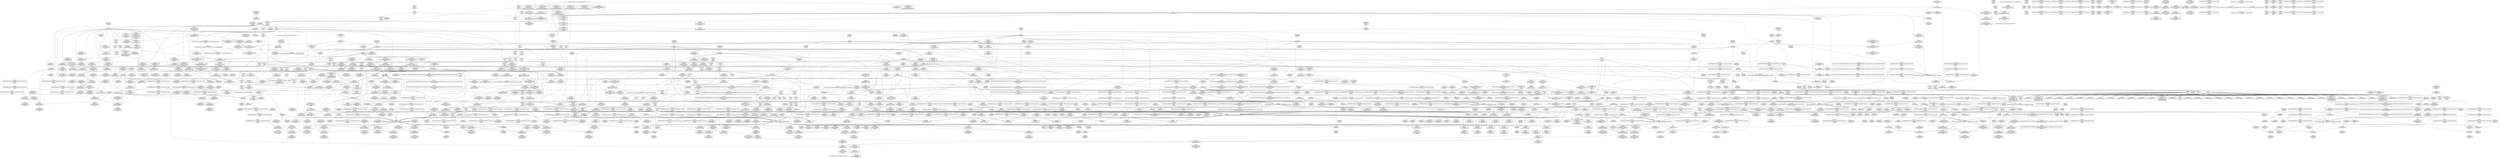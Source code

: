 digraph {
	CE0x4343920 [shape=record,shape=Mrecord,label="{CE0x4343920|sock_has_perm:tmp9|security/selinux/hooks.c,3969}"]
	CE0x4356200 [shape=record,shape=Mrecord,label="{CE0x4356200|rcu_read_lock:if.end}"]
	CE0x4394f60 [shape=record,shape=Mrecord,label="{CE0x4394f60|__preempt_count_add:val|Function::__preempt_count_add&Arg::val::}"]
	CE0x42b7050 [shape=record,shape=Mrecord,label="{CE0x42b7050|avc_has_perm:requested|Function::avc_has_perm&Arg::requested::}"]
	CE0x43411e0 [shape=record,shape=Mrecord,label="{CE0x43411e0|sock_has_perm:call|security/selinux/hooks.c,3967}"]
	CE0x432a470 [shape=record,shape=Mrecord,label="{CE0x432a470|task_sid:tmp24|security/selinux/hooks.c,208|*SummSink*}"]
	CE0x43ca9a0 [shape=record,shape=Mrecord,label="{CE0x43ca9a0|i8*_undef|*Constant*}"]
	CE0x4357fb0 [shape=record,shape=Mrecord,label="{CE0x4357fb0|i64_4|*Constant*|*SummSource*}"]
	CE0x4367e30 [shape=record,shape=Mrecord,label="{CE0x4367e30|_ret_void,_!dbg_!27717|include/linux/rcupdate.h,245|*SummSink*}"]
	CE0x42c4420 [shape=record,shape=Mrecord,label="{CE0x42c4420|i64_ptrtoint_(i8*_blockaddress(_rcu_lock_release,_%__here)_to_i64)|*Constant*|*SummSource*}"]
	CE0x4336c10 [shape=record,shape=Mrecord,label="{CE0x4336c10|sock_has_perm:u2|security/selinux/hooks.c,3974|*SummSource*}"]
	CE0x43a4350 [shape=record,shape=Mrecord,label="{CE0x43a4350|rcu_read_unlock:tmp20|include/linux/rcupdate.h,933}"]
	CE0x4304780 [shape=record,shape=Mrecord,label="{CE0x4304780|sock_has_perm:tmp20|security/selinux/hooks.c,3977|*SummSource*}"]
	CE0x4358910 [shape=record,shape=Mrecord,label="{CE0x4358910|cred_sid:tmp|*SummSink*}"]
	CE0x43df5c0 [shape=record,shape=Mrecord,label="{CE0x43df5c0|rcu_lock_acquire:__here}"]
	CE0x435ef90 [shape=record,shape=Mrecord,label="{CE0x435ef90|task_sid:tmp11|security/selinux/hooks.c,208|*SummSink*}"]
	CE0x43801c0 [shape=record,shape=Mrecord,label="{CE0x43801c0|__rcu_read_lock:tmp2}"]
	CE0x4399ff0 [shape=record,shape=Mrecord,label="{CE0x4399ff0|rcu_read_unlock:tmp4|include/linux/rcupdate.h,933|*SummSource*}"]
	CE0x43d0f50 [shape=record,shape=Mrecord,label="{CE0x43d0f50|__rcu_read_unlock:tmp7|include/linux/rcupdate.h,245|*SummSink*}"]
	CE0x4343370 [shape=record,shape=Mrecord,label="{CE0x4343370|GLOBAL:__llvm_gcov_ctr327|Global_var:__llvm_gcov_ctr327}"]
	CE0x4363400 [shape=record,shape=Mrecord,label="{CE0x4363400|i8*_getelementptr_inbounds_(_25_x_i8_,_25_x_i8_*_.str3,_i32_0,_i32_0)|*Constant*}"]
	CE0x4387520 [shape=record,shape=Mrecord,label="{CE0x4387520|i64*_getelementptr_inbounds_(_4_x_i64_,_4_x_i64_*___llvm_gcov_ctr135,_i64_0,_i64_1)|*Constant*}"]
	CE0x42d98d0 [shape=record,shape=Mrecord,label="{CE0x42d98d0|rcu_read_lock:tmp3|*SummSource*}"]
	CE0x438a250 [shape=record,shape=Mrecord,label="{CE0x438a250|rcu_read_lock:tmp15|include/linux/rcupdate.h,882|*SummSource*}"]
	CE0x4341e00 [shape=record,shape=Mrecord,label="{CE0x4341e00|16:_i32,_24:_i16,_:_CRE_24,26_|*MultipleSource*|*LoadInst*|security/selinux/hooks.c,3964|security/selinux/hooks.c,3964|security/selinux/hooks.c,3969}"]
	CE0x4341030 [shape=record,shape=Mrecord,label="{CE0x4341030|i64_56|*Constant*}"]
	CE0x42e3910 [shape=record,shape=Mrecord,label="{CE0x42e3910|i64*_getelementptr_inbounds_(_13_x_i64_,_13_x_i64_*___llvm_gcov_ctr126,_i64_0,_i64_1)|*Constant*|*SummSource*}"]
	CE0x4398d60 [shape=record,shape=Mrecord,label="{CE0x4398d60|rcu_read_unlock:call|include/linux/rcupdate.h,933|*SummSink*}"]
	CE0x43dea80 [shape=record,shape=Mrecord,label="{CE0x43dea80|__rcu_read_unlock:tmp}"]
	CE0x42c42b0 [shape=record,shape=Mrecord,label="{CE0x42c42b0|i64_ptrtoint_(i8*_blockaddress(_rcu_lock_release,_%__here)_to_i64)|*Constant*}"]
	CE0x43a4e00 [shape=record,shape=Mrecord,label="{CE0x43a4e00|rcu_read_unlock:tmp21|include/linux/rcupdate.h,935|*SummSource*}"]
	CE0x42cd4f0 [shape=record,shape=Mrecord,label="{CE0x42cd4f0|sock_has_perm:sk|Function::sock_has_perm&Arg::sk::}"]
	CE0x4354050 [shape=record,shape=Mrecord,label="{CE0x4354050|i64_3|*Constant*|*SummSink*}"]
	CE0x4377cd0 [shape=record,shape=Mrecord,label="{CE0x4377cd0|GLOBAL:rcu_read_unlock|*Constant*|*SummSink*}"]
	CE0x4335510 [shape=record,shape=Mrecord,label="{CE0x4335510|i8_2|*Constant*|*SummSink*}"]
	CE0x437fca0 [shape=record,shape=Mrecord,label="{CE0x437fca0|_call_void___preempt_count_add(i32_1)_#10,_!dbg_!27711|include/linux/rcupdate.h,239|*SummSink*}"]
	CE0x436f3b0 [shape=record,shape=Mrecord,label="{CE0x436f3b0|i64_ptrtoint_(i8*_blockaddress(_rcu_lock_acquire,_%__here)_to_i64)|*Constant*}"]
	CE0x433e170 [shape=record,shape=Mrecord,label="{CE0x433e170|8:_%struct.sock*,_:_SCME_43,44_}"]
	CE0x42b58c0 [shape=record,shape=Mrecord,label="{CE0x42b58c0|sock_has_perm:tmp10|security/selinux/hooks.c,3969|*SummSource*}"]
	CE0x42b3dc0 [shape=record,shape=Mrecord,label="{CE0x42b3dc0|i32_0|*Constant*|*SummSink*}"]
	CE0x42d8850 [shape=record,shape=Mrecord,label="{CE0x42d8850|i64*_getelementptr_inbounds_(_11_x_i64_,_11_x_i64_*___llvm_gcov_ctr127,_i64_0,_i64_0)|*Constant*}"]
	CE0x435ee10 [shape=record,shape=Mrecord,label="{CE0x435ee10|task_sid:tmp12|security/selinux/hooks.c,208}"]
	CE0x42cd6e0 [shape=record,shape=Mrecord,label="{CE0x42cd6e0|_call_void_mcount()_#3|*SummSink*}"]
	CE0x437f440 [shape=record,shape=Mrecord,label="{CE0x437f440|GLOBAL:rcu_read_unlock.__warned|Global_var:rcu_read_unlock.__warned}"]
	CE0x4376220 [shape=record,shape=Mrecord,label="{CE0x4376220|task_sid:call7|security/selinux/hooks.c,208|*SummSource*}"]
	CE0x4386180 [shape=record,shape=Mrecord,label="{CE0x4386180|i64*_getelementptr_inbounds_(_4_x_i64_,_4_x_i64_*___llvm_gcov_ctr129,_i64_0,_i64_2)|*Constant*|*SummSink*}"]
	CE0x4352a50 [shape=record,shape=Mrecord,label="{CE0x4352a50|rcu_read_lock:tmp1}"]
	CE0x43437a0 [shape=record,shape=Mrecord,label="{CE0x43437a0|i64_0|*Constant*|*SummSource*}"]
	CE0x42d9a80 [shape=record,shape=Mrecord,label="{CE0x42d9a80|_call_void_mcount()_#3}"]
	CE0x43040b0 [shape=record,shape=Mrecord,label="{CE0x43040b0|sock_has_perm:tmp19|security/selinux/hooks.c,3977}"]
	CE0x43a6010 [shape=record,shape=Mrecord,label="{CE0x43a6010|_call_void_lockdep_rcu_suspicious(i8*_getelementptr_inbounds_(_25_x_i8_,_25_x_i8_*_.str45,_i32_0,_i32_0),_i32_934,_i8*_getelementptr_inbounds_(_44_x_i8_,_44_x_i8_*_.str47,_i32_0,_i32_0))_#10,_!dbg_!27726|include/linux/rcupdate.h,933|*SummSource*}"]
	CE0x437cc50 [shape=record,shape=Mrecord,label="{CE0x437cc50|_call_void___preempt_count_sub(i32_1)_#10,_!dbg_!27715|include/linux/rcupdate.h,244|*SummSource*}"]
	CE0x42dbca0 [shape=record,shape=Mrecord,label="{CE0x42dbca0|i8_2|*Constant*}"]
	CE0x4349490 [shape=record,shape=Mrecord,label="{CE0x4349490|i64_7|*Constant*}"]
	CE0x4393f30 [shape=record,shape=Mrecord,label="{CE0x4393f30|rcu_read_unlock:call3|include/linux/rcupdate.h,933|*SummSource*}"]
	CE0x43cbbf0 [shape=record,shape=Mrecord,label="{CE0x43cbbf0|__rcu_read_unlock:tmp1|*SummSource*}"]
	CE0x4344ad0 [shape=record,shape=Mrecord,label="{CE0x4344ad0|i64*_getelementptr_inbounds_(_6_x_i64_,_6_x_i64_*___llvm_gcov_ctr327,_i64_0,_i64_4)|*Constant*|*SummSource*}"]
	CE0x42cddb0 [shape=record,shape=Mrecord,label="{CE0x42cddb0|i32_65536|*Constant*|*SummSource*}"]
	CE0x436a510 [shape=record,shape=Mrecord,label="{CE0x436a510|i64*_getelementptr_inbounds_(_4_x_i64_,_4_x_i64_*___llvm_gcov_ctr135,_i64_0,_i64_2)|*Constant*}"]
	CE0x434e040 [shape=record,shape=Mrecord,label="{CE0x434e040|_call_void_mcount()_#3|*SummSource*}"]
	CE0x441f8c0 [shape=record,shape=Mrecord,label="{CE0x441f8c0|i64*_getelementptr_inbounds_(_4_x_i64_,_4_x_i64_*___llvm_gcov_ctr135,_i64_0,_i64_2)|*Constant*|*SummSink*}"]
	CE0x4367a10 [shape=record,shape=Mrecord,label="{CE0x4367a10|_ret_void,_!dbg_!27717|include/linux/rcupdate.h,245|*SummSource*}"]
	CE0x43ca610 [shape=record,shape=Mrecord,label="{CE0x43ca610|rcu_lock_release:tmp7}"]
	CE0x4338a80 [shape=record,shape=Mrecord,label="{CE0x4338a80|sock_has_perm:tmp16|security/selinux/hooks.c,3976|*SummSource*}"]
	CE0x42eb370 [shape=record,shape=Mrecord,label="{CE0x42eb370|i64*_getelementptr_inbounds_(_2_x_i64_,_2_x_i64_*___llvm_gcov_ctr98,_i64_0,_i64_0)|*Constant*}"]
	CE0x4376900 [shape=record,shape=Mrecord,label="{CE0x4376900|cred_sid:entry|*SummSource*}"]
	CE0x437d2e0 [shape=record,shape=Mrecord,label="{CE0x437d2e0|GLOBAL:rcu_read_lock.__warned|Global_var:rcu_read_lock.__warned|*SummSink*}"]
	CE0x439b7b0 [shape=record,shape=Mrecord,label="{CE0x439b7b0|i64_1|*Constant*}"]
	CE0x42eea80 [shape=record,shape=Mrecord,label="{CE0x42eea80|sock_has_perm:task|Function::sock_has_perm&Arg::task::|*SummSink*}"]
	CE0x43a4180 [shape=record,shape=Mrecord,label="{CE0x43a4180|rcu_read_unlock:tmp19|include/linux/rcupdate.h,933|*SummSink*}"]
	CE0x4355130 [shape=record,shape=Mrecord,label="{CE0x4355130|task_sid:tmp5|security/selinux/hooks.c,208|*SummSink*}"]
	CE0x43cbc60 [shape=record,shape=Mrecord,label="{CE0x43cbc60|__rcu_read_unlock:tmp1|*SummSink*}"]
	CE0x42af090 [shape=record,shape=Mrecord,label="{CE0x42af090|selinux_socket_shutdown:call1|security/selinux/hooks.c,4253|*SummSink*}"]
	CE0x4377c60 [shape=record,shape=Mrecord,label="{CE0x4377c60|GLOBAL:rcu_read_unlock|*Constant*|*SummSource*}"]
	CE0x433b520 [shape=record,shape=Mrecord,label="{CE0x433b520|_ret_i32_%retval.0,_!dbg_!27728|security/selinux/avc.c,775|*SummSink*}"]
	CE0x4364d00 [shape=record,shape=Mrecord,label="{CE0x4364d00|rcu_read_unlock:tmp22|include/linux/rcupdate.h,935|*SummSource*}"]
	CE0x438be20 [shape=record,shape=Mrecord,label="{CE0x438be20|i32_883|*Constant*|*SummSource*}"]
	CE0x42d9720 [shape=record,shape=Mrecord,label="{CE0x42d9720|task_sid:tmp4|*LoadInst*|security/selinux/hooks.c,208|*SummSink*}"]
	CE0x4336840 [shape=record,shape=Mrecord,label="{CE0x4336840|sock_has_perm:net1|security/selinux/hooks.c,3973|*SummSink*}"]
	CE0x4399d00 [shape=record,shape=Mrecord,label="{CE0x4399d00|rcu_read_unlock:tobool|include/linux/rcupdate.h,933|*SummSource*}"]
	CE0x435c490 [shape=record,shape=Mrecord,label="{CE0x435c490|task_sid:tmp6|security/selinux/hooks.c,208|*SummSink*}"]
	CE0x4393a70 [shape=record,shape=Mrecord,label="{CE0x4393a70|__rcu_read_lock:tmp7|include/linux/rcupdate.h,240|*SummSource*}"]
	CE0x43e33e0 [shape=record,shape=Mrecord,label="{CE0x43e33e0|__preempt_count_add:tmp3|*SummSink*}"]
	CE0x42c60f0 [shape=record,shape=Mrecord,label="{CE0x42c60f0|get_current:tmp3}"]
	CE0x4368120 [shape=record,shape=Mrecord,label="{CE0x4368120|__rcu_read_lock:bb|*SummSink*}"]
	CE0x43ce760 [shape=record,shape=Mrecord,label="{CE0x43ce760|rcu_lock_acquire:tmp}"]
	CE0x4342aa0 [shape=record,shape=Mrecord,label="{CE0x4342aa0|sock_has_perm:cmp|security/selinux/hooks.c,3969|*SummSink*}"]
	CE0x4348880 [shape=record,shape=Mrecord,label="{CE0x4348880|rcu_read_lock:tmp11|include/linux/rcupdate.h,882|*SummSink*}"]
	CE0x434e300 [shape=record,shape=Mrecord,label="{CE0x434e300|task_sid:tmp2|*SummSource*}"]
	CE0x42e3ea0 [shape=record,shape=Mrecord,label="{CE0x42e3ea0|COLLAPSED:_CMRE:_elem_0::|security/selinux/hooks.c,196}"]
	CE0x432acd0 [shape=record,shape=Mrecord,label="{CE0x432acd0|i64*_getelementptr_inbounds_(_13_x_i64_,_13_x_i64_*___llvm_gcov_ctr126,_i64_0,_i64_9)|*Constant*}"]
	CE0x433e040 [shape=record,shape=Mrecord,label="{CE0x433e040|8:_%struct.sock*,_:_SCME_42,43_}"]
	CE0x43df530 [shape=record,shape=Mrecord,label="{CE0x43df530|__preempt_count_sub:tmp5|./arch/x86/include/asm/preempt.h,77|*SummSink*}"]
	CE0x434dc00 [shape=record,shape=Mrecord,label="{CE0x434dc00|i32_77|*Constant*|*SummSource*}"]
	CE0x6080a60 [shape=record,shape=Mrecord,label="{CE0x6080a60|GLOBAL:sock_has_perm|*Constant*|*SummSink*}"]
	CE0x4398840 [shape=record,shape=Mrecord,label="{CE0x4398840|i64*_getelementptr_inbounds_(_4_x_i64_,_4_x_i64_*___llvm_gcov_ctr133,_i64_0,_i64_1)|*Constant*|*SummSource*}"]
	CE0x42e7350 [shape=record,shape=Mrecord,label="{CE0x42e7350|get_current:tmp4|./arch/x86/include/asm/current.h,14}"]
	CE0x43a46b0 [shape=record,shape=Mrecord,label="{CE0x43a46b0|rcu_read_unlock:tmp20|include/linux/rcupdate.h,933|*SummSink*}"]
	CE0x43456d0 [shape=record,shape=Mrecord,label="{CE0x43456d0|sock_has_perm:tmp4|security/selinux/hooks.c,3966|*SummSource*}"]
	"CONST[source:0(mediator),value:0(static)][purpose:{operation}]"
	CE0x435add0 [shape=record,shape=Mrecord,label="{CE0x435add0|GLOBAL:__llvm_gcov_ctr126|Global_var:__llvm_gcov_ctr126|*SummSource*}"]
	CE0x4366110 [shape=record,shape=Mrecord,label="{CE0x4366110|rcu_lock_release:entry|*SummSink*}"]
	CE0x433ee80 [shape=record,shape=Mrecord,label="{CE0x433ee80|8:_%struct.sock*,_:_SCME_54,55_}"]
	CE0x42d8b50 [shape=record,shape=Mrecord,label="{CE0x42d8b50|rcu_read_lock:tmp}"]
	CE0x42e2d90 [shape=record,shape=Mrecord,label="{CE0x42e2d90|_ret_void,_!dbg_!27735|include/linux/rcupdate.h,884|*SummSource*}"]
	CE0x42eb470 [shape=record,shape=Mrecord,label="{CE0x42eb470|get_current:bb|*SummSink*}"]
	CE0x4396dc0 [shape=record,shape=Mrecord,label="{CE0x4396dc0|rcu_read_unlock:tmp4|include/linux/rcupdate.h,933}"]
	CE0x43ea130 [shape=record,shape=Mrecord,label="{CE0x43ea130|rcu_lock_release:__here}"]
	CE0x43792a0 [shape=record,shape=Mrecord,label="{CE0x43792a0|rcu_read_lock:tmp8|include/linux/rcupdate.h,882|*SummSource*}"]
	CE0x42da6c0 [shape=record,shape=Mrecord,label="{CE0x42da6c0|32:_%struct.sock*,_:_CRE_24,32_|*MultipleSource*|security/selinux/hooks.c,4253|Function::selinux_socket_shutdown&Arg::sock::}"]
	CE0x42ad710 [shape=record,shape=Mrecord,label="{CE0x42ad710|i32_0|*Constant*|*SummSource*}"]
	CE0x437c1e0 [shape=record,shape=Mrecord,label="{CE0x437c1e0|rcu_read_unlock:tmp5|include/linux/rcupdate.h,933|*SummSource*}"]
	CE0x433fed0 [shape=record,shape=Mrecord,label="{CE0x433fed0|_ret_i32_%call7,_!dbg_!27749|security/selinux/hooks.c,210|*SummSink*}"]
	CE0x437fb00 [shape=record,shape=Mrecord,label="{CE0x437fb00|_call_void___preempt_count_add(i32_1)_#10,_!dbg_!27711|include/linux/rcupdate.h,239}"]
	CE0x42cfca0 [shape=record,shape=Mrecord,label="{CE0x42cfca0|sock_has_perm:cleanup|*SummSource*}"]
	CE0x435c0a0 [shape=record,shape=Mrecord,label="{CE0x435c0a0|rcu_read_lock:call|include/linux/rcupdate.h,882|*SummSource*}"]
	CE0x42fbf50 [shape=record,shape=Mrecord,label="{CE0x42fbf50|_call_void_mcount()_#3}"]
	CE0x4394730 [shape=record,shape=Mrecord,label="{CE0x4394730|__rcu_read_lock:tmp|*SummSink*}"]
	CE0x4384df0 [shape=record,shape=Mrecord,label="{CE0x4384df0|i64*_getelementptr_inbounds_(_4_x_i64_,_4_x_i64_*___llvm_gcov_ctr135,_i64_0,_i64_2)|*Constant*|*SummSource*}"]
	CE0x435f520 [shape=record,shape=Mrecord,label="{CE0x435f520|task_sid:call3|security/selinux/hooks.c,208}"]
	CE0x43788d0 [shape=record,shape=Mrecord,label="{CE0x43788d0|rcu_read_lock:bb|*SummSource*}"]
	CE0x4350270 [shape=record,shape=Mrecord,label="{CE0x4350270|i64_1|*Constant*}"]
	CE0x4356d50 [shape=record,shape=Mrecord,label="{CE0x4356d50|GLOBAL:task_sid.__warned|Global_var:task_sid.__warned|*SummSink*}"]
	CE0x4392c10 [shape=record,shape=Mrecord,label="{CE0x4392c10|rcu_read_unlock:tmp8|include/linux/rcupdate.h,933|*SummSource*}"]
	CE0x42c0c30 [shape=record,shape=Mrecord,label="{CE0x42c0c30|task_sid:do.end|*SummSink*}"]
	CE0x433f340 [shape=record,shape=Mrecord,label="{CE0x433f340|i32_8|*Constant*|*SummSink*}"]
	CE0x4333810 [shape=record,shape=Mrecord,label="{CE0x4333810|__preempt_count_sub:tmp4|./arch/x86/include/asm/preempt.h,77|*SummSink*}"]
	CE0x42c0510 [shape=record,shape=Mrecord,label="{CE0x42c0510|get_current:tmp1|*SummSink*}"]
	CE0x43cdc30 [shape=record,shape=Mrecord,label="{CE0x43cdc30|__rcu_read_unlock:bb}"]
	CE0x42f4490 [shape=record,shape=Mrecord,label="{CE0x42f4490|%struct.task_struct*_(%struct.task_struct**)*_asm_movq_%gs:$_1:P_,$0_,_r,im,_dirflag_,_fpsr_,_flags_}"]
	CE0x43912a0 [shape=record,shape=Mrecord,label="{CE0x43912a0|rcu_read_unlock:tmp16|include/linux/rcupdate.h,933|*SummSource*}"]
	CE0x433c9b0 [shape=record,shape=Mrecord,label="{CE0x433c9b0|8:_%struct.sock*,_:_SCME_24,25_}"]
	CE0x437a9a0 [shape=record,shape=Mrecord,label="{CE0x437a9a0|rcu_read_lock:land.lhs.true2|*SummSink*}"]
	CE0x43ea2b0 [shape=record,shape=Mrecord,label="{CE0x43ea2b0|rcu_lock_release:__here|*SummSink*}"]
	CE0x42ed870 [shape=record,shape=Mrecord,label="{CE0x42ed870|_ret_i32_%call1,_!dbg_!27716|security/selinux/hooks.c,4253}"]
	CE0x42fcbc0 [shape=record,shape=Mrecord,label="{CE0x42fcbc0|sock_has_perm:sk_security|security/selinux/hooks.c,3964|*SummSource*}"]
	CE0x4368640 [shape=record,shape=Mrecord,label="{CE0x4368640|GLOBAL:lock_acquire|*Constant*}"]
	CE0x42e3b00 [shape=record,shape=Mrecord,label="{CE0x42e3b00|sock_has_perm:bb|*SummSink*}"]
	CE0x437e5a0 [shape=record,shape=Mrecord,label="{CE0x437e5a0|rcu_read_lock:tmp6|include/linux/rcupdate.h,882|*SummSink*}"]
	CE0x4364270 [shape=record,shape=Mrecord,label="{CE0x4364270|GLOBAL:lockdep_rcu_suspicious|*Constant*|*SummSource*}"]
	CE0x439e800 [shape=record,shape=Mrecord,label="{CE0x439e800|i64*_getelementptr_inbounds_(_4_x_i64_,_4_x_i64_*___llvm_gcov_ctr128,_i64_0,_i64_3)|*Constant*}"]
	CE0x42d9190 [shape=record,shape=Mrecord,label="{CE0x42d9190|_ret_void,_!dbg_!27717|include/linux/rcupdate.h,240|*SummSource*}"]
	CE0x439ea00 [shape=record,shape=Mrecord,label="{CE0x439ea00|i64*_getelementptr_inbounds_(_4_x_i64_,_4_x_i64_*___llvm_gcov_ctr128,_i64_0,_i64_3)|*Constant*|*SummSink*}"]
	CE0x4360950 [shape=record,shape=Mrecord,label="{CE0x4360950|i64_7|*Constant*|*SummSink*}"]
	CE0x439ca30 [shape=record,shape=Mrecord,label="{CE0x439ca30|rcu_lock_release:tmp2}"]
	CE0x4337690 [shape=record,shape=Mrecord,label="{CE0x4337690|sock_has_perm:tmp15|security/selinux/hooks.c,3974|*SummSink*}"]
	CE0x43e6110 [shape=record,shape=Mrecord,label="{CE0x43e6110|__preempt_count_add:tmp2}"]
	CE0x4342b80 [shape=record,shape=Mrecord,label="{CE0x4342b80|i64_2|*Constant*}"]
	CE0x432cf90 [shape=record,shape=Mrecord,label="{CE0x432cf90|__rcu_read_unlock:bb|*SummSink*}"]
	CE0x433a810 [shape=record,shape=Mrecord,label="{CE0x433a810|rcu_read_lock:tmp9|include/linux/rcupdate.h,882|*SummSource*}"]
	CE0x438acf0 [shape=record,shape=Mrecord,label="{CE0x438acf0|i64*_getelementptr_inbounds_(_11_x_i64_,_11_x_i64_*___llvm_gcov_ctr127,_i64_0,_i64_8)|*Constant*|*SummSource*}"]
	CE0x438baf0 [shape=record,shape=Mrecord,label="{CE0x438baf0|GLOBAL:lockdep_rcu_suspicious|*Constant*}"]
	CE0x438fec0 [shape=record,shape=Mrecord,label="{CE0x438fec0|rcu_read_lock:tmp22|include/linux/rcupdate.h,884|*SummSource*}"]
	CE0x433d6c0 [shape=record,shape=Mrecord,label="{CE0x433d6c0|8:_%struct.sock*,_:_SCME_34,35_}"]
	CE0x437a8d0 [shape=record,shape=Mrecord,label="{CE0x437a8d0|rcu_read_lock:land.lhs.true2|*SummSource*}"]
	CE0x4397730 [shape=record,shape=Mrecord,label="{CE0x4397730|rcu_read_unlock:tmp}"]
	CE0x4360460 [shape=record,shape=Mrecord,label="{CE0x4360460|task_sid:tobool4|security/selinux/hooks.c,208|*SummSink*}"]
	CE0x4392d40 [shape=record,shape=Mrecord,label="{CE0x4392d40|_ret_void,_!dbg_!27719|./arch/x86/include/asm/preempt.h,73|*SummSink*}"]
	CE0x42ace70 [shape=record,shape=Mrecord,label="{CE0x42ace70|32:_%struct.sock*,_:_CRE_32,40_|*MultipleSource*|security/selinux/hooks.c,4253|Function::selinux_socket_shutdown&Arg::sock::}"]
	CE0x43993d0 [shape=record,shape=Mrecord,label="{CE0x43993d0|__preempt_count_add:entry}"]
	CE0x43ce650 [shape=record,shape=Mrecord,label="{CE0x43ce650|rcu_lock_release:tmp3|*SummSink*}"]
	CE0x433e500 [shape=record,shape=Mrecord,label="{CE0x433e500|8:_%struct.sock*,_:_SCME_46,47_}"]
	CE0x43530a0 [shape=record,shape=Mrecord,label="{CE0x43530a0|i64_3|*Constant*}"]
	CE0x4353170 [shape=record,shape=Mrecord,label="{CE0x4353170|cred_sid:tmp1|*SummSource*}"]
	CE0x437c010 [shape=record,shape=Mrecord,label="{CE0x437c010|GLOBAL:__llvm_gcov_ctr132|Global_var:__llvm_gcov_ctr132|*SummSink*}"]
	CE0x43a3af0 [shape=record,shape=Mrecord,label="{CE0x43a3af0|i64*_getelementptr_inbounds_(_11_x_i64_,_11_x_i64_*___llvm_gcov_ctr132,_i64_0,_i64_9)|*Constant*|*SummSink*}"]
	CE0x432a390 [shape=record,shape=Mrecord,label="{CE0x432a390|i64*_getelementptr_inbounds_(_13_x_i64_,_13_x_i64_*___llvm_gcov_ctr126,_i64_0,_i64_11)|*Constant*|*SummSink*}"]
	CE0x43fbb00 [shape=record,shape=Mrecord,label="{CE0x43fbb00|__preempt_count_sub:do.body}"]
	CE0x438b200 [shape=record,shape=Mrecord,label="{CE0x438b200|i8*_getelementptr_inbounds_(_25_x_i8_,_25_x_i8_*_.str45,_i32_0,_i32_0)|*Constant*}"]
	CE0x42ccaf0 [shape=record,shape=Mrecord,label="{CE0x42ccaf0|sock_has_perm:tmp1|*SummSource*}"]
	CE0x433d590 [shape=record,shape=Mrecord,label="{CE0x433d590|8:_%struct.sock*,_:_SCME_33,34_}"]
	CE0x43965f0 [shape=record,shape=Mrecord,label="{CE0x43965f0|rcu_read_unlock:tmp9|include/linux/rcupdate.h,933|*SummSink*}"]
	CE0x43361f0 [shape=record,shape=Mrecord,label="{CE0x43361f0|sock_has_perm:tmp17|security/selinux/hooks.c,3976|*SummSource*}"]
	CE0x4357c10 [shape=record,shape=Mrecord,label="{CE0x4357c10|task_sid:tobool1|security/selinux/hooks.c,208|*SummSink*}"]
	CE0x439b1f0 [shape=record,shape=Mrecord,label="{CE0x439b1f0|__rcu_read_lock:tmp6|include/linux/rcupdate.h,240}"]
	CE0x4370c50 [shape=record,shape=Mrecord,label="{CE0x4370c50|__rcu_read_lock:tmp1|*SummSink*}"]
	CE0x437bd60 [shape=record,shape=Mrecord,label="{CE0x437bd60|rcu_lock_acquire:bb|*SummSource*}"]
	CE0x4376e00 [shape=record,shape=Mrecord,label="{CE0x4376e00|cred_sid:cred|Function::cred_sid&Arg::cred::|*SummSink*}"]
	CE0x43299d0 [shape=record,shape=Mrecord,label="{CE0x43299d0|task_sid:tmp23|security/selinux/hooks.c,208|*SummSink*}"]
	CE0x43341b0 [shape=record,shape=Mrecord,label="{CE0x43341b0|sock_has_perm:tmp11|security/selinux/hooks.c,3970|*SummSource*}"]
	CE0x42c40e0 [shape=record,shape=Mrecord,label="{CE0x42c40e0|GLOBAL:lock_release|*Constant*|*SummSink*}"]
	CE0x42b4760 [shape=record,shape=Mrecord,label="{CE0x42b4760|i64*_getelementptr_inbounds_(_2_x_i64_,_2_x_i64_*___llvm_gcov_ctr367,_i64_0,_i64_1)|*Constant*|*SummSource*}"]
	CE0x43ff520 [shape=record,shape=Mrecord,label="{CE0x43ff520|i64*_getelementptr_inbounds_(_4_x_i64_,_4_x_i64_*___llvm_gcov_ctr134,_i64_0,_i64_1)|*Constant*}"]
	CE0x42d8e10 [shape=record,shape=Mrecord,label="{CE0x42d8e10|task_sid:real_cred|security/selinux/hooks.c,208|*SummSink*}"]
	CE0x43703c0 [shape=record,shape=Mrecord,label="{CE0x43703c0|i64_1|*Constant*}"]
	CE0x436ab40 [shape=record,shape=Mrecord,label="{CE0x436ab40|__preempt_count_add:tmp}"]
	CE0x4391130 [shape=record,shape=Mrecord,label="{CE0x4391130|rcu_read_unlock:tmp16|include/linux/rcupdate.h,933}"]
	CE0x435d580 [shape=record,shape=Mrecord,label="{CE0x435d580|task_sid:tmp8|security/selinux/hooks.c,208}"]
	CE0x43fb4d0 [shape=record,shape=Mrecord,label="{CE0x43fb4d0|__preempt_count_sub:tmp|*SummSource*}"]
	CE0x43398d0 [shape=record,shape=Mrecord,label="{CE0x43398d0|i32_(i32,_i32,_i16,_i32,_%struct.common_audit_data*)*_bitcast_(i32_(i32,_i32,_i16,_i32,_%struct.common_audit_data.495*)*_avc_has_perm_to_i32_(i32,_i32,_i16,_i32,_%struct.common_audit_data*)*)|*Constant*|*SummSource*}"]
	CE0x4305210 [shape=record,shape=Mrecord,label="{CE0x4305210|rcu_read_lock:tmp13|include/linux/rcupdate.h,882}"]
	CE0x4350020 [shape=record,shape=Mrecord,label="{CE0x4350020|GLOBAL:__llvm_gcov_ctr127|Global_var:__llvm_gcov_ctr127}"]
	CE0x438bca0 [shape=record,shape=Mrecord,label="{CE0x438bca0|i32_883|*Constant*}"]
	CE0x436e480 [shape=record,shape=Mrecord,label="{CE0x436e480|GLOBAL:lock_acquire|*Constant*|*SummSource*}"]
	CE0x43665b0 [shape=record,shape=Mrecord,label="{CE0x43665b0|GLOBAL:__rcu_read_unlock|*Constant*}"]
	CE0x43d0810 [shape=record,shape=Mrecord,label="{CE0x43d0810|__rcu_read_unlock:tmp6|include/linux/rcupdate.h,245|*SummSource*}"]
	CE0x43a0c60 [shape=record,shape=Mrecord,label="{CE0x43a0c60|rcu_read_unlock:tobool1|include/linux/rcupdate.h,933}"]
	CE0x4386700 [shape=record,shape=Mrecord,label="{CE0x4386700|__preempt_count_add:tmp7|./arch/x86/include/asm/preempt.h,73|*SummSink*}"]
	CE0x43e0a70 [shape=record,shape=Mrecord,label="{CE0x43e0a70|_call_void_mcount()_#3|*SummSink*}"]
	CE0x439b6d0 [shape=record,shape=Mrecord,label="{CE0x439b6d0|rcu_read_unlock:if.end}"]
	CE0x42e2e50 [shape=record,shape=Mrecord,label="{CE0x42e2e50|_ret_void,_!dbg_!27735|include/linux/rcupdate.h,884|*SummSink*}"]
	CE0x42b5050 [shape=record,shape=Mrecord,label="{CE0x42b5050|GLOBAL:get_current|*Constant*}"]
	CE0x4395f20 [shape=record,shape=Mrecord,label="{CE0x4395f20|rcu_lock_acquire:tmp4|include/linux/rcupdate.h,418|*SummSource*}"]
	CE0x435b190 [shape=record,shape=Mrecord,label="{CE0x435b190|rcu_read_lock:tmp2|*SummSink*}"]
	CE0x4395f90 [shape=record,shape=Mrecord,label="{CE0x4395f90|rcu_lock_acquire:tmp4|include/linux/rcupdate.h,418|*SummSink*}"]
	CE0x43a03f0 [shape=record,shape=Mrecord,label="{CE0x43a03f0|rcu_read_unlock:tmp8|include/linux/rcupdate.h,933}"]
	CE0x4387720 [shape=record,shape=Mrecord,label="{CE0x4387720|__preempt_count_sub:do.body|*SummSource*}"]
	CE0x42e3fd0 [shape=record,shape=Mrecord,label="{CE0x42e3fd0|cred_sid:security|security/selinux/hooks.c,196|*SummSource*}"]
	CE0x437ef10 [shape=record,shape=Mrecord,label="{CE0x437ef10|rcu_read_lock:tmp5|include/linux/rcupdate.h,882}"]
	CE0x4364340 [shape=record,shape=Mrecord,label="{CE0x4364340|GLOBAL:lockdep_rcu_suspicious|*Constant*|*SummSink*}"]
	CE0x4373000 [shape=record,shape=Mrecord,label="{CE0x4373000|__preempt_count_sub:tmp7|./arch/x86/include/asm/preempt.h,78}"]
	CE0x42db490 [shape=record,shape=Mrecord,label="{CE0x42db490|sock_has_perm:type|security/selinux/hooks.c,3972|*SummSource*}"]
	CE0x42b2d00 [shape=record,shape=Mrecord,label="{CE0x42b2d00|selinux_socket_shutdown:bb}"]
	CE0x60809f0 [shape=record,shape=Mrecord,label="{CE0x60809f0|sock_has_perm:entry}"]
	CE0x4397ce0 [shape=record,shape=Mrecord,label="{CE0x4397ce0|rcu_read_unlock:tmp3|*SummSink*}"]
	CE0x42ad5b0 [shape=record,shape=Mrecord,label="{CE0x42ad5b0|i32_5|*Constant*|*SummSink*}"]
	CE0x4391cd0 [shape=record,shape=Mrecord,label="{CE0x4391cd0|rcu_read_unlock:tmp13|include/linux/rcupdate.h,933|*SummSource*}"]
	CE0x42c5280 [shape=record,shape=Mrecord,label="{CE0x42c5280|16:_i32,_24:_i16,_:_CRE_16,20_|*MultipleSource*|*LoadInst*|security/selinux/hooks.c,3964|security/selinux/hooks.c,3964|security/selinux/hooks.c,3969}"]
	CE0x432b910 [shape=record,shape=Mrecord,label="{CE0x432b910|task_sid:tmp22|security/selinux/hooks.c,208}"]
	CE0x433e890 [shape=record,shape=Mrecord,label="{CE0x433e890|8:_%struct.sock*,_:_SCME_49,50_}"]
	CE0x42e2c50 [shape=record,shape=Mrecord,label="{CE0x42e2c50|GLOBAL:__rcu_read_lock|*Constant*|*SummSink*}"]
	CE0x42c4e40 [shape=record,shape=Mrecord,label="{CE0x42c4e40|sock_has_perm:sid|security/selinux/hooks.c,3969|*SummSink*}"]
	CE0x43580d0 [shape=record,shape=Mrecord,label="{CE0x43580d0|GLOBAL:rcu_lock_acquire|*Constant*}"]
	CE0x438ef30 [shape=record,shape=Mrecord,label="{CE0x438ef30|rcu_read_lock:tmp20|include/linux/rcupdate.h,882|*SummSource*}"]
	CE0x42d54f0 [shape=record,shape=Mrecord,label="{CE0x42d54f0|cred_sid:security|security/selinux/hooks.c,196|*SummSink*}"]
	CE0x43d0de0 [shape=record,shape=Mrecord,label="{CE0x43d0de0|__rcu_read_unlock:tmp7|include/linux/rcupdate.h,245|*SummSource*}"]
	CE0x4358ec0 [shape=record,shape=Mrecord,label="{CE0x4358ec0|rcu_read_lock:land.lhs.true}"]
	CE0x4359de0 [shape=record,shape=Mrecord,label="{CE0x4359de0|task_sid:bb|*SummSink*}"]
	CE0x42ce250 [shape=record,shape=Mrecord,label="{CE0x42ce250|_call_void_asm_sideeffect_,_memory_,_dirflag_,_fpsr_,_flags_()_#3,_!dbg_!27714,_!srcloc_!27715|include/linux/rcupdate.h,239|*SummSource*}"]
	CE0x4334140 [shape=record,shape=Mrecord,label="{CE0x4334140|sock_has_perm:tmp11|security/selinux/hooks.c,3970}"]
	CE0x4362390 [shape=record,shape=Mrecord,label="{CE0x4362390|i64*_getelementptr_inbounds_(_13_x_i64_,_13_x_i64_*___llvm_gcov_ctr126,_i64_0,_i64_8)|*Constant*|*SummSink*}"]
	CE0x435d020 [shape=record,shape=Mrecord,label="{CE0x435d020|i64_2|*Constant*}"]
	CE0x43424a0 [shape=record,shape=Mrecord,label="{CE0x43424a0|i64_0|*Constant*}"]
	CE0x4356050 [shape=record,shape=Mrecord,label="{CE0x4356050|rcu_read_lock:if.then|*SummSource*}"]
	CE0x438a6f0 [shape=record,shape=Mrecord,label="{CE0x438a6f0|rcu_read_lock:tmp16|include/linux/rcupdate.h,882|*SummSource*}"]
	CE0x438e050 [shape=record,shape=Mrecord,label="{CE0x438e050|_call_void_lockdep_rcu_suspicious(i8*_getelementptr_inbounds_(_25_x_i8_,_25_x_i8_*_.str45,_i32_0,_i32_0),_i32_883,_i8*_getelementptr_inbounds_(_42_x_i8_,_42_x_i8_*_.str46,_i32_0,_i32_0))_#10,_!dbg_!27728|include/linux/rcupdate.h,882|*SummSource*}"]
	CE0x438a9e0 [shape=record,shape=Mrecord,label="{CE0x438a9e0|i64*_getelementptr_inbounds_(_11_x_i64_,_11_x_i64_*___llvm_gcov_ctr127,_i64_0,_i64_8)|*Constant*}"]
	CE0x437e470 [shape=record,shape=Mrecord,label="{CE0x437e470|rcu_read_lock:tmp6|include/linux/rcupdate.h,882|*SummSource*}"]
	CE0x42c1050 [shape=record,shape=Mrecord,label="{CE0x42c1050|avc_has_perm:ssid|Function::avc_has_perm&Arg::ssid::|*SummSource*}"]
	CE0x435b660 [shape=record,shape=Mrecord,label="{CE0x435b660|task_sid:land.lhs.true2}"]
	CE0x42e3d30 [shape=record,shape=Mrecord,label="{CE0x42e3d30|i32_22|*Constant*|*SummSink*}"]
	CE0x43e1680 [shape=record,shape=Mrecord,label="{CE0x43e1680|i64*_getelementptr_inbounds_(_4_x_i64_,_4_x_i64_*___llvm_gcov_ctr133,_i64_0,_i64_2)|*Constant*|*SummSource*}"]
	CE0x4357aa0 [shape=record,shape=Mrecord,label="{CE0x4357aa0|task_sid:tobool1|security/selinux/hooks.c,208}"]
	CE0x43300d0 [shape=record,shape=Mrecord,label="{CE0x43300d0|__preempt_count_sub:bb}"]
	CE0x43deaf0 [shape=record,shape=Mrecord,label="{CE0x43deaf0|i64*_getelementptr_inbounds_(_4_x_i64_,_4_x_i64_*___llvm_gcov_ctr128,_i64_0,_i64_0)|*Constant*}"]
	CE0x434e290 [shape=record,shape=Mrecord,label="{CE0x434e290|task_sid:tmp2}"]
	CE0x4364980 [shape=record,shape=Mrecord,label="{CE0x4364980|rcu_lock_acquire:map|Function::rcu_lock_acquire&Arg::map::|*SummSink*}"]
	CE0x42f20a0 [shape=record,shape=Mrecord,label="{CE0x42f20a0|i32_65536|*Constant*|*SummSink*}"]
	CE0x42bc860 [shape=record,shape=Mrecord,label="{CE0x42bc860|selinux_socket_shutdown:call1|security/selinux/hooks.c,4253}"]
	CE0x4341300 [shape=record,shape=Mrecord,label="{CE0x4341300|sock_has_perm:call|security/selinux/hooks.c,3967|*SummSource*}"]
	CE0x43d0c40 [shape=record,shape=Mrecord,label="{CE0x43d0c40|__preempt_count_add:bb}"]
	CE0x4368200 [shape=record,shape=Mrecord,label="{CE0x4368200|__rcu_read_lock:do.body}"]
	CE0x42b7a40 [shape=record,shape=Mrecord,label="{CE0x42b7a40|32:_%struct.sock*,_:_CRE_8,16_|*MultipleSource*|security/selinux/hooks.c,4253|Function::selinux_socket_shutdown&Arg::sock::}"]
	CE0x42ce660 [shape=record,shape=Mrecord,label="{CE0x42ce660|i64*_getelementptr_inbounds_(_6_x_i64_,_6_x_i64_*___llvm_gcov_ctr327,_i64_0,_i64_0)|*Constant*}"]
	CE0x43e2f90 [shape=record,shape=Mrecord,label="{CE0x43e2f90|__rcu_read_unlock:tmp5|include/linux/rcupdate.h,244|*SummSink*}"]
	CE0x4386980 [shape=record,shape=Mrecord,label="{CE0x4386980|GLOBAL:__preempt_count|Global_var:__preempt_count}"]
	CE0x43d0cb0 [shape=record,shape=Mrecord,label="{CE0x43d0cb0|__rcu_read_unlock:tmp7|include/linux/rcupdate.h,245}"]
	CE0x42c4580 [shape=record,shape=Mrecord,label="{CE0x42c4580|i64*_getelementptr_inbounds_(_4_x_i64_,_4_x_i64_*___llvm_gcov_ctr133,_i64_0,_i64_3)|*Constant*}"]
	CE0x4366d30 [shape=record,shape=Mrecord,label="{CE0x4366d30|_call_void___rcu_read_unlock()_#10,_!dbg_!27734|include/linux/rcupdate.h,937|*SummSink*}"]
	CE0x42dea70 [shape=record,shape=Mrecord,label="{CE0x42dea70|avc_has_perm:entry|*SummSource*}"]
	CE0x4370070 [shape=record,shape=Mrecord,label="{CE0x4370070|rcu_lock_acquire:tmp6|*SummSource*}"]
	CE0x42e39c0 [shape=record,shape=Mrecord,label="{CE0x42e39c0|sock_has_perm:bb}"]
	CE0x439a700 [shape=record,shape=Mrecord,label="{CE0x439a700|__preempt_count_add:val|Function::__preempt_count_add&Arg::val::|*SummSource*}"]
	CE0x4374640 [shape=record,shape=Mrecord,label="{CE0x4374640|i64*_getelementptr_inbounds_(_4_x_i64_,_4_x_i64_*___llvm_gcov_ctr128,_i64_0,_i64_2)|*Constant*|*SummSource*}"]
	CE0x43e6180 [shape=record,shape=Mrecord,label="{CE0x43e6180|__preempt_count_add:tmp2|*SummSource*}"]
	CE0x437a790 [shape=record,shape=Mrecord,label="{CE0x437a790|rcu_read_lock:land.lhs.true2}"]
	CE0x4375620 [shape=record,shape=Mrecord,label="{CE0x4375620|task_sid:tmp26|security/selinux/hooks.c,208|*SummSource*}"]
	CE0x4387000 [shape=record,shape=Mrecord,label="{CE0x4387000|i64*_getelementptr_inbounds_(_4_x_i64_,_4_x_i64_*___llvm_gcov_ctr129,_i64_0,_i64_0)|*Constant*|*SummSource*}"]
	CE0x43a33c0 [shape=record,shape=Mrecord,label="{CE0x43a33c0|i8*_getelementptr_inbounds_(_44_x_i8_,_44_x_i8_*_.str47,_i32_0,_i32_0)|*Constant*}"]
	CE0x4342200 [shape=record,shape=Mrecord,label="{CE0x4342200|sock_has_perm:tmp6|security/selinux/hooks.c,3969|*SummSource*}"]
	CE0x4362460 [shape=record,shape=Mrecord,label="{CE0x4362460|task_sid:tmp18|security/selinux/hooks.c,208}"]
	CE0x4370430 [shape=record,shape=Mrecord,label="{CE0x4370430|__rcu_read_lock:tmp1}"]
	CE0x42cd750 [shape=record,shape=Mrecord,label="{CE0x42cd750|selinux_socket_shutdown:call|security/selinux/hooks.c,4253}"]
	CE0x42e5d70 [shape=record,shape=Mrecord,label="{CE0x42e5d70|rcu_read_unlock:tmp2|*SummSource*}"]
	CE0x42cf890 [shape=record,shape=Mrecord,label="{CE0x42cf890|rcu_read_lock:entry|*SummSource*}"]
	CE0x42fd630 [shape=record,shape=Mrecord,label="{CE0x42fd630|i32_59|*Constant*|*SummSource*}"]
	CE0x43de050 [shape=record,shape=Mrecord,label="{CE0x43de050|i32_1|*Constant*}"]
	CE0x42e3c30 [shape=record,shape=Mrecord,label="{CE0x42e3c30|i32_22|*Constant*|*SummSource*}"]
	CE0x4411c60 [shape=record,shape=Mrecord,label="{CE0x4411c60|i32_0|*Constant*}"]
	CE0x437e380 [shape=record,shape=Mrecord,label="{CE0x437e380|__rcu_read_lock:tmp7|include/linux/rcupdate.h,240}"]
	CE0x43dc100 [shape=record,shape=Mrecord,label="{CE0x43dc100|COLLAPSED:_GCMRE___llvm_gcov_ctr134_internal_global_4_x_i64_zeroinitializer:_elem_0:default:}"]
	CE0x4350a20 [shape=record,shape=Mrecord,label="{CE0x4350a20|cred_sid:tmp3}"]
	CE0x435a270 [shape=record,shape=Mrecord,label="{CE0x435a270|_call_void_mcount()_#3|*SummSource*}"]
	CE0x43958d0 [shape=record,shape=Mrecord,label="{CE0x43958d0|_call_void___preempt_count_sub(i32_1)_#10,_!dbg_!27715|include/linux/rcupdate.h,244|*SummSink*}"]
	CE0x42eb300 [shape=record,shape=Mrecord,label="{CE0x42eb300|get_current:bb|*SummSource*}"]
	CE0x42dec60 [shape=record,shape=Mrecord,label="{CE0x42dec60|avc_has_perm:entry|*SummSink*}"]
	CE0x4361960 [shape=record,shape=Mrecord,label="{CE0x4361960|task_sid:tmp16|security/selinux/hooks.c,208|*SummSource*}"]
	CE0x43a2db0 [shape=record,shape=Mrecord,label="{CE0x43a2db0|i64*_getelementptr_inbounds_(_11_x_i64_,_11_x_i64_*___llvm_gcov_ctr132,_i64_0,_i64_8)|*Constant*|*SummSource*}"]
	CE0x42b5d00 [shape=record,shape=Mrecord,label="{CE0x42b5d00|task_sid:do.end6}"]
	CE0x4345e10 [shape=record,shape=Mrecord,label="{CE0x4345e10|i8_0|*Constant*|*SummSource*}"]
	CE0x43413d0 [shape=record,shape=Mrecord,label="{CE0x43413d0|sock_has_perm:call|security/selinux/hooks.c,3967|*SummSink*}"]
	CE0x42db730 [shape=record,shape=Mrecord,label="{CE0x42db730|0:_i8,_8:_%struct.lsm_network_audit*,_24:_%struct.selinux_audit_data*,_:_SCMRE_0,1_|*MultipleSource*|security/selinux/hooks.c, 3965|security/selinux/hooks.c,3972}"]
	CE0x42e0ab0 [shape=record,shape=Mrecord,label="{CE0x42e0ab0|task_sid:call|security/selinux/hooks.c,208}"]
	CE0x43a50e0 [shape=record,shape=Mrecord,label="{CE0x43a50e0|i64*_getelementptr_inbounds_(_11_x_i64_,_11_x_i64_*___llvm_gcov_ctr132,_i64_0,_i64_10)|*Constant*|*SummSource*}"]
	CE0x4394e50 [shape=record,shape=Mrecord,label="{CE0x4394e50|_ret_void,_!dbg_!27719|./arch/x86/include/asm/preempt.h,73}"]
	CE0x4327710 [shape=record,shape=Mrecord,label="{CE0x4327710|sock_has_perm:tmp2|*LoadInst*|security/selinux/hooks.c,3964|*SummSource*}"]
	CE0x43754b0 [shape=record,shape=Mrecord,label="{CE0x43754b0|i64*_getelementptr_inbounds_(_13_x_i64_,_13_x_i64_*___llvm_gcov_ctr126,_i64_0,_i64_12)|*Constant*|*SummSource*}"]
	CE0x433cdd0 [shape=record,shape=Mrecord,label="{CE0x433cdd0|8:_%struct.sock*,_:_SCME_26,27_}"]
	CE0x4343a90 [shape=record,shape=Mrecord,label="{CE0x4343a90|sock_has_perm:tmp8|security/selinux/hooks.c,3969}"]
	CE0x4362f30 [shape=record,shape=Mrecord,label="{CE0x4362f30|task_sid:tmp19|security/selinux/hooks.c,208|*SummSink*}"]
	CE0x433e760 [shape=record,shape=Mrecord,label="{CE0x433e760|8:_%struct.sock*,_:_SCME_48,49_}"]
	CE0x435d920 [shape=record,shape=Mrecord,label="{CE0x435d920|i64*_getelementptr_inbounds_(_2_x_i64_,_2_x_i64_*___llvm_gcov_ctr131,_i64_0,_i64_0)|*Constant*|*SummSink*}"]
	CE0x437fec0 [shape=record,shape=Mrecord,label="{CE0x437fec0|GLOBAL:__preempt_count_sub|*Constant*|*SummSink*}"]
	CE0x43502e0 [shape=record,shape=Mrecord,label="{CE0x43502e0|task_sid:tmp1}"]
	CE0x432d7f0 [shape=record,shape=Mrecord,label="{CE0x432d7f0|i64*_getelementptr_inbounds_(_4_x_i64_,_4_x_i64_*___llvm_gcov_ctr134,_i64_0,_i64_3)|*Constant*}"]
	CE0x43cd930 [shape=record,shape=Mrecord,label="{CE0x43cd930|rcu_lock_acquire:tmp5|include/linux/rcupdate.h,418|*SummSink*}"]
	CE0x43a57e0 [shape=record,shape=Mrecord,label="{CE0x43a57e0|rcu_read_unlock:tmp18|include/linux/rcupdate.h,933}"]
	CE0x43747f0 [shape=record,shape=Mrecord,label="{CE0x43747f0|i64*_getelementptr_inbounds_(_4_x_i64_,_4_x_i64_*___llvm_gcov_ctr128,_i64_0,_i64_2)|*Constant*|*SummSink*}"]
	CE0x4364020 [shape=record,shape=Mrecord,label="{CE0x4364020|GLOBAL:lockdep_rcu_suspicious|*Constant*}"]
	CE0x42ade30 [shape=record,shape=Mrecord,label="{CE0x42ade30|i64*_getelementptr_inbounds_(_2_x_i64_,_2_x_i64_*___llvm_gcov_ctr367,_i64_0,_i64_1)|*Constant*}"]
	CE0x43932b0 [shape=record,shape=Mrecord,label="{CE0x43932b0|i64*_getelementptr_inbounds_(_4_x_i64_,_4_x_i64_*___llvm_gcov_ctr135,_i64_0,_i64_3)|*Constant*|*SummSink*}"]
	CE0x4379480 [shape=record,shape=Mrecord,label="{CE0x4379480|rcu_read_lock:tobool1|include/linux/rcupdate.h,882}"]
	CE0x438f220 [shape=record,shape=Mrecord,label="{CE0x438f220|rcu_read_lock:tmp21|include/linux/rcupdate.h,884}"]
	CE0x434e0b0 [shape=record,shape=Mrecord,label="{CE0x434e0b0|_call_void_mcount()_#3|*SummSink*}"]
	CE0x437fb70 [shape=record,shape=Mrecord,label="{CE0x437fb70|_call_void___preempt_count_add(i32_1)_#10,_!dbg_!27711|include/linux/rcupdate.h,239|*SummSource*}"]
	CE0x43553b0 [shape=record,shape=Mrecord,label="{CE0x43553b0|cred_sid:tmp6|security/selinux/hooks.c,197}"]
	CE0x42d8640 [shape=record,shape=Mrecord,label="{CE0x42d8640|i32_1|*Constant*}"]
	CE0x441fd00 [shape=record,shape=Mrecord,label="{CE0x441fd00|void_(i32*,_i32,_i32*)*_asm_addl_$1,_%gs:$0_,_*m,ri,*m,_dirflag_,_fpsr_,_flags_}"]
	CE0x438a870 [shape=record,shape=Mrecord,label="{CE0x438a870|rcu_read_lock:tmp16|include/linux/rcupdate.h,882|*SummSink*}"]
	CE0x437ed80 [shape=record,shape=Mrecord,label="{CE0x437ed80|GLOBAL:__llvm_gcov_ctr127|Global_var:__llvm_gcov_ctr127|*SummSink*}"]
	CE0x43560f0 [shape=record,shape=Mrecord,label="{CE0x43560f0|rcu_read_lock:if.then|*SummSink*}"]
	CE0x43d0a00 [shape=record,shape=Mrecord,label="{CE0x43d0a00|__rcu_read_unlock:tmp6|include/linux/rcupdate.h,245|*SummSink*}"]
	CE0x4329180 [shape=record,shape=Mrecord,label="{CE0x4329180|i64*_getelementptr_inbounds_(_13_x_i64_,_13_x_i64_*___llvm_gcov_ctr126,_i64_0,_i64_10)|*Constant*|*SummSource*}"]
	CE0x432d610 [shape=record,shape=Mrecord,label="{CE0x432d610|_ret_void,_!dbg_!27720|./arch/x86/include/asm/preempt.h,78|*SummSink*}"]
	CE0x436a930 [shape=record,shape=Mrecord,label="{CE0x436a930|i64*_getelementptr_inbounds_(_4_x_i64_,_4_x_i64_*___llvm_gcov_ctr129,_i64_0,_i64_0)|*Constant*|*SummSink*}"]
	CE0x42dff40 [shape=record,shape=Mrecord,label="{CE0x42dff40|cred_sid:tmp5|security/selinux/hooks.c,196|*SummSource*}"]
	CE0x43a3890 [shape=record,shape=Mrecord,label="{CE0x43a3890|i64*_getelementptr_inbounds_(_11_x_i64_,_11_x_i64_*___llvm_gcov_ctr132,_i64_0,_i64_9)|*Constant*}"]
	CE0x4330430 [shape=record,shape=Mrecord,label="{CE0x4330430|_call_void_mcount()_#3}"]
	CE0x43941d0 [shape=record,shape=Mrecord,label="{CE0x43941d0|rcu_read_unlock:tmp13|include/linux/rcupdate.h,933}"]
	CE0x438d6e0 [shape=record,shape=Mrecord,label="{CE0x438d6e0|rcu_read_lock:tmp18|include/linux/rcupdate.h,882}"]
	CE0x43a6b70 [shape=record,shape=Mrecord,label="{CE0x43a6b70|i32_934|*Constant*|*SummSource*}"]
	CE0x433db80 [shape=record,shape=Mrecord,label="{CE0x433db80|8:_%struct.sock*,_:_SCME_38,39_}"]
	CE0x43cfd30 [shape=record,shape=Mrecord,label="{CE0x43cfd30|__preempt_count_add:do.end}"]
	CE0x42b74c0 [shape=record,shape=Mrecord,label="{CE0x42b74c0|_ret_%struct.task_struct*_%tmp4,_!dbg_!27714|./arch/x86/include/asm/current.h,14|*SummSink*}"]
	CE0x42d46e0 [shape=record,shape=Mrecord,label="{CE0x42d46e0|i32_1|*Constant*|*SummSource*}"]
	CE0x42efbe0 [shape=record,shape=Mrecord,label="{CE0x42efbe0|_ret_i32_%retval.0,_!dbg_!27740|security/selinux/hooks.c,3977|*SummSink*}"]
	CE0x439f370 [shape=record,shape=Mrecord,label="{CE0x439f370|i64*_getelementptr_inbounds_(_4_x_i64_,_4_x_i64_*___llvm_gcov_ctr133,_i64_0,_i64_0)|*Constant*|*SummSink*}"]
	CE0x43ce400 [shape=record,shape=Mrecord,label="{CE0x43ce400|rcu_lock_release:tmp3}"]
	CE0x4369320 [shape=record,shape=Mrecord,label="{CE0x4369320|_call_void_lock_acquire(%struct.lockdep_map*_%map,_i32_0,_i32_0,_i32_2,_i32_0,_%struct.lockdep_map*_null,_i64_ptrtoint_(i8*_blockaddress(_rcu_lock_acquire,_%__here)_to_i64))_#10,_!dbg_!27716|include/linux/rcupdate.h,418|*SummSink*}"]
	CE0x43a6140 [shape=record,shape=Mrecord,label="{CE0x43a6140|_call_void_lockdep_rcu_suspicious(i8*_getelementptr_inbounds_(_25_x_i8_,_25_x_i8_*_.str45,_i32_0,_i32_0),_i32_934,_i8*_getelementptr_inbounds_(_44_x_i8_,_44_x_i8_*_.str47,_i32_0,_i32_0))_#10,_!dbg_!27726|include/linux/rcupdate.h,933|*SummSink*}"]
	CE0x42b6b40 [shape=record,shape=Mrecord,label="{CE0x42b6b40|avc_has_perm:tclass|Function::avc_has_perm&Arg::tclass::|*SummSource*}"]
	CE0x42cfd10 [shape=record,shape=Mrecord,label="{CE0x42cfd10|sock_has_perm:cleanup|*SummSink*}"]
	CE0x433f6f0 [shape=record,shape=Mrecord,label="{CE0x433f6f0|task_sid:entry|*SummSource*}"]
	CE0x434dad0 [shape=record,shape=Mrecord,label="{CE0x434dad0|i32_77|*Constant*|*SummSink*}"]
	CE0x4365ea0 [shape=record,shape=Mrecord,label="{CE0x4365ea0|GLOBAL:rcu_lock_release|*Constant*|*SummSource*}"]
	CE0x436a820 [shape=record,shape=Mrecord,label="{CE0x436a820|__preempt_count_sub:tmp1|*SummSource*}"]
	CE0x4345ba0 [shape=record,shape=Mrecord,label="{CE0x4345ba0|sock_has_perm:tmp5|security/selinux/hooks.c,3966|*SummSink*}"]
	CE0x433aca0 [shape=record,shape=Mrecord,label="{CE0x433aca0|avc_has_perm:requested|Function::avc_has_perm&Arg::requested::|*SummSource*}"]
	CE0x4411410 [shape=record,shape=Mrecord,label="{CE0x4411410|i64*_getelementptr_inbounds_(_4_x_i64_,_4_x_i64_*___llvm_gcov_ctr135,_i64_0,_i64_0)|*Constant*}"]
	CE0x43a0aa0 [shape=record,shape=Mrecord,label="{CE0x43a0aa0|rcu_read_unlock:tmp8|include/linux/rcupdate.h,933|*SummSink*}"]
	CE0x437de40 [shape=record,shape=Mrecord,label="{CE0x437de40|i64*_getelementptr_inbounds_(_4_x_i64_,_4_x_i64_*___llvm_gcov_ctr130,_i64_0,_i64_2)|*Constant*}"]
	CE0x4353b80 [shape=record,shape=Mrecord,label="{CE0x4353b80|rcu_read_lock:tmp4|include/linux/rcupdate.h,882|*SummSource*}"]
	CE0x42cd560 [shape=record,shape=Mrecord,label="{CE0x42cd560|sock_has_perm:sk|Function::sock_has_perm&Arg::sk::|*SummSource*}"]
	CE0x42fbff0 [shape=record,shape=Mrecord,label="{CE0x42fbff0|_call_void_mcount()_#3|*SummSource*}"]
	CE0x43cdd20 [shape=record,shape=Mrecord,label="{CE0x43cdd20|_call_void_mcount()_#3}"]
	CE0x433b050 [shape=record,shape=Mrecord,label="{CE0x433b050|avc_has_perm:auditdata|Function::avc_has_perm&Arg::auditdata::}"]
	CE0x42e0190 [shape=record,shape=Mrecord,label="{CE0x42e0190|task_sid:do.body5}"]
	CE0x42ce400 [shape=record,shape=Mrecord,label="{CE0x42ce400|i64*_getelementptr_inbounds_(_4_x_i64_,_4_x_i64_*___llvm_gcov_ctr128,_i64_0,_i64_3)|*Constant*|*SummSource*}"]
	CE0x4399b60 [shape=record,shape=Mrecord,label="{CE0x4399b60|rcu_lock_acquire:tmp3|*SummSource*}"]
	CE0x43729f0 [shape=record,shape=Mrecord,label="{CE0x43729f0|i64*_getelementptr_inbounds_(_4_x_i64_,_4_x_i64_*___llvm_gcov_ctr129,_i64_0,_i64_2)|*Constant*|*SummSource*}"]
	CE0x42e4610 [shape=record,shape=Mrecord,label="{CE0x42e4610|_call_void_rcu_read_lock()_#10,_!dbg_!27712|security/selinux/hooks.c,207|*SummSink*}"]
	CE0x4349320 [shape=record,shape=Mrecord,label="{CE0x4349320|rcu_read_lock:call3|include/linux/rcupdate.h,882|*SummSink*}"]
	CE0x42d87b0 [shape=record,shape=Mrecord,label="{CE0x42d87b0|rcu_read_lock:if.end|*SummSink*}"]
	CE0x42cf820 [shape=record,shape=Mrecord,label="{CE0x42cf820|rcu_read_lock:entry}"]
	CE0x43966d0 [shape=record,shape=Mrecord,label="{CE0x43966d0|rcu_read_unlock:tmp10|include/linux/rcupdate.h,933}"]
	CE0x4389e60 [shape=record,shape=Mrecord,label="{CE0x4389e60|rcu_read_lock:tmp14|include/linux/rcupdate.h,882|*SummSink*}"]
	CE0x42eb4e0 [shape=record,shape=Mrecord,label="{CE0x42eb4e0|i64*_getelementptr_inbounds_(_2_x_i64_,_2_x_i64_*___llvm_gcov_ctr98,_i64_0,_i64_0)|*Constant*|*SummSource*}"]
	CE0x42b2020 [shape=record,shape=Mrecord,label="{CE0x42b2020|i32_5|*Constant*|*SummSource*}"]
	CE0x437e710 [shape=record,shape=Mrecord,label="{CE0x437e710|rcu_read_lock:tmp7|include/linux/rcupdate.h,882}"]
	CE0x438ed20 [shape=record,shape=Mrecord,label="{CE0x438ed20|rcu_read_lock:tmp20|include/linux/rcupdate.h,882}"]
	"CONST[source:2(external),value:2(dynamic)][purpose:{subject}][SrcIdx:2]"
	CE0x42d4ec0 [shape=record,shape=Mrecord,label="{CE0x42d4ec0|GLOBAL:task_sid.__warned|Global_var:task_sid.__warned}"]
	CE0x4362b30 [shape=record,shape=Mrecord,label="{CE0x4362b30|task_sid:tmp18|security/selinux/hooks.c,208|*SummSink*}"]
	CE0x43759b0 [shape=record,shape=Mrecord,label="{CE0x43759b0|task_sid:tmp27|security/selinux/hooks.c,208|*SummSource*}"]
	CE0x439b3a0 [shape=record,shape=Mrecord,label="{CE0x439b3a0|rcu_read_unlock:bb}"]
	CE0x434fdb0 [shape=record,shape=Mrecord,label="{CE0x434fdb0|i32_1|*Constant*}"]
	CE0x43ccf00 [shape=record,shape=Mrecord,label="{CE0x43ccf00|rcu_lock_release:tmp4|include/linux/rcupdate.h,423}"]
	CE0x42f0df0 [shape=record,shape=Mrecord,label="{CE0x42f0df0|sock_has_perm:perms|Function::sock_has_perm&Arg::perms::}"]
	CE0x43c81d0 [shape=record,shape=Mrecord,label="{CE0x43c81d0|__preempt_count_sub:do.end|*SummSink*}"]
	CE0x42d9cc0 [shape=record,shape=Mrecord,label="{CE0x42d9cc0|i64*_getelementptr_inbounds_(_13_x_i64_,_13_x_i64_*___llvm_gcov_ctr126,_i64_0,_i64_1)|*Constant*|*SummSink*}"]
	CE0x42ccb60 [shape=record,shape=Mrecord,label="{CE0x42ccb60|sock_has_perm:tmp1|*SummSink*}"]
	CE0x4363390 [shape=record,shape=Mrecord,label="{CE0x4363390|i8_1|*Constant*|*SummSink*}"]
	CE0x4344470 [shape=record,shape=Mrecord,label="{CE0x4344470|sock_has_perm:tmp12|security/selinux/hooks.c,3970}"]
	CE0x4369010 [shape=record,shape=Mrecord,label="{CE0x4369010|rcu_lock_release:tmp|*SummSource*}"]
	CE0x433efb0 [shape=record,shape=Mrecord,label="{CE0x433efb0|8:_%struct.sock*,_:_SCME_55,56_}"]
	CE0x43a2780 [shape=record,shape=Mrecord,label="{CE0x43a2780|rcu_read_unlock:tmp16|include/linux/rcupdate.h,933|*SummSink*}"]
	CE0x439cb10 [shape=record,shape=Mrecord,label="{CE0x439cb10|rcu_lock_release:tmp2|*SummSink*}"]
	CE0x4330330 [shape=record,shape=Mrecord,label="{CE0x4330330|__preempt_count_sub:bb|*SummSink*}"]
	CE0x4369940 [shape=record,shape=Mrecord,label="{CE0x4369940|rcu_lock_release:bb}"]
	CE0x42cfc30 [shape=record,shape=Mrecord,label="{CE0x42cfc30|sock_has_perm:cleanup}"]
	CE0x43999b0 [shape=record,shape=Mrecord,label="{CE0x43999b0|rcu_lock_acquire:tmp3}"]
	CE0x42e15e0 [shape=record,shape=Mrecord,label="{CE0x42e15e0|sock_has_perm:tmp|*SummSource*}"]
	CE0x43dfc70 [shape=record,shape=Mrecord,label="{CE0x43dfc70|__rcu_read_lock:tmp3|*SummSource*}"]
	CE0x4386540 [shape=record,shape=Mrecord,label="{CE0x4386540|__preempt_count_add:tmp7|./arch/x86/include/asm/preempt.h,73|*SummSource*}"]
	CE0x4341910 [shape=record,shape=Mrecord,label="{CE0x4341910|i32_2|*Constant*}"]
	CE0x42e0be0 [shape=record,shape=Mrecord,label="{CE0x42e0be0|task_sid:call|security/selinux/hooks.c,208|*SummSink*}"]
	CE0x42b5fc0 [shape=record,shape=Mrecord,label="{CE0x42b5fc0|task_sid:do.end}"]
	CE0x4339530 [shape=record,shape=Mrecord,label="{CE0x4339530|sock_has_perm:call6|security/selinux/hooks.c,3976|*SummSink*}"]
	CE0x433b210 [shape=record,shape=Mrecord,label="{CE0x433b210|avc_has_perm:auditdata|Function::avc_has_perm&Arg::auditdata::|*SummSink*}"]
	CE0x42c06b0 [shape=record,shape=Mrecord,label="{CE0x42c06b0|selinux_socket_shutdown:sk|security/selinux/hooks.c,4253|*SummSink*}"]
	CE0x433b0c0 [shape=record,shape=Mrecord,label="{CE0x433b0c0|avc_has_perm:auditdata|Function::avc_has_perm&Arg::auditdata::|*SummSource*}"]
	CE0x4337ab0 [shape=record,shape=Mrecord,label="{CE0x4337ab0|sock_has_perm:sk4|security/selinux/hooks.c,3974|*SummSink*}"]
	CE0x4411cd0 [shape=record,shape=Mrecord,label="{CE0x4411cd0|__preempt_count_sub:sub|./arch/x86/include/asm/preempt.h,77}"]
	CE0x42c1e70 [shape=record,shape=Mrecord,label="{CE0x42c1e70|i32_0|*Constant*}"]
	CE0x4395260 [shape=record,shape=Mrecord,label="{CE0x4395260|_call_void_mcount()_#3|*SummSink*}"]
	CE0x4352e60 [shape=record,shape=Mrecord,label="{CE0x4352e60|task_sid:tobool|security/selinux/hooks.c,208|*SummSource*}"]
	CE0x43774f0 [shape=record,shape=Mrecord,label="{CE0x43774f0|GLOBAL:rcu_read_unlock|*Constant*}"]
	CE0x4377710 [shape=record,shape=Mrecord,label="{CE0x4377710|_call_void_rcu_read_unlock()_#10,_!dbg_!27748|security/selinux/hooks.c,209|*SummSource*}"]
	CE0x42d7140 [shape=record,shape=Mrecord,label="{CE0x42d7140|sock_has_perm:ad|security/selinux/hooks.c, 3965|*SummSink*}"]
	CE0x4337370 [shape=record,shape=Mrecord,label="{CE0x4337370|sock_has_perm:tmp15|security/selinux/hooks.c,3974}"]
	CE0x43573b0 [shape=record,shape=Mrecord,label="{CE0x43573b0|cred_sid:tmp4|*LoadInst*|security/selinux/hooks.c,196|*SummSource*}"]
	CE0x4366040 [shape=record,shape=Mrecord,label="{CE0x4366040|rcu_lock_release:entry|*SummSource*}"]
	CE0x43e5c60 [shape=record,shape=Mrecord,label="{CE0x43e5c60|__rcu_read_unlock:tmp3|*SummSink*}"]
	CE0x43574e0 [shape=record,shape=Mrecord,label="{CE0x43574e0|cred_sid:tmp5|security/selinux/hooks.c,196}"]
	CE0x43353a0 [shape=record,shape=Mrecord,label="{CE0x43353a0|__rcu_read_lock:tmp4|include/linux/rcupdate.h,239|*SummSource*}"]
	CE0x435aa40 [shape=record,shape=Mrecord,label="{CE0x435aa40|_call_void_mcount()_#3|*SummSink*}"]
	CE0x4387860 [shape=record,shape=Mrecord,label="{CE0x4387860|__preempt_count_sub:do.end}"]
	CE0x42bff30 [shape=record,shape=Mrecord,label="{CE0x42bff30|i64*_getelementptr_inbounds_(_2_x_i64_,_2_x_i64_*___llvm_gcov_ctr98,_i64_0,_i64_1)|*Constant*|*SummSink*}"]
	CE0x43e7e50 [shape=record,shape=Mrecord,label="{CE0x43e7e50|i64*_getelementptr_inbounds_(_4_x_i64_,_4_x_i64_*___llvm_gcov_ctr135,_i64_0,_i64_1)|*Constant*|*SummSink*}"]
	CE0x436fca0 [shape=record,shape=Mrecord,label="{CE0x436fca0|i64*_getelementptr_inbounds_(_4_x_i64_,_4_x_i64_*___llvm_gcov_ctr130,_i64_0,_i64_3)|*Constant*|*SummSource*}"]
	CE0x42ba310 [shape=record,shape=Mrecord,label="{CE0x42ba310|sock_has_perm:tmp|*SummSink*}"]
	CE0x42c1550 [shape=record,shape=Mrecord,label="{CE0x42c1550|avc_has_perm:tsid|Function::avc_has_perm&Arg::tsid::|*SummSource*}"]
	CE0x42cbd30 [shape=record,shape=Mrecord,label="{CE0x42cbd30|_call_void___rcu_read_lock()_#10,_!dbg_!27710|include/linux/rcupdate.h,879|*SummSource*}"]
	CE0x438b6d0 [shape=record,shape=Mrecord,label="{CE0x438b6d0|i8*_getelementptr_inbounds_(_25_x_i8_,_25_x_i8_*_.str45,_i32_0,_i32_0)|*Constant*|*SummSink*}"]
	CE0x433f210 [shape=record,shape=Mrecord,label="{CE0x433f210|i32_8|*Constant*|*SummSource*}"]
	CE0x42db420 [shape=record,shape=Mrecord,label="{CE0x42db420|sock_has_perm:type|security/selinux/hooks.c,3972}"]
	CE0x437f550 [shape=record,shape=Mrecord,label="{CE0x437f550|rcu_read_lock:call|include/linux/rcupdate.h,882}"]
	CE0x438fd20 [shape=record,shape=Mrecord,label="{CE0x438fd20|rcu_read_lock:tmp22|include/linux/rcupdate.h,884}"]
	CE0x436f260 [shape=record,shape=Mrecord,label="{CE0x436f260|%struct.lockdep_map*_null|*Constant*|*SummSink*}"]
	CE0x43a5cd0 [shape=record,shape=Mrecord,label="{CE0x43a5cd0|_call_void_lockdep_rcu_suspicious(i8*_getelementptr_inbounds_(_25_x_i8_,_25_x_i8_*_.str45,_i32_0,_i32_0),_i32_934,_i8*_getelementptr_inbounds_(_44_x_i8_,_44_x_i8_*_.str47,_i32_0,_i32_0))_#10,_!dbg_!27726|include/linux/rcupdate.h,933}"]
	CE0x4377260 [shape=record,shape=Mrecord,label="{CE0x4377260|_ret_i32_%tmp6,_!dbg_!27716|security/selinux/hooks.c,197|*SummSink*}"]
	CE0x43577c0 [shape=record,shape=Mrecord,label="{CE0x43577c0|COLLAPSED:_GCMRE___llvm_gcov_ctr127_internal_global_11_x_i64_zeroinitializer:_elem_0:default:}"]
	CE0x43856a0 [shape=record,shape=Mrecord,label="{CE0x43856a0|rcu_read_lock:tmp5|include/linux/rcupdate.h,882|*SummSink*}"]
	CE0x43670a0 [shape=record,shape=Mrecord,label="{CE0x43670a0|GLOBAL:__rcu_read_unlock|*Constant*|*SummSink*}"]
	CE0x4305380 [shape=record,shape=Mrecord,label="{CE0x4305380|rcu_read_lock:tmp14|include/linux/rcupdate.h,882}"]
	CE0x43802a0 [shape=record,shape=Mrecord,label="{CE0x43802a0|__rcu_read_lock:tmp2|*SummSink*}"]
	CE0x43ceb00 [shape=record,shape=Mrecord,label="{CE0x43ceb00|i64*_getelementptr_inbounds_(_4_x_i64_,_4_x_i64_*___llvm_gcov_ctr134,_i64_0,_i64_2)|*Constant*|*SummSource*}"]
	CE0x433a8e0 [shape=record,shape=Mrecord,label="{CE0x433a8e0|rcu_read_lock:tmp9|include/linux/rcupdate.h,882|*SummSink*}"]
	CE0x435ab90 [shape=record,shape=Mrecord,label="{CE0x435ab90|rcu_read_unlock:call|include/linux/rcupdate.h,933}"]
	CE0x42e4f30 [shape=record,shape=Mrecord,label="{CE0x42e4f30|rcu_lock_acquire:entry}"]
	CE0x43dc620 [shape=record,shape=Mrecord,label="{CE0x43dc620|rcu_lock_release:tmp5|include/linux/rcupdate.h,423|*SummSink*}"]
	CE0x4345480 [shape=record,shape=Mrecord,label="{CE0x4345480|sock_has_perm:tmp3|security/selinux/hooks.c,3964|*SummSink*}"]
	CE0x42eea10 [shape=record,shape=Mrecord,label="{CE0x42eea10|sock_has_perm:task|Function::sock_has_perm&Arg::task::}"]
	CE0x4390760 [shape=record,shape=Mrecord,label="{CE0x4390760|cred_sid:bb|*SummSource*}"]
	CE0x43ccba0 [shape=record,shape=Mrecord,label="{CE0x43ccba0|i64*_getelementptr_inbounds_(_4_x_i64_,_4_x_i64_*___llvm_gcov_ctr134,_i64_0,_i64_0)|*Constant*|*SummSource*}"]
	CE0x43cc440 [shape=record,shape=Mrecord,label="{CE0x43cc440|i64_1|*Constant*}"]
	CE0x43644c0 [shape=record,shape=Mrecord,label="{CE0x43644c0|i8*_getelementptr_inbounds_(_25_x_i8_,_25_x_i8_*_.str3,_i32_0,_i32_0)|*Constant*|*SummSource*}"]
	CE0x439b4d0 [shape=record,shape=Mrecord,label="{CE0x439b4d0|rcu_read_unlock:bb|*SummSource*}"]
	CE0x4304230 [shape=record,shape=Mrecord,label="{CE0x4304230|sock_has_perm:tmp19|security/selinux/hooks.c,3977|*SummSource*}"]
	CE0x4333730 [shape=record,shape=Mrecord,label="{CE0x4333730|__preempt_count_sub:tmp4|./arch/x86/include/asm/preempt.h,77}"]
	CE0x4362d60 [shape=record,shape=Mrecord,label="{CE0x4362d60|i8_1|*Constant*}"]
	CE0x432a790 [shape=record,shape=Mrecord,label="{CE0x432a790|task_sid:tmp25|security/selinux/hooks.c,208|*SummSource*}"]
	CE0x4343610 [shape=record,shape=Mrecord,label="{CE0x4343610|GLOBAL:__llvm_gcov_ctr327|Global_var:__llvm_gcov_ctr327|*SummSink*}"]
	CE0x4376290 [shape=record,shape=Mrecord,label="{CE0x4376290|task_sid:call7|security/selinux/hooks.c,208|*SummSink*}"]
	CE0x4379e90 [shape=record,shape=Mrecord,label="{CE0x4379e90|cred_sid:sid|security/selinux/hooks.c,197|*SummSink*}"]
	CE0x42b3220 [shape=record,shape=Mrecord,label="{CE0x42b3220|selinux_socket_shutdown:sock|Function::selinux_socket_shutdown&Arg::sock::|*SummSource*}"]
	CE0x435ae80 [shape=record,shape=Mrecord,label="{CE0x435ae80|GLOBAL:__llvm_gcov_ctr126|Global_var:__llvm_gcov_ctr126|*SummSink*}"]
	CE0x43a6920 [shape=record,shape=Mrecord,label="{CE0x43a6920|i32_934|*Constant*}"]
	CE0x4337930 [shape=record,shape=Mrecord,label="{CE0x4337930|sock_has_perm:sk4|security/selinux/hooks.c,3974|*SummSource*}"]
	CE0x4360cb0 [shape=record,shape=Mrecord,label="{CE0x4360cb0|i64_6|*Constant*|*SummSink*}"]
	CE0x4365850 [shape=record,shape=Mrecord,label="{CE0x4365850|rcu_lock_release:entry}"]
	CE0x43628b0 [shape=record,shape=Mrecord,label="{CE0x43628b0|task_sid:tmp19|security/selinux/hooks.c,208}"]
	CE0x436fe30 [shape=record,shape=Mrecord,label="{CE0x436fe30|i64*_getelementptr_inbounds_(_4_x_i64_,_4_x_i64_*___llvm_gcov_ctr130,_i64_0,_i64_3)|*Constant*|*SummSink*}"]
	CE0x436eb50 [shape=record,shape=Mrecord,label="{CE0x436eb50|i64*_getelementptr_inbounds_(_4_x_i64_,_4_x_i64_*___llvm_gcov_ctr128,_i64_0,_i64_1)|*Constant*}"]
	CE0x4335a40 [shape=record,shape=Mrecord,label="{CE0x4335a40|sock_has_perm:tmp17|security/selinux/hooks.c,3976}"]
	CE0x4357590 [shape=record,shape=Mrecord,label="{CE0x4357590|cred_sid:tmp4|*LoadInst*|security/selinux/hooks.c,196|*SummSink*}"]
	CE0x4372010 [shape=record,shape=Mrecord,label="{CE0x4372010|__preempt_count_add:tmp1|*SummSink*}"]
	CE0x42efc50 [shape=record,shape=Mrecord,label="{CE0x42efc50|_ret_i32_%retval.0,_!dbg_!27740|security/selinux/hooks.c,3977}"]
	CE0x43a4530 [shape=record,shape=Mrecord,label="{CE0x43a4530|rcu_read_unlock:tmp20|include/linux/rcupdate.h,933|*SummSource*}"]
	CE0x43cc4b0 [shape=record,shape=Mrecord,label="{CE0x43cc4b0|__preempt_count_add:tmp1}"]
	CE0x437b260 [shape=record,shape=Mrecord,label="{CE0x437b260|GLOBAL:rcu_lock_acquire|*Constant*|*SummSink*}"]
	CE0x432ad40 [shape=record,shape=Mrecord,label="{CE0x432ad40|i64*_getelementptr_inbounds_(_13_x_i64_,_13_x_i64_*___llvm_gcov_ctr126,_i64_0,_i64_9)|*Constant*|*SummSource*}"]
	CE0x436f650 [shape=record,shape=Mrecord,label="{CE0x436f650|i64_ptrtoint_(i8*_blockaddress(_rcu_lock_acquire,_%__here)_to_i64)|*Constant*|*SummSink*}"]
	CE0x4361350 [shape=record,shape=Mrecord,label="{CE0x4361350|task_sid:tmp16|security/selinux/hooks.c,208}"]
	CE0x4394ce0 [shape=record,shape=Mrecord,label="{CE0x4394ce0|GLOBAL:__llvm_gcov_ctr132|Global_var:__llvm_gcov_ctr132}"]
	CE0x43e2170 [shape=record,shape=Mrecord,label="{CE0x43e2170|__preempt_count_sub:val|Function::__preempt_count_sub&Arg::val::}"]
	CE0x43fe250 [shape=record,shape=Mrecord,label="{CE0x43fe250|__rcu_read_unlock:tmp|*SummSink*}"]
	CE0x43cc550 [shape=record,shape=Mrecord,label="{CE0x43cc550|__rcu_read_unlock:do.end|*SummSource*}"]
	CE0x43a5a30 [shape=record,shape=Mrecord,label="{CE0x43a5a30|rcu_read_unlock:tmp18|include/linux/rcupdate.h,933|*SummSource*}"]
	CE0x438a540 [shape=record,shape=Mrecord,label="{CE0x438a540|rcu_read_lock:tmp16|include/linux/rcupdate.h,882}"]
	CE0x42ce730 [shape=record,shape=Mrecord,label="{CE0x42ce730|i64*_getelementptr_inbounds_(_6_x_i64_,_6_x_i64_*___llvm_gcov_ctr327,_i64_0,_i64_0)|*Constant*|*SummSource*}"]
	CE0x42fb400 [shape=record,shape=Mrecord,label="{CE0x42fb400|rcu_read_lock:do.body}"]
	CE0x438fa10 [shape=record,shape=Mrecord,label="{CE0x438fa10|i64*_getelementptr_inbounds_(_11_x_i64_,_11_x_i64_*___llvm_gcov_ctr127,_i64_0,_i64_10)|*Constant*|*SummSource*}"]
	CE0x4339010 [shape=record,shape=Mrecord,label="{CE0x4339010|i32_4|*Constant*|*SummSink*}"]
	CE0x42c1350 [shape=record,shape=Mrecord,label="{CE0x42c1350|avc_has_perm:tsid|Function::avc_has_perm&Arg::tsid::}"]
	CE0x437c940 [shape=record,shape=Mrecord,label="{CE0x437c940|_call_void_asm_sideeffect_,_memory_,_dirflag_,_fpsr_,_flags_()_#3,_!dbg_!27711,_!srcloc_!27714|include/linux/rcupdate.h,244|*SummSource*}"]
	CE0x4392e30 [shape=record,shape=Mrecord,label="{CE0x4392e30|_call_void_asm_sideeffect_,_memory_,_dirflag_,_fpsr_,_flags_()_#3,_!dbg_!27714,_!srcloc_!27715|include/linux/rcupdate.h,239|*SummSink*}"]
	CE0x4376360 [shape=record,shape=Mrecord,label="{CE0x4376360|GLOBAL:cred_sid|*Constant*|*SummSource*}"]
	CE0x42e44c0 [shape=record,shape=Mrecord,label="{CE0x42e44c0|_call_void_rcu_read_lock()_#10,_!dbg_!27712|security/selinux/hooks.c,207|*SummSource*}"]
	CE0x4350850 [shape=record,shape=Mrecord,label="{CE0x4350850|cred_sid:tmp2|*SummSource*}"]
	CE0x4412210 [shape=record,shape=Mrecord,label="{CE0x4412210|__preempt_count_sub:sub|./arch/x86/include/asm/preempt.h,77|*SummSink*}"]
	CE0x42e34c0 [shape=record,shape=Mrecord,label="{CE0x42e34c0|i32_22|*Constant*}"]
	"CONST[source:1(input),value:2(dynamic)][purpose:{object}][SrcIdx:0]"
	CE0x42daf40 [shape=record,shape=Mrecord,label="{CE0x42daf40|sock_has_perm:tmp14|security/selinux/hooks.c,3972|*SummSource*}"]
	CE0x4374410 [shape=record,shape=Mrecord,label="{CE0x4374410|i64*_getelementptr_inbounds_(_4_x_i64_,_4_x_i64_*___llvm_gcov_ctr134,_i64_0,_i64_1)|*Constant*|*SummSink*}"]
	CE0x43294e0 [shape=record,shape=Mrecord,label="{CE0x43294e0|task_sid:tmp24|security/selinux/hooks.c,208}"]
	CE0x43ddee0 [shape=record,shape=Mrecord,label="{CE0x43ddee0|_call_void_lock_release(%struct.lockdep_map*_%map,_i32_1,_i64_ptrtoint_(i8*_blockaddress(_rcu_lock_release,_%__here)_to_i64))_#10,_!dbg_!27716|include/linux/rcupdate.h,423|*SummSink*}"]
	CE0x436ea90 [shape=record,shape=Mrecord,label="{CE0x436ea90|%struct.lockdep_map*_null|*Constant*}"]
	CE0x437dfd0 [shape=record,shape=Mrecord,label="{CE0x437dfd0|i64*_getelementptr_inbounds_(_4_x_i64_,_4_x_i64_*___llvm_gcov_ctr130,_i64_0,_i64_2)|*Constant*|*SummSink*}"]
	CE0x4305520 [shape=record,shape=Mrecord,label="{CE0x4305520|rcu_read_lock:tmp13|include/linux/rcupdate.h,882|*SummSink*}"]
	CE0x43597f0 [shape=record,shape=Mrecord,label="{CE0x43597f0|GLOBAL:__llvm_gcov_ctr126|Global_var:__llvm_gcov_ctr126}"]
	CE0x4346130 [shape=record,shape=Mrecord,label="{CE0x4346130|GLOBAL:task_sid|*Constant*}"]
	CE0x43fe150 [shape=record,shape=Mrecord,label="{CE0x43fe150|__preempt_count_add:tmp6|./arch/x86/include/asm/preempt.h,73|*SummSource*}"]
	CE0x4338240 [shape=record,shape=Mrecord,label="{CE0x4338240|sock_has_perm:sid5|security/selinux/hooks.c,3976|*SummSink*}"]
	CE0x43a0280 [shape=record,shape=Mrecord,label="{CE0x43a0280|GLOBAL:rcu_read_unlock.__warned|Global_var:rcu_read_unlock.__warned|*SummSink*}"]
	CE0x43e8e60 [shape=record,shape=Mrecord,label="{CE0x43e8e60|rcu_lock_acquire:tmp7}"]
	CE0x4420260 [shape=record,shape=Mrecord,label="{CE0x4420260|__preempt_count_add:tmp4|./arch/x86/include/asm/preempt.h,72|*SummSource*}"]
	CE0x433f7b0 [shape=record,shape=Mrecord,label="{CE0x433f7b0|task_sid:entry|*SummSink*}"]
	CE0x4404870 [shape=record,shape=Mrecord,label="{CE0x4404870|_call_void_asm_addl_$1,_%gs:$0_,_*m,ri,*m,_dirflag_,_fpsr_,_flags_(i32*___preempt_count,_i32_%sub,_i32*___preempt_count)_#3,_!dbg_!27717,_!srcloc_!27718|./arch/x86/include/asm/preempt.h,77}"]
	CE0x42b03b0 [shape=record,shape=Mrecord,label="{CE0x42b03b0|32:_%struct.sock*,_:_CRE_16,24_|*MultipleSource*|security/selinux/hooks.c,4253|Function::selinux_socket_shutdown&Arg::sock::}"]
	CE0x42e1e60 [shape=record,shape=Mrecord,label="{CE0x42e1e60|i32_0|*Constant*}"]
	CE0x43a5190 [shape=record,shape=Mrecord,label="{CE0x43a5190|i64*_getelementptr_inbounds_(_11_x_i64_,_11_x_i64_*___llvm_gcov_ctr132,_i64_0,_i64_10)|*Constant*|*SummSink*}"]
	CE0x42c26b0 [shape=record,shape=Mrecord,label="{CE0x42c26b0|32:_%struct.sock*,_:_CRE_0,4_|*MultipleSource*|security/selinux/hooks.c,4253|Function::selinux_socket_shutdown&Arg::sock::}"]
	CE0x437f720 [shape=record,shape=Mrecord,label="{CE0x437f720|_ret_void,_!dbg_!27717|include/linux/rcupdate.h,419}"]
	CE0x435c740 [shape=record,shape=Mrecord,label="{CE0x435c740|COLLAPSED:_GCMRE___llvm_gcov_ctr131_internal_global_2_x_i64_zeroinitializer:_elem_0:default:}"]
	CE0x43973f0 [shape=record,shape=Mrecord,label="{CE0x43973f0|i64*_getelementptr_inbounds_(_11_x_i64_,_11_x_i64_*___llvm_gcov_ctr132,_i64_0,_i64_0)|*Constant*|*SummSource*}"]
	CE0x4399bd0 [shape=record,shape=Mrecord,label="{CE0x4399bd0|rcu_lock_acquire:tmp3|*SummSink*}"]
	CE0x42d81d0 [shape=record,shape=Mrecord,label="{CE0x42d81d0|task_sid:tmp3|*SummSink*}"]
	CE0x42b38f0 [shape=record,shape=Mrecord,label="{CE0x42b38f0|selinux_socket_shutdown:tmp|*SummSink*}"]
	CE0x42b89e0 [shape=record,shape=Mrecord,label="{CE0x42b89e0|sock_has_perm:if.end|*SummSource*}"]
	CE0x433c7b0 [shape=record,shape=Mrecord,label="{CE0x433c7b0|8:_%struct.sock*,_:_SCME_20,22_|*MultipleSource*|security/selinux/hooks.c, 3966|security/selinux/hooks.c,3966|security/selinux/hooks.c,3966}"]
	CE0x4304a60 [shape=record,shape=Mrecord,label="{CE0x4304a60|rcu_read_unlock:tmp12|include/linux/rcupdate.h,933}"]
	CE0x4367490 [shape=record,shape=Mrecord,label="{CE0x4367490|__rcu_read_unlock:entry|*SummSink*}"]
	CE0x42e08a0 [shape=record,shape=Mrecord,label="{CE0x42e08a0|rcu_lock_acquire:entry|*SummSource*}"]
	CE0x432d490 [shape=record,shape=Mrecord,label="{CE0x432d490|__preempt_count_add:tmp1|*SummSource*}"]
	CE0x42b6830 [shape=record,shape=Mrecord,label="{CE0x42b6830|i64*_getelementptr_inbounds_(_11_x_i64_,_11_x_i64_*___llvm_gcov_ctr132,_i64_0,_i64_1)|*Constant*|*SummSink*}"]
	CE0x43446f0 [shape=record,shape=Mrecord,label="{CE0x43446f0|sock_has_perm:tmp12|security/selinux/hooks.c,3970|*SummSink*}"]
	CE0x4356370 [shape=record,shape=Mrecord,label="{CE0x4356370|rcu_read_lock:if.end|*SummSource*}"]
	CE0x43e3990 [shape=record,shape=Mrecord,label="{CE0x43e3990|__preempt_count_add:tmp3}"]
	CE0x42c2c80 [shape=record,shape=Mrecord,label="{CE0x42c2c80|_call_void_mcount()_#3}"]
	CE0x43301b0 [shape=record,shape=Mrecord,label="{CE0x43301b0|__preempt_count_sub:do.end|*SummSource*}"]
	CE0x4361ed0 [shape=record,shape=Mrecord,label="{CE0x4361ed0|i64*_getelementptr_inbounds_(_13_x_i64_,_13_x_i64_*___llvm_gcov_ctr126,_i64_0,_i64_8)|*Constant*|*SummSource*}"]
	CE0x42c0e20 [shape=record,shape=Mrecord,label="{CE0x42c0e20|i64*_getelementptr_inbounds_(_13_x_i64_,_13_x_i64_*___llvm_gcov_ctr126,_i64_0,_i64_0)|*Constant*|*SummSource*}"]
	CE0x4327f50 [shape=record,shape=Mrecord,label="{CE0x4327f50|i32_208|*Constant*|*SummSource*}"]
	CE0x42b5e20 [shape=record,shape=Mrecord,label="{CE0x42b5e20|task_sid:do.end6|*SummSource*}"]
	CE0x4337560 [shape=record,shape=Mrecord,label="{CE0x4337560|sock_has_perm:tmp15|security/selinux/hooks.c,3974|*SummSource*}"]
	CE0x42b2f10 [shape=record,shape=Mrecord,label="{CE0x42b2f10|selinux_socket_shutdown:tmp1|*SummSource*}"]
	CE0x433ec20 [shape=record,shape=Mrecord,label="{CE0x433ec20|8:_%struct.sock*,_:_SCME_52,53_}"]
	CE0x4348ba0 [shape=record,shape=Mrecord,label="{CE0x4348ba0|rcu_read_lock:tmp12|include/linux/rcupdate.h,882|*SummSource*}"]
	CE0x437a100 [shape=record,shape=Mrecord,label="{CE0x437a100|rcu_read_lock:tobool|include/linux/rcupdate.h,882|*SummSink*}"]
	CE0x42e1320 [shape=record,shape=Mrecord,label="{CE0x42e1320|_call_void_mcount()_#3|*SummSource*}"]
	CE0x4328950 [shape=record,shape=Mrecord,label="{CE0x4328950|task_sid:tmp21|security/selinux/hooks.c,208|*SummSource*}"]
	CE0x4386ad0 [shape=record,shape=Mrecord,label="{CE0x4386ad0|i64*_getelementptr_inbounds_(_4_x_i64_,_4_x_i64_*___llvm_gcov_ctr135,_i64_0,_i64_3)|*Constant*}"]
	CE0x43ccf70 [shape=record,shape=Mrecord,label="{CE0x43ccf70|rcu_lock_release:tmp4|include/linux/rcupdate.h,423|*SummSource*}"]
	CE0x4335b60 [shape=record,shape=Mrecord,label="{CE0x4335b60|sock_has_perm:tmp17|security/selinux/hooks.c,3976|*SummSink*}"]
	CE0x437d160 [shape=record,shape=Mrecord,label="{CE0x437d160|GLOBAL:rcu_read_lock.__warned|Global_var:rcu_read_lock.__warned|*SummSource*}"]
	CE0x43a5550 [shape=record,shape=Mrecord,label="{CE0x43a5550|rcu_read_unlock:tmp17|include/linux/rcupdate.h,933|*SummSink*}"]
	CE0x43ca8a0 [shape=record,shape=Mrecord,label="{CE0x43ca8a0|rcu_lock_release:tmp7|*SummSink*}"]
	CE0x438eb40 [shape=record,shape=Mrecord,label="{CE0x438eb40|rcu_read_lock:tmp19|include/linux/rcupdate.h,882|*SummSource*}"]
	CE0x43e38a0 [shape=record,shape=Mrecord,label="{CE0x43e38a0|__preempt_count_add:tmp2|*SummSink*}"]
	CE0x4339180 [shape=record,shape=Mrecord,label="{CE0x4339180|sock_has_perm:sclass|security/selinux/hooks.c,3976}"]
	CE0x435fde0 [shape=record,shape=Mrecord,label="{CE0x435fde0|task_sid:call3|security/selinux/hooks.c,208|*SummSource*}"]
	CE0x42e1390 [shape=record,shape=Mrecord,label="{CE0x42e1390|_call_void_mcount()_#3|*SummSink*}"]
	CE0x43c8100 [shape=record,shape=Mrecord,label="{CE0x43c8100|__rcu_read_lock:do.end}"]
	CE0x43e4e50 [shape=record,shape=Mrecord,label="{CE0x43e4e50|__preempt_count_add:tmp6|./arch/x86/include/asm/preempt.h,73}"]
	CE0x438f0b0 [shape=record,shape=Mrecord,label="{CE0x438f0b0|rcu_read_lock:tmp20|include/linux/rcupdate.h,882|*SummSink*}"]
	CE0x43e0330 [shape=record,shape=Mrecord,label="{CE0x43e0330|void_(i32*,_i32,_i32*)*_asm_addl_$1,_%gs:$0_,_*m,ri,*m,_dirflag_,_fpsr_,_flags_|*SummSource*}"]
	CE0x42c0450 [shape=record,shape=Mrecord,label="{CE0x42c0450|selinux_socket_shutdown:tmp4|*LoadInst*|security/selinux/hooks.c,4253}"]
	CE0x43e0a00 [shape=record,shape=Mrecord,label="{CE0x43e0a00|_call_void_mcount()_#3|*SummSource*}"]
	CE0x42cdc80 [shape=record,shape=Mrecord,label="{CE0x42cdc80|i32_65536|*Constant*}"]
	CE0x433b390 [shape=record,shape=Mrecord,label="{CE0x433b390|_ret_i32_%retval.0,_!dbg_!27728|security/selinux/avc.c,775|*SummSource*}"]
	CE0x42b4130 [shape=record,shape=Mrecord,label="{CE0x42b4130|GLOBAL:get_current|*Constant*|*SummSource*}"]
	CE0x43cd620 [shape=record,shape=Mrecord,label="{CE0x43cd620|rcu_lock_release:tmp5|include/linux/rcupdate.h,423|*SummSource*}"]
	CE0x437c3d0 [shape=record,shape=Mrecord,label="{CE0x437c3d0|rcu_read_lock:tmp7|include/linux/rcupdate.h,882|*SummSource*}"]
	CE0x433bbd0 [shape=record,shape=Mrecord,label="{CE0x433bbd0|i64*_getelementptr_inbounds_(_6_x_i64_,_6_x_i64_*___llvm_gcov_ctr327,_i64_0,_i64_3)|*Constant*}"]
	CE0x42bb160 [shape=record,shape=Mrecord,label="{CE0x42bb160|_call_void_mcount()_#3|*SummSource*}"]
	CE0x4337f50 [shape=record,shape=Mrecord,label="{CE0x4337f50|sock_has_perm:sid5|security/selinux/hooks.c,3976}"]
	CE0x42d2410 [shape=record,shape=Mrecord,label="{CE0x42d2410|get_current:tmp2|*SummSource*}"]
	CE0x43043a0 [shape=record,shape=Mrecord,label="{CE0x43043a0|sock_has_perm:tmp19|security/selinux/hooks.c,3977|*SummSink*}"]
	CE0x4339b70 [shape=record,shape=Mrecord,label="{CE0x4339b70|avc_has_perm:entry}"]
	CE0x42df0b0 [shape=record,shape=Mrecord,label="{CE0x42df0b0|sock_has_perm:retval.0|*SummSource*}"]
	CE0x42b32c0 [shape=record,shape=Mrecord,label="{CE0x42b32c0|selinux_socket_shutdown:tmp|*SummSource*}"]
	CE0x43434a0 [shape=record,shape=Mrecord,label="{CE0x43434a0|GLOBAL:__llvm_gcov_ctr327|Global_var:__llvm_gcov_ctr327|*SummSource*}"]
	CE0x437f1a0 [shape=record,shape=Mrecord,label="{CE0x437f1a0|rcu_read_unlock:tmp7|include/linux/rcupdate.h,933|*SummSource*}"]
	CE0x4377630 [shape=record,shape=Mrecord,label="{CE0x4377630|_call_void_rcu_read_unlock()_#10,_!dbg_!27748|security/selinux/hooks.c,209}"]
	CE0x42b46b0 [shape=record,shape=Mrecord,label="{CE0x42b46b0|i64_1|*Constant*|*SummSource*}"]
	CE0x43ca830 [shape=record,shape=Mrecord,label="{CE0x43ca830|rcu_lock_release:tmp7|*SummSource*}"]
	CE0x436aa30 [shape=record,shape=Mrecord,label="{CE0x436aa30|i64_1|*Constant*}"]
	CE0x4350350 [shape=record,shape=Mrecord,label="{CE0x4350350|task_sid:tmp1|*SummSource*}"]
	CE0x4351ef0 [shape=record,shape=Mrecord,label="{CE0x4351ef0|task_sid:tobool|security/selinux/hooks.c,208}"]
	CE0x4375110 [shape=record,shape=Mrecord,label="{CE0x4375110|i64*_getelementptr_inbounds_(_13_x_i64_,_13_x_i64_*___llvm_gcov_ctr126,_i64_0,_i64_12)|*Constant*}"]
	CE0x437c550 [shape=record,shape=Mrecord,label="{CE0x437c550|rcu_read_lock:tmp7|include/linux/rcupdate.h,882|*SummSink*}"]
	CE0x437e9d0 [shape=record,shape=Mrecord,label="{CE0x437e9d0|i64*_getelementptr_inbounds_(_4_x_i64_,_4_x_i64_*___llvm_gcov_ctr128,_i64_0,_i64_2)|*Constant*}"]
	CE0x43ca390 [shape=record,shape=Mrecord,label="{CE0x43ca390|rcu_lock_release:tmp6|*SummSink*}"]
	CE0x43c8bf0 [shape=record,shape=Mrecord,label="{CE0x43c8bf0|__preempt_count_sub:tmp3|*SummSink*}"]
	CE0x42faad0 [shape=record,shape=Mrecord,label="{CE0x42faad0|task_sid:if.then|*SummSource*}"]
	CE0x43dee00 [shape=record,shape=Mrecord,label="{CE0x43dee00|_call_void_mcount()_#3|*SummSource*}"]
	CE0x438c680 [shape=record,shape=Mrecord,label="{CE0x438c680|i8*_getelementptr_inbounds_(_42_x_i8_,_42_x_i8_*_.str46,_i32_0,_i32_0)|*Constant*}"]
	CE0x42c0b60 [shape=record,shape=Mrecord,label="{CE0x42c0b60|task_sid:do.end|*SummSource*}"]
	CE0x4336670 [shape=record,shape=Mrecord,label="{CE0x4336670|sock_has_perm:net1|security/selinux/hooks.c,3973}"]
	CE0x4358d00 [shape=record,shape=Mrecord,label="{CE0x4358d00|rcu_read_lock:do.body|*SummSource*}"]
	CE0x42bf4f0 [shape=record,shape=Mrecord,label="{CE0x42bf4f0|selinux_socket_shutdown:tmp3}"]
	CE0x42ba940 [shape=record,shape=Mrecord,label="{CE0x42ba940|sock_has_perm:tmp3|security/selinux/hooks.c,3964}"]
	CE0x43539e0 [shape=record,shape=Mrecord,label="{CE0x43539e0|i64_0|*Constant*}"]
	CE0x43655b0 [shape=record,shape=Mrecord,label="{CE0x43655b0|_call_void_rcu_lock_release(%struct.lockdep_map*_rcu_lock_map)_#10,_!dbg_!27733|include/linux/rcupdate.h,935|*SummSource*}"]
	CE0x436e920 [shape=record,shape=Mrecord,label="{CE0x436e920|i32_2|*Constant*}"]
	CE0x42c0d20 [shape=record,shape=Mrecord,label="{CE0x42c0d20|i64*_getelementptr_inbounds_(_13_x_i64_,_13_x_i64_*___llvm_gcov_ctr126,_i64_0,_i64_0)|*Constant*}"]
	CE0x42fd6a0 [shape=record,shape=Mrecord,label="{CE0x42fd6a0|sock_has_perm:sk_security|security/selinux/hooks.c,3964}"]
	CE0x437b810 [shape=record,shape=Mrecord,label="{CE0x437b810|rcu_read_unlock:tmp|*SummSource*}"]
	CE0x439f080 [shape=record,shape=Mrecord,label="{CE0x439f080|i64*_getelementptr_inbounds_(_4_x_i64_,_4_x_i64_*___llvm_gcov_ctr133,_i64_0,_i64_0)|*Constant*}"]
	CE0x438be90 [shape=record,shape=Mrecord,label="{CE0x438be90|i32_883|*Constant*|*SummSink*}"]
	CE0x42d2140 [shape=record,shape=Mrecord,label="{CE0x42d2140|i64_1|*Constant*}"]
	CE0x4377a90 [shape=record,shape=Mrecord,label="{CE0x4377a90|rcu_read_unlock:entry}"]
	CE0x4335410 [shape=record,shape=Mrecord,label="{CE0x4335410|__rcu_read_lock:tmp4|include/linux/rcupdate.h,239|*SummSink*}"]
	CE0x4354f60 [shape=record,shape=Mrecord,label="{CE0x4354f60|task_sid:tmp5|security/selinux/hooks.c,208}"]
	CE0x4345140 [shape=record,shape=Mrecord,label="{CE0x4345140|sock_has_perm:tmp13|security/selinux/hooks.c,3972}"]
	CE0x42ba380 [shape=record,shape=Mrecord,label="{CE0x42ba380|sock_has_perm:tmp1}"]
	CE0x43e3ee0 [shape=record,shape=Mrecord,label="{CE0x43e3ee0|__preempt_count_sub:tmp6|./arch/x86/include/asm/preempt.h,78|*SummSource*}"]
	CE0x42bb230 [shape=record,shape=Mrecord,label="{CE0x42bb230|_call_void_mcount()_#3|*SummSink*}"]
	CE0x43ca0b0 [shape=record,shape=Mrecord,label="{CE0x43ca0b0|__preempt_count_sub:tmp2|*SummSink*}"]
	CE0x43a7390 [shape=record,shape=Mrecord,label="{CE0x43a7390|rcu_lock_acquire:tmp1|*SummSink*}"]
	CE0x43e4c40 [shape=record,shape=Mrecord,label="{CE0x43e4c40|__rcu_read_unlock:tmp2}"]
	CE0x43a5470 [shape=record,shape=Mrecord,label="{CE0x43a5470|rcu_read_unlock:tmp17|include/linux/rcupdate.h,933}"]
	CE0x4328850 [shape=record,shape=Mrecord,label="{CE0x4328850|i8*_getelementptr_inbounds_(_41_x_i8_,_41_x_i8_*_.str44,_i32_0,_i32_0)|*Constant*|*SummSink*}"]
	CE0x433d920 [shape=record,shape=Mrecord,label="{CE0x433d920|8:_%struct.sock*,_:_SCME_36,37_}"]
	CE0x435f420 [shape=record,shape=Mrecord,label="{CE0x435f420|task_sid:tmp12|security/selinux/hooks.c,208|*SummSource*}"]
	CE0x4399360 [shape=record,shape=Mrecord,label="{CE0x4399360|__preempt_count_add:entry|*SummSource*}"]
	CE0x42c0aa0 [shape=record,shape=Mrecord,label="{CE0x42c0aa0|i32_5|*Constant*}"]
	CE0x437f090 [shape=record,shape=Mrecord,label="{CE0x437f090|rcu_read_lock:tmp6|include/linux/rcupdate.h,882}"]
	CE0x43605a0 [shape=record,shape=Mrecord,label="{CE0x43605a0|i64_7|*Constant*|*SummSource*}"]
	CE0x43fe2e0 [shape=record,shape=Mrecord,label="{CE0x43fe2e0|__rcu_read_unlock:tmp1}"]
	CE0x43e3790 [shape=record,shape=Mrecord,label="{CE0x43e3790|__rcu_read_unlock:tmp5|include/linux/rcupdate.h,244|*SummSource*}"]
	CE0x43dc170 [shape=record,shape=Mrecord,label="{CE0x43dc170|__rcu_read_unlock:tmp|*SummSource*}"]
	CE0x43dc350 [shape=record,shape=Mrecord,label="{CE0x43dc350|i64*_getelementptr_inbounds_(_4_x_i64_,_4_x_i64_*___llvm_gcov_ctr134,_i64_0,_i64_0)|*Constant*|*SummSink*}"]
	CE0x4399f80 [shape=record,shape=Mrecord,label="{CE0x4399f80|rcu_read_unlock:tobool|include/linux/rcupdate.h,933|*SummSink*}"]
	CE0x43a4820 [shape=record,shape=Mrecord,label="{CE0x43a4820|rcu_read_unlock:tmp21|include/linux/rcupdate.h,935}"]
	CE0x4327db0 [shape=record,shape=Mrecord,label="{CE0x4327db0|i32_208|*Constant*}"]
	CE0x4345f90 [shape=record,shape=Mrecord,label="{CE0x4345f90|i8_0|*Constant*|*SummSink*}"]
	CE0x438ead0 [shape=record,shape=Mrecord,label="{CE0x438ead0|rcu_read_lock:tmp19|include/linux/rcupdate.h,882}"]
	CE0x4365c40 [shape=record,shape=Mrecord,label="{CE0x4365c40|GLOBAL:rcu_lock_release|*Constant*|*SummSink*}"]
	CE0x43cf640 [shape=record,shape=Mrecord,label="{CE0x43cf640|rcu_lock_acquire:indirectgoto|*SummSource*}"]
	CE0x43337a0 [shape=record,shape=Mrecord,label="{CE0x43337a0|__preempt_count_sub:tmp4|./arch/x86/include/asm/preempt.h,77|*SummSource*}"]
	CE0x4399640 [shape=record,shape=Mrecord,label="{CE0x4399640|rcu_read_unlock:if.end|*SummSink*}"]
	CE0x42e0420 [shape=record,shape=Mrecord,label="{CE0x42e0420|task_sid:bb}"]
	CE0x43e9010 [shape=record,shape=Mrecord,label="{CE0x43e9010|rcu_lock_acquire:tmp7|*SummSource*}"]
	CE0x42dde10 [shape=record,shape=Mrecord,label="{CE0x42dde10|sock_has_perm:u|security/selinux/hooks.c,3973|*SummSink*}"]
	CE0x43547c0 [shape=record,shape=Mrecord,label="{CE0x43547c0|task_sid:tmp}"]
	CE0x43cfa40 [shape=record,shape=Mrecord,label="{CE0x43cfa40|__preempt_count_add:do.body}"]
	CE0x4360a80 [shape=record,shape=Mrecord,label="{CE0x4360a80|task_sid:tmp14|security/selinux/hooks.c,208|*SummSink*}"]
	CE0x42b4c30 [shape=record,shape=Mrecord,label="{CE0x42b4c30|i64*_getelementptr_inbounds_(_2_x_i64_,_2_x_i64_*___llvm_gcov_ctr367,_i64_0,_i64_0)|*Constant*}"]
	CE0x439a8a0 [shape=record,shape=Mrecord,label="{CE0x439a8a0|_ret_void,_!dbg_!27719|./arch/x86/include/asm/preempt.h,73|*SummSource*}"]
	CE0x441fb40 [shape=record,shape=Mrecord,label="{CE0x441fb40|_call_void_asm_addl_$1,_%gs:$0_,_*m,ri,*m,_dirflag_,_fpsr_,_flags_(i32*___preempt_count,_i32_%val,_i32*___preempt_count)_#3,_!dbg_!27714,_!srcloc_!27717|./arch/x86/include/asm/preempt.h,72|*SummSink*}"]
	CE0x43614d0 [shape=record,shape=Mrecord,label="{CE0x43614d0|task_sid:tmp15|security/selinux/hooks.c,208|*SummSink*}"]
	CE0x439b740 [shape=record,shape=Mrecord,label="{CE0x439b740|rcu_lock_release:tmp|*SummSink*}"]
	CE0x43a3050 [shape=record,shape=Mrecord,label="{CE0x43a3050|i64*_getelementptr_inbounds_(_11_x_i64_,_11_x_i64_*___llvm_gcov_ctr132,_i64_0,_i64_8)|*Constant*|*SummSink*}"]
	CE0x4339a00 [shape=record,shape=Mrecord,label="{CE0x4339a00|i32_(i32,_i32,_i16,_i32,_%struct.common_audit_data*)*_bitcast_(i32_(i32,_i32,_i16,_i32,_%struct.common_audit_data.495*)*_avc_has_perm_to_i32_(i32,_i32,_i16,_i32,_%struct.common_audit_data*)*)|*Constant*|*SummSink*}"]
	CE0x43ccfe0 [shape=record,shape=Mrecord,label="{CE0x43ccfe0|rcu_lock_release:tmp4|include/linux/rcupdate.h,423|*SummSink*}"]
	CE0x43cc6a0 [shape=record,shape=Mrecord,label="{CE0x43cc6a0|i64*_getelementptr_inbounds_(_4_x_i64_,_4_x_i64_*___llvm_gcov_ctr129,_i64_0,_i64_1)|*Constant*}"]
	CE0x435f850 [shape=record,shape=Mrecord,label="{CE0x435f850|task_sid:tmp13|security/selinux/hooks.c,208|*SummSource*}"]
	CE0x4360fc0 [shape=record,shape=Mrecord,label="{CE0x4360fc0|task_sid:tmp14|security/selinux/hooks.c,208|*SummSource*}"]
	CE0x42fbe70 [shape=record,shape=Mrecord,label="{CE0x42fbe70|sock_has_perm:tmp9|security/selinux/hooks.c,3969|*SummSource*}"]
	CE0x434f590 [shape=record,shape=Mrecord,label="{CE0x434f590|i64_5|*Constant*|*SummSource*}"]
	CE0x437d450 [shape=record,shape=Mrecord,label="{CE0x437d450|rcu_read_lock:tmp8|include/linux/rcupdate.h,882}"]
	CE0x42cf7b0 [shape=record,shape=Mrecord,label="{CE0x42cf7b0|GLOBAL:rcu_read_lock|*Constant*|*SummSink*}"]
	CE0x432b710 [shape=record,shape=Mrecord,label="{CE0x432b710|task_sid:tmp20|security/selinux/hooks.c,208|*SummSink*}"]
	CE0x4366a50 [shape=record,shape=Mrecord,label="{CE0x4366a50|_ret_void,_!dbg_!27717|include/linux/rcupdate.h,424|*SummSink*}"]
	CE0x4377e80 [shape=record,shape=Mrecord,label="{CE0x4377e80|rcu_read_unlock:entry|*SummSink*}"]
	CE0x4393820 [shape=record,shape=Mrecord,label="{CE0x4393820|rcu_read_unlock:tmp3}"]
	CE0x42be990 [shape=record,shape=Mrecord,label="{CE0x42be990|selinux_socket_shutdown:tmp2|*SummSink*}"]
	CE0x43e93f0 [shape=record,shape=Mrecord,label="{CE0x43e93f0|i8*_undef|*Constant*|*SummSource*}"]
	CE0x433dcb0 [shape=record,shape=Mrecord,label="{CE0x433dcb0|8:_%struct.sock*,_:_SCME_39,40_}"]
	CE0x42d4640 [shape=record,shape=Mrecord,label="{CE0x42d4640|i32_1|*Constant*}"]
	CE0x42b25a0 [shape=record,shape=Mrecord,label="{CE0x42b25a0|selinux_socket_shutdown:bb|*SummSource*}"]
	CE0x43e0e10 [shape=record,shape=Mrecord,label="{CE0x43e0e10|void_(i32*,_i32,_i32*)*_asm_addl_$1,_%gs:$0_,_*m,ri,*m,_dirflag_,_fpsr_,_flags_}"]
	CE0x439a630 [shape=record,shape=Mrecord,label="{CE0x439a630|rcu_read_unlock:land.lhs.true|*SummSource*}"]
	CE0x42b7830 [shape=record,shape=Mrecord,label="{CE0x42b7830|selinux_socket_shutdown:tmp1}"]
	CE0x43e5ba0 [shape=record,shape=Mrecord,label="{CE0x43e5ba0|__rcu_read_unlock:tmp3|*SummSource*}"]
	CE0x4353360 [shape=record,shape=Mrecord,label="{CE0x4353360|i64*_getelementptr_inbounds_(_2_x_i64_,_2_x_i64_*___llvm_gcov_ctr131,_i64_0,_i64_1)|*Constant*}"]
	CE0x4355030 [shape=record,shape=Mrecord,label="{CE0x4355030|task_sid:tmp5|security/selinux/hooks.c,208|*SummSource*}"]
	CE0x4350150 [shape=record,shape=Mrecord,label="{CE0x4350150|GLOBAL:__llvm_gcov_ctr127|Global_var:__llvm_gcov_ctr127|*SummSource*}"]
	CE0x4398c90 [shape=record,shape=Mrecord,label="{CE0x4398c90|rcu_read_unlock:call|include/linux/rcupdate.h,933|*SummSource*}"]
	CE0x4398110 [shape=record,shape=Mrecord,label="{CE0x4398110|rcu_lock_acquire:tmp2}"]
	"CONST[source:0(mediator),value:2(dynamic)][purpose:{object}]"
	CE0x4379cc0 [shape=record,shape=Mrecord,label="{CE0x4379cc0|cred_sid:sid|security/selinux/hooks.c,197|*SummSource*}"]
	CE0x42ba600 [shape=record,shape=Mrecord,label="{CE0x42ba600|selinux_socket_shutdown:tmp2|*SummSource*}"]
	CE0x42e35b0 [shape=record,shape=Mrecord,label="{CE0x42e35b0|i64*_getelementptr_inbounds_(_13_x_i64_,_13_x_i64_*___llvm_gcov_ctr126,_i64_0,_i64_1)|*Constant*}"]
	CE0x4376830 [shape=record,shape=Mrecord,label="{CE0x4376830|cred_sid:entry}"]
	CE0x435f990 [shape=record,shape=Mrecord,label="{CE0x435f990|task_sid:tobool4|security/selinux/hooks.c,208}"]
	CE0x43e4ac0 [shape=record,shape=Mrecord,label="{CE0x43e4ac0|i64*_getelementptr_inbounds_(_4_x_i64_,_4_x_i64_*___llvm_gcov_ctr129,_i64_0,_i64_3)|*Constant*|*SummSink*}"]
	CE0x44202d0 [shape=record,shape=Mrecord,label="{CE0x44202d0|__preempt_count_add:tmp4|./arch/x86/include/asm/preempt.h,72|*SummSink*}"]
	CE0x4367fa0 [shape=record,shape=Mrecord,label="{CE0x4367fa0|__rcu_read_lock:bb|*SummSource*}"]
	CE0x43664a0 [shape=record,shape=Mrecord,label="{CE0x43664a0|rcu_lock_release:map|Function::rcu_lock_release&Arg::map::|*SummSink*}"]
	CE0x43ff770 [shape=record,shape=Mrecord,label="{CE0x43ff770|_call_void_mcount()_#3|*SummSink*}"]
	CE0x43cb630 [shape=record,shape=Mrecord,label="{CE0x43cb630|__rcu_read_unlock:do.body}"]
	CE0x42bd950 [shape=record,shape=Mrecord,label="{CE0x42bd950|__rcu_read_lock:tmp}"]
	CE0x435c6d0 [shape=record,shape=Mrecord,label="{CE0x435c6d0|cred_sid:tmp}"]
	CE0x4355d00 [shape=record,shape=Mrecord,label="{CE0x4355d00|rcu_read_unlock:tmp6|include/linux/rcupdate.h,933|*SummSink*}"]
	CE0x435bfa0 [shape=record,shape=Mrecord,label="{CE0x435bfa0|_ret_void,_!dbg_!27717|include/linux/rcupdate.h,419|*SummSink*}"]
	CE0x4329ef0 [shape=record,shape=Mrecord,label="{CE0x4329ef0|i64*_getelementptr_inbounds_(_13_x_i64_,_13_x_i64_*___llvm_gcov_ctr126,_i64_0,_i64_11)|*Constant*}"]
	CE0x42b1f70 [shape=record,shape=Mrecord,label="{CE0x42b1f70|selinux_socket_shutdown:tmp}"]
	CE0x4397050 [shape=record,shape=Mrecord,label="{CE0x4397050|rcu_lock_acquire:indirectgoto}"]
	CE0x42d3fb0 [shape=record,shape=Mrecord,label="{CE0x42d3fb0|_call_void_mcount()_#3|*SummSource*}"]
	CE0x43692b0 [shape=record,shape=Mrecord,label="{CE0x43692b0|_call_void_lock_acquire(%struct.lockdep_map*_%map,_i32_0,_i32_0,_i32_2,_i32_0,_%struct.lockdep_map*_null,_i64_ptrtoint_(i8*_blockaddress(_rcu_lock_acquire,_%__here)_to_i64))_#10,_!dbg_!27716|include/linux/rcupdate.h,418|*SummSource*}"]
	CE0x42f33b0 [shape=record,shape=Mrecord,label="{CE0x42f33b0|GLOBAL:current_task|Global_var:current_task|*SummSink*}"]
	CE0x43981f0 [shape=record,shape=Mrecord,label="{CE0x43981f0|rcu_lock_acquire:tmp2|*SummSink*}"]
	CE0x4352fd0 [shape=record,shape=Mrecord,label="{CE0x4352fd0|task_sid:tobool|security/selinux/hooks.c,208|*SummSink*}"]
	CE0x435fe50 [shape=record,shape=Mrecord,label="{CE0x435fe50|task_sid:call3|security/selinux/hooks.c,208|*SummSink*}"]
	CE0x4378160 [shape=record,shape=Mrecord,label="{CE0x4378160|_ret_void,_!dbg_!27735|include/linux/rcupdate.h,938}"]
	CE0x43a3430 [shape=record,shape=Mrecord,label="{CE0x43a3430|i8*_getelementptr_inbounds_(_44_x_i8_,_44_x_i8_*_.str47,_i32_0,_i32_0)|*Constant*|*SummSource*}"]
	CE0x42dfb00 [shape=record,shape=Mrecord,label="{CE0x42dfb00|sock_has_perm:tmp18|security/selinux/hooks.c,3977|*SummSink*}"]
	CE0x4355e70 [shape=record,shape=Mrecord,label="{CE0x4355e70|rcu_read_unlock:tmp7|include/linux/rcupdate.h,933}"]
	CE0x436e750 [shape=record,shape=Mrecord,label="{CE0x436e750|GLOBAL:lock_acquire|*Constant*|*SummSink*}"]
	CE0x43455a0 [shape=record,shape=Mrecord,label="{CE0x43455a0|sock_has_perm:tmp4|security/selinux/hooks.c,3966}"]
	CE0x43e5e10 [shape=record,shape=Mrecord,label="{CE0x43e5e10|_call_void_mcount()_#3|*SummSource*}"]
	CE0x4342400 [shape=record,shape=Mrecord,label="{CE0x4342400|sock_has_perm:tmp6|security/selinux/hooks.c,3969|*SummSink*}"]
	CE0x43668e0 [shape=record,shape=Mrecord,label="{CE0x43668e0|_ret_void,_!dbg_!27717|include/linux/rcupdate.h,424|*SummSource*}"]
	CE0x435cbe0 [shape=record,shape=Mrecord,label="{CE0x435cbe0|task_sid:land.lhs.true|*SummSink*}"]
	CE0x433da50 [shape=record,shape=Mrecord,label="{CE0x433da50|8:_%struct.sock*,_:_SCME_37,38_}"]
	CE0x42d8bc0 [shape=record,shape=Mrecord,label="{CE0x42d8bc0|task_sid:tmp4|*LoadInst*|security/selinux/hooks.c,208}"]
	CE0x42b8890 [shape=record,shape=Mrecord,label="{CE0x42b8890|rcu_read_lock:tmp2}"]
	CE0x43df210 [shape=record,shape=Mrecord,label="{CE0x43df210|__preempt_count_sub:tmp5|./arch/x86/include/asm/preempt.h,77}"]
	CE0x4368fa0 [shape=record,shape=Mrecord,label="{CE0x4368fa0|COLLAPSED:_GCMRE___llvm_gcov_ctr133_internal_global_4_x_i64_zeroinitializer:_elem_0:default:}"]
	CE0x435d4f0 [shape=record,shape=Mrecord,label="{CE0x435d4f0|task_sid:tmp7|security/selinux/hooks.c,208|*SummSink*}"]
	CE0x433c080 [shape=record,shape=Mrecord,label="{CE0x433c080|task_sid:if.then}"]
	CE0x437dce0 [shape=record,shape=Mrecord,label="{CE0x437dce0|rcu_lock_acquire:tmp4|include/linux/rcupdate.h,418}"]
	CE0x43cc340 [shape=record,shape=Mrecord,label="{CE0x43cc340|__rcu_read_unlock:do.end}"]
	CE0x43903b0 [shape=record,shape=Mrecord,label="{CE0x43903b0|rcu_read_lock:tmp22|include/linux/rcupdate.h,884|*SummSink*}"]
	CE0x432fde0 [shape=record,shape=Mrecord,label="{CE0x432fde0|__preempt_count_sub:do.body|*SummSink*}"]
	CE0x4359ef0 [shape=record,shape=Mrecord,label="{CE0x4359ef0|task_sid:if.end}"]
	CE0x42d2550 [shape=record,shape=Mrecord,label="{CE0x42d2550|COLLAPSED:_GCMRE___llvm_gcov_ctr98_internal_global_2_x_i64_zeroinitializer:_elem_0:default:}"]
	CE0x435b0f0 [shape=record,shape=Mrecord,label="{CE0x435b0f0|task_sid:tmp6|security/selinux/hooks.c,208|*SummSource*}"]
	CE0x43287a0 [shape=record,shape=Mrecord,label="{CE0x43287a0|i8*_getelementptr_inbounds_(_41_x_i8_,_41_x_i8_*_.str44,_i32_0,_i32_0)|*Constant*|*SummSource*}"]
	CE0x435a450 [shape=record,shape=Mrecord,label="{CE0x435a450|GLOBAL:__rcu_read_lock|*Constant*}"]
	CE0x43e4960 [shape=record,shape=Mrecord,label="{CE0x43e4960|i64*_getelementptr_inbounds_(_4_x_i64_,_4_x_i64_*___llvm_gcov_ctr129,_i64_0,_i64_3)|*Constant*}"]
	CE0x433eaf0 [shape=record,shape=Mrecord,label="{CE0x433eaf0|8:_%struct.sock*,_:_SCME_51,52_}"]
	CE0x42b6640 [shape=record,shape=Mrecord,label="{CE0x42b6640|i64*_getelementptr_inbounds_(_11_x_i64_,_11_x_i64_*___llvm_gcov_ctr132,_i64_0,_i64_1)|*Constant*|*SummSource*}"]
	CE0x433fd70 [shape=record,shape=Mrecord,label="{CE0x433fd70|_ret_i32_%call7,_!dbg_!27749|security/selinux/hooks.c,210|*SummSource*}"]
	CE0x4345310 [shape=record,shape=Mrecord,label="{CE0x4345310|sock_has_perm:tmp3|security/selinux/hooks.c,3964|*SummSource*}"]
	CE0x42e0700 [shape=record,shape=Mrecord,label="{CE0x42e0700|GLOBAL:rcu_lock_acquire|*Constant*|*SummSource*}"]
	CE0x43ea970 [shape=record,shape=Mrecord,label="{CE0x43ea970|__preempt_count_sub:tmp7|./arch/x86/include/asm/preempt.h,78|*SummSource*}"]
	CE0x42c1290 [shape=record,shape=Mrecord,label="{CE0x42c1290|avc_has_perm:ssid|Function::avc_has_perm&Arg::ssid::|*SummSink*}"]
	CE0x439caa0 [shape=record,shape=Mrecord,label="{CE0x439caa0|rcu_lock_release:tmp2|*SummSource*}"]
	CE0x43ce0b0 [shape=record,shape=Mrecord,label="{CE0x43ce0b0|_call_void_lock_acquire(%struct.lockdep_map*_%map,_i32_0,_i32_0,_i32_2,_i32_0,_%struct.lockdep_map*_null,_i64_ptrtoint_(i8*_blockaddress(_rcu_lock_acquire,_%__here)_to_i64))_#10,_!dbg_!27716|include/linux/rcupdate.h,418}"]
	CE0x4358fe0 [shape=record,shape=Mrecord,label="{CE0x4358fe0|rcu_read_lock:land.lhs.true|*SummSource*}"]
	CE0x4375180 [shape=record,shape=Mrecord,label="{CE0x4375180|task_sid:tmp27|security/selinux/hooks.c,208}"]
	CE0x42e00a0 [shape=record,shape=Mrecord,label="{CE0x42e00a0|cred_sid:tmp5|security/selinux/hooks.c,196|*SummSink*}"]
	CE0x42e4860 [shape=record,shape=Mrecord,label="{CE0x42e4860|sock_has_perm:if.then}"]
	CE0x4394a40 [shape=record,shape=Mrecord,label="{CE0x4394a40|rcu_read_unlock:tmp4|include/linux/rcupdate.h,933|*SummSink*}"]
	CE0x42c4c40 [shape=record,shape=Mrecord,label="{CE0x42c4c40|sock_has_perm:sid|security/selinux/hooks.c,3969}"]
	CE0x43e0740 [shape=record,shape=Mrecord,label="{CE0x43e0740|_call_void_mcount()_#3}"]
	CE0x43ce7d0 [shape=record,shape=Mrecord,label="{CE0x43ce7d0|COLLAPSED:_GCMRE___llvm_gcov_ctr130_internal_global_4_x_i64_zeroinitializer:_elem_0:default:}"]
	CE0x42b69a0 [shape=record,shape=Mrecord,label="{CE0x42b69a0|avc_has_perm:tclass|Function::avc_has_perm&Arg::tclass::}"]
	CE0x4304ca0 [shape=record,shape=Mrecord,label="{CE0x4304ca0|rcu_read_unlock:tmp12|include/linux/rcupdate.h,933|*SummSource*}"]
	CE0x43a4110 [shape=record,shape=Mrecord,label="{CE0x43a4110|rcu_read_unlock:tmp19|include/linux/rcupdate.h,933|*SummSource*}"]
	CE0x438ded0 [shape=record,shape=Mrecord,label="{CE0x438ded0|_call_void_lockdep_rcu_suspicious(i8*_getelementptr_inbounds_(_25_x_i8_,_25_x_i8_*_.str45,_i32_0,_i32_0),_i32_883,_i8*_getelementptr_inbounds_(_42_x_i8_,_42_x_i8_*_.str46,_i32_0,_i32_0))_#10,_!dbg_!27728|include/linux/rcupdate.h,882}"]
	CE0x436ed60 [shape=record,shape=Mrecord,label="{CE0x436ed60|i64*_getelementptr_inbounds_(_4_x_i64_,_4_x_i64_*___llvm_gcov_ctr130,_i64_0,_i64_3)|*Constant*}"]
	CE0x435cdc0 [shape=record,shape=Mrecord,label="{CE0x435cdc0|task_sid:do.body|*SummSource*}"]
	CE0x4367250 [shape=record,shape=Mrecord,label="{CE0x4367250|GLOBAL:__rcu_read_unlock|*Constant*|*SummSource*}"]
	CE0x43e3610 [shape=record,shape=Mrecord,label="{CE0x43e3610|__rcu_read_unlock:tmp5|include/linux/rcupdate.h,244}"]
	CE0x434f2a0 [shape=record,shape=Mrecord,label="{CE0x434f2a0|i64_4|*Constant*|*SummSink*}"]
	CE0x437b7a0 [shape=record,shape=Mrecord,label="{CE0x437b7a0|COLLAPSED:_GCMRE___llvm_gcov_ctr132_internal_global_11_x_i64_zeroinitializer:_elem_0:default:}"]
	CE0x42bde60 [shape=record,shape=Mrecord,label="{CE0x42bde60|i64*_getelementptr_inbounds_(_2_x_i64_,_2_x_i64_*___llvm_gcov_ctr98,_i64_0,_i64_0)|*Constant*|*SummSink*}"]
	CE0x437f870 [shape=record,shape=Mrecord,label="{CE0x437f870|_ret_void,_!dbg_!27717|include/linux/rcupdate.h,419|*SummSource*}"]
	CE0x435cfb0 [shape=record,shape=Mrecord,label="{CE0x435cfb0|i64_3|*Constant*}"]
	CE0x42b6de0 [shape=record,shape=Mrecord,label="{CE0x42b6de0|_ret_i32_%retval.0,_!dbg_!27728|security/selinux/avc.c,775}"]
	CE0x42e1490 [shape=record,shape=Mrecord,label="{CE0x42e1490|GLOBAL:rcu_read_lock|*Constant*}"]
	CE0x4360db0 [shape=record,shape=Mrecord,label="{CE0x4360db0|task_sid:tmp14|security/selinux/hooks.c,208}"]
	CE0x43cb3a0 [shape=record,shape=Mrecord,label="{CE0x43cb3a0|i64*_getelementptr_inbounds_(_4_x_i64_,_4_x_i64_*___llvm_gcov_ctr133,_i64_0,_i64_3)|*Constant*|*SummSource*}"]
	CE0x4380000 [shape=record,shape=Mrecord,label="{CE0x4380000|__preempt_count_sub:entry|*SummSource*}"]
	CE0x4342000 [shape=record,shape=Mrecord,label="{CE0x4342000|sock_has_perm:tmp6|security/selinux/hooks.c,3969}"]
	CE0x433d100 [shape=record,shape=Mrecord,label="{CE0x433d100|8:_%struct.sock*,_:_SCME_29,30_}"]
	CE0x4369b40 [shape=record,shape=Mrecord,label="{CE0x4369b40|rcu_lock_release:bb|*SummSink*}"]
	CE0x4335e80 [shape=record,shape=Mrecord,label="{CE0x4335e80|sock_has_perm:u|security/selinux/hooks.c,3973|*SummSource*}"]
	CE0x4329f60 [shape=record,shape=Mrecord,label="{CE0x4329f60|task_sid:tmp25|security/selinux/hooks.c,208}"]
	CE0x435e9e0 [shape=record,shape=Mrecord,label="{CE0x435e9e0|i64*_getelementptr_inbounds_(_11_x_i64_,_11_x_i64_*___llvm_gcov_ctr132,_i64_0,_i64_1)|*Constant*}"]
	CE0x433b700 [shape=record,shape=Mrecord,label="{CE0x433b700|i64*_getelementptr_inbounds_(_6_x_i64_,_6_x_i64_*___llvm_gcov_ctr327,_i64_0,_i64_5)|*Constant*}"]
	CE0x4393be0 [shape=record,shape=Mrecord,label="{CE0x4393be0|__rcu_read_lock:tmp7|include/linux/rcupdate.h,240|*SummSink*}"]
	CE0x43c7830 [shape=record,shape=Mrecord,label="{CE0x43c7830|_call_void_asm_addl_$1,_%gs:$0_,_*m,ri,*m,_dirflag_,_fpsr_,_flags_(i32*___preempt_count,_i32_%val,_i32*___preempt_count)_#3,_!dbg_!27714,_!srcloc_!27717|./arch/x86/include/asm/preempt.h,72|*SummSource*}"]
	CE0x43e0480 [shape=record,shape=Mrecord,label="{CE0x43e0480|void_(i32*,_i32,_i32*)*_asm_addl_$1,_%gs:$0_,_*m,ri,*m,_dirflag_,_fpsr_,_flags_|*SummSink*}"]
	CE0x43a0cf0 [shape=record,shape=Mrecord,label="{CE0x43a0cf0|rcu_read_unlock:tobool1|include/linux/rcupdate.h,933|*SummSource*}"]
	CE0x43280e0 [shape=record,shape=Mrecord,label="{CE0x43280e0|i32_208|*Constant*|*SummSink*}"]
	CE0x438c7b0 [shape=record,shape=Mrecord,label="{CE0x438c7b0|i8*_getelementptr_inbounds_(_42_x_i8_,_42_x_i8_*_.str46,_i32_0,_i32_0)|*Constant*|*SummSink*}"]
	CE0x433ed50 [shape=record,shape=Mrecord,label="{CE0x433ed50|8:_%struct.sock*,_:_SCME_53,54_}"]
	CE0x43804d0 [shape=record,shape=Mrecord,label="{CE0x43804d0|__rcu_read_lock:do.body|*SummSink*}"]
	CE0x439f6d0 [shape=record,shape=Mrecord,label="{CE0x439f6d0|GLOBAL:rcu_read_unlock.__warned|Global_var:rcu_read_unlock.__warned|*SummSource*}"]
	CE0x439fc50 [shape=record,shape=Mrecord,label="{CE0x439fc50|rcu_read_unlock:land.lhs.true2|*SummSink*}"]
	CE0x437a1d0 [shape=record,shape=Mrecord,label="{CE0x437a1d0|rcu_read_lock:tobool|include/linux/rcupdate.h,882|*SummSource*}"]
	CE0x4336d80 [shape=record,shape=Mrecord,label="{CE0x4336d80|sock_has_perm:u2|security/selinux/hooks.c,3974|*SummSink*}"]
	CE0x43e4b30 [shape=record,shape=Mrecord,label="{CE0x43e4b30|i64*_getelementptr_inbounds_(_4_x_i64_,_4_x_i64_*___llvm_gcov_ctr129,_i64_0,_i64_3)|*Constant*|*SummSource*}"]
	CE0x43975c0 [shape=record,shape=Mrecord,label="{CE0x43975c0|i64*_getelementptr_inbounds_(_11_x_i64_,_11_x_i64_*___llvm_gcov_ctr132,_i64_0,_i64_0)|*Constant*|*SummSink*}"]
	CE0x4376ed0 [shape=record,shape=Mrecord,label="{CE0x4376ed0|_ret_i32_%tmp6,_!dbg_!27716|security/selinux/hooks.c,197}"]
	CE0x432b430 [shape=record,shape=Mrecord,label="{CE0x432b430|task_sid:tmp20|security/selinux/hooks.c,208}"]
	CE0x43646b0 [shape=record,shape=Mrecord,label="{CE0x43646b0|rcu_lock_acquire:map|Function::rcu_lock_acquire&Arg::map::}"]
	CE0x439fd30 [shape=record,shape=Mrecord,label="{CE0x439fd30|rcu_read_unlock:do.end|*SummSource*}"]
	CE0x438f650 [shape=record,shape=Mrecord,label="{CE0x438f650|i64*_getelementptr_inbounds_(_11_x_i64_,_11_x_i64_*___llvm_gcov_ctr127,_i64_0,_i64_10)|*Constant*}"]
	CE0x42e1840 [shape=record,shape=Mrecord,label="{CE0x42e1840|i64*_getelementptr_inbounds_(_6_x_i64_,_6_x_i64_*___llvm_gcov_ctr327,_i64_0,_i64_0)|*Constant*|*SummSink*}"]
	CE0x4327500 [shape=record,shape=Mrecord,label="{CE0x4327500|sock_has_perm:tmp2|*LoadInst*|security/selinux/hooks.c,3964}"]
	CE0x43e0f60 [shape=record,shape=Mrecord,label="{CE0x43e0f60|GLOBAL:__preempt_count_sub|*Constant*}"]
	CE0x4363940 [shape=record,shape=Mrecord,label="{CE0x4363940|_call_void_lockdep_rcu_suspicious(i8*_getelementptr_inbounds_(_25_x_i8_,_25_x_i8_*_.str3,_i32_0,_i32_0),_i32_208,_i8*_getelementptr_inbounds_(_41_x_i8_,_41_x_i8_*_.str44,_i32_0,_i32_0))_#10,_!dbg_!27732|security/selinux/hooks.c,208|*SummSink*}"]
	CE0x4339ef0 [shape=record,shape=Mrecord,label="{CE0x4339ef0|rcu_read_lock:tobool1|include/linux/rcupdate.h,882|*SummSource*}"]
	CE0x4378660 [shape=record,shape=Mrecord,label="{CE0x4378660|rcu_read_lock:bb}"]
	CE0x43978e0 [shape=record,shape=Mrecord,label="{CE0x43978e0|i64*_getelementptr_inbounds_(_4_x_i64_,_4_x_i64_*___llvm_gcov_ctr130,_i64_0,_i64_1)|*Constant*}"]
	CE0x439f190 [shape=record,shape=Mrecord,label="{CE0x439f190|i64*_getelementptr_inbounds_(_4_x_i64_,_4_x_i64_*___llvm_gcov_ctr133,_i64_0,_i64_0)|*Constant*|*SummSource*}"]
	CE0x42e4e00 [shape=record,shape=Mrecord,label="{CE0x42e4e00|_call_void_rcu_lock_acquire(%struct.lockdep_map*_rcu_lock_map)_#10,_!dbg_!27711|include/linux/rcupdate.h,881|*SummSink*}"]
	CE0x4397c70 [shape=record,shape=Mrecord,label="{CE0x4397c70|rcu_read_unlock:tmp3|*SummSource*}"]
	CE0x4390a50 [shape=record,shape=Mrecord,label="{CE0x4390a50|i64*_getelementptr_inbounds_(_2_x_i64_,_2_x_i64_*___llvm_gcov_ctr131,_i64_0,_i64_0)|*Constant*}"]
	CE0x42bf440 [shape=record,shape=Mrecord,label="{CE0x42bf440|selinux_socket_shutdown:entry|*SummSource*}"]
	CE0x42c3e40 [shape=record,shape=Mrecord,label="{CE0x42c3e40|GLOBAL:lock_release|*Constant*|*SummSource*}"]
	CE0x42b48c0 [shape=record,shape=Mrecord,label="{CE0x42b48c0|get_current:entry}"]
	CE0x43784b0 [shape=record,shape=Mrecord,label="{CE0x43784b0|_ret_void,_!dbg_!27735|include/linux/rcupdate.h,938|*SummSink*}"]
	CE0x42bd630 [shape=record,shape=Mrecord,label="{CE0x42bd630|get_current:tmp}"]
	CE0x4398a00 [shape=record,shape=Mrecord,label="{CE0x4398a00|i64*_getelementptr_inbounds_(_4_x_i64_,_4_x_i64_*___llvm_gcov_ctr133,_i64_0,_i64_1)|*Constant*|*SummSink*}"]
	CE0x4372670 [shape=record,shape=Mrecord,label="{CE0x4372670|i64*_getelementptr_inbounds_(_4_x_i64_,_4_x_i64_*___llvm_gcov_ctr129,_i64_0,_i64_2)|*Constant*}"]
	CE0x42c0900 [shape=record,shape=Mrecord,label="{CE0x42c0900|get_current:tmp1|*SummSource*}"]
	CE0x43845a0 [shape=record,shape=Mrecord,label="{CE0x43845a0|i64*_getelementptr_inbounds_(_4_x_i64_,_4_x_i64_*___llvm_gcov_ctr135,_i64_0,_i64_0)|*Constant*|*SummSource*}"]
	CE0x441fef0 [shape=record,shape=Mrecord,label="{CE0x441fef0|_call_void_mcount()_#3|*SummSource*}"]
	CE0x43663e0 [shape=record,shape=Mrecord,label="{CE0x43663e0|rcu_lock_release:map|Function::rcu_lock_release&Arg::map::|*SummSource*}"]
	CE0x4342fa0 [shape=record,shape=Mrecord,label="{CE0x4342fa0|sock_has_perm:tmp7|security/selinux/hooks.c,3969}"]
	CE0x433a690 [shape=record,shape=Mrecord,label="{CE0x433a690|rcu_read_lock:tmp10|include/linux/rcupdate.h,882}"]
	CE0x4379c30 [shape=record,shape=Mrecord,label="{CE0x4379c30|cred_sid:sid|security/selinux/hooks.c,197}"]
	CE0x4366c00 [shape=record,shape=Mrecord,label="{CE0x4366c00|_call_void___rcu_read_unlock()_#10,_!dbg_!27734|include/linux/rcupdate.h,937|*SummSource*}"]
	CE0x4329680 [shape=record,shape=Mrecord,label="{CE0x4329680|task_sid:tmp23|security/selinux/hooks.c,208|*SummSource*}"]
	CE0x435e160 [shape=record,shape=Mrecord,label="{CE0x435e160|GLOBAL:rcu_lock_map|Global_var:rcu_lock_map|*SummSource*}"]
	CE0x433bea0 [shape=record,shape=Mrecord,label="{CE0x433bea0|i64*_getelementptr_inbounds_(_6_x_i64_,_6_x_i64_*___llvm_gcov_ctr327,_i64_0,_i64_3)|*Constant*|*SummSource*}"]
	CE0x42da8d0 [shape=record,shape=Mrecord,label="{CE0x42da8d0|sock_has_perm:tmp13|security/selinux/hooks.c,3972|*SummSource*}"]
	CE0x4362ec0 [shape=record,shape=Mrecord,label="{CE0x4362ec0|task_sid:tmp19|security/selinux/hooks.c,208|*SummSource*}"]
	CE0x4338e90 [shape=record,shape=Mrecord,label="{CE0x4338e90|i32_4|*Constant*|*SummSource*}"]
	CE0x42d70a0 [shape=record,shape=Mrecord,label="{CE0x42d70a0|sock_has_perm:ad|security/selinux/hooks.c, 3965|*SummSource*}"]
	CE0x42be600 [shape=record,shape=Mrecord,label="{CE0x42be600|sock_has_perm:tmp8|security/selinux/hooks.c,3969|*SummSink*}"]
	CE0x42b6c70 [shape=record,shape=Mrecord,label="{CE0x42b6c70|avc_has_perm:tclass|Function::avc_has_perm&Arg::tclass::|*SummSink*}"]
	CE0x42e1d50 [shape=record,shape=Mrecord,label="{CE0x42e1d50|rcu_read_lock:entry|*SummSink*}"]
	CE0x42bf620 [shape=record,shape=Mrecord,label="{CE0x42bf620|get_current:tmp2|*SummSink*}"]
	CE0x42db0b0 [shape=record,shape=Mrecord,label="{CE0x42db0b0|sock_has_perm:tmp14|security/selinux/hooks.c,3972|*SummSink*}"]
	CE0x43410a0 [shape=record,shape=Mrecord,label="{CE0x43410a0|i64_56|*Constant*|*SummSource*}"]
	CE0x42d95a0 [shape=record,shape=Mrecord,label="{CE0x42d95a0|task_sid:tmp4|*LoadInst*|security/selinux/hooks.c,208|*SummSource*}"]
	CE0x436a020 [shape=record,shape=Mrecord,label="{CE0x436a020|COLLAPSED:_GCMRE___llvm_gcov_ctr128_internal_global_4_x_i64_zeroinitializer:_elem_0:default:}"]
	CE0x4338a10 [shape=record,shape=Mrecord,label="{CE0x4338a10|sock_has_perm:tmp16|security/selinux/hooks.c,3976}"]
	CE0x4394060 [shape=record,shape=Mrecord,label="{CE0x4394060|rcu_read_unlock:call3|include/linux/rcupdate.h,933|*SummSink*}"]
	CE0x434dde0 [shape=record,shape=Mrecord,label="{CE0x434dde0|_call_void_mcount()_#3}"]
	CE0x43962a0 [shape=record,shape=Mrecord,label="{CE0x43962a0|rcu_read_unlock:tobool1|include/linux/rcupdate.h,933|*SummSink*}"]
	CE0x435c7b0 [shape=record,shape=Mrecord,label="{CE0x435c7b0|cred_sid:tmp|*SummSource*}"]
	CE0x4380070 [shape=record,shape=Mrecord,label="{CE0x4380070|__preempt_count_sub:entry}"]
	CE0x43cae60 [shape=record,shape=Mrecord,label="{CE0x43cae60|i64_ptrtoint_(i8*_blockaddress(_rcu_lock_release,_%__here)_to_i64)|*Constant*|*SummSink*}"]
	CE0x439fda0 [shape=record,shape=Mrecord,label="{CE0x439fda0|rcu_read_unlock:do.end|*SummSink*}"]
	CE0x43ca040 [shape=record,shape=Mrecord,label="{CE0x43ca040|__preempt_count_sub:tmp2|*SummSource*}"]
	"CONST[source:0(mediator),value:0(static)][purpose:{operation}][SrcIdx:1]"
	CE0x435ff20 [shape=record,shape=Mrecord,label="{CE0x435ff20|task_sid:tobool4|security/selinux/hooks.c,208|*SummSource*}"]
	CE0x43e13e0 [shape=record,shape=Mrecord,label="{CE0x43e13e0|i64*_getelementptr_inbounds_(_4_x_i64_,_4_x_i64_*___llvm_gcov_ctr133,_i64_0,_i64_2)|*Constant*}"]
	CE0x436aaa0 [shape=record,shape=Mrecord,label="{CE0x436aaa0|__preempt_count_sub:tmp1}"]
	CE0x435caa0 [shape=record,shape=Mrecord,label="{CE0x435caa0|task_sid:land.lhs.true}"]
	CE0x433d000 [shape=record,shape=Mrecord,label="{CE0x433d000|8:_%struct.sock*,_:_SCME_28,29_}"]
	CE0x4304710 [shape=record,shape=Mrecord,label="{CE0x4304710|sock_has_perm:tmp20|security/selinux/hooks.c,3977}"]
	CE0x4395aa0 [shape=record,shape=Mrecord,label="{CE0x4395aa0|i64*_getelementptr_inbounds_(_4_x_i64_,_4_x_i64_*___llvm_gcov_ctr133,_i64_0,_i64_1)|*Constant*}"]
	CE0x42d8530 [shape=record,shape=Mrecord,label="{CE0x42d8530|__preempt_count_add:entry|*SummSink*}"]
	CE0x43522e0 [shape=record,shape=Mrecord,label="{CE0x43522e0|i64*_getelementptr_inbounds_(_2_x_i64_,_2_x_i64_*___llvm_gcov_ctr131,_i64_0,_i64_1)|*Constant*|*SummSink*}"]
	CE0x42cc040 [shape=record,shape=Mrecord,label="{CE0x42cc040|_call_void___rcu_read_lock()_#10,_!dbg_!27710|include/linux/rcupdate.h,879}"]
	CE0x432b5c0 [shape=record,shape=Mrecord,label="{CE0x432b5c0|task_sid:tmp20|security/selinux/hooks.c,208|*SummSource*}"]
	CE0x4379f90 [shape=record,shape=Mrecord,label="{CE0x4379f90|rcu_read_lock:tobool|include/linux/rcupdate.h,882}"]
	CE0x43fba30 [shape=record,shape=Mrecord,label="{CE0x43fba30|__preempt_count_add:do.end|*SummSource*}"]
	CE0x43cecb0 [shape=record,shape=Mrecord,label="{CE0x43cecb0|i64*_getelementptr_inbounds_(_4_x_i64_,_4_x_i64_*___llvm_gcov_ctr134,_i64_0,_i64_2)|*Constant*|*SummSink*}"]
	CE0x43e2d00 [shape=record,shape=Mrecord,label="{CE0x43e2d00|i64*_getelementptr_inbounds_(_4_x_i64_,_4_x_i64_*___llvm_gcov_ctr134,_i64_0,_i64_1)|*Constant*|*SummSource*}"]
	CE0x43ca320 [shape=record,shape=Mrecord,label="{CE0x43ca320|rcu_lock_release:tmp6|*SummSource*}"]
	CE0x4395cb0 [shape=record,shape=Mrecord,label="{CE0x4395cb0|rcu_lock_release:tmp1|*SummSink*}"]
	CE0x43ff670 [shape=record,shape=Mrecord,label="{CE0x43ff670|_call_void_mcount()_#3|*SummSource*}"]
	CE0x4361460 [shape=record,shape=Mrecord,label="{CE0x4361460|task_sid:tmp15|security/selinux/hooks.c,208|*SummSource*}"]
	CE0x435f490 [shape=record,shape=Mrecord,label="{CE0x435f490|task_sid:tmp12|security/selinux/hooks.c,208|*SummSink*}"]
	CE0x434e7b0 [shape=record,shape=Mrecord,label="{CE0x434e7b0|i64*_getelementptr_inbounds_(_11_x_i64_,_11_x_i64_*___llvm_gcov_ctr127,_i64_0,_i64_1)|*Constant*|*SummSource*}"]
	CE0x437d920 [shape=record,shape=Mrecord,label="{CE0x437d920|rcu_read_unlock:tmp6|include/linux/rcupdate.h,933|*SummSource*}"]
	CE0x43a7320 [shape=record,shape=Mrecord,label="{CE0x43a7320|rcu_lock_acquire:tmp1|*SummSource*}"]
	CE0x43ddd40 [shape=record,shape=Mrecord,label="{CE0x43ddd40|_call_void_lock_release(%struct.lockdep_map*_%map,_i32_1,_i64_ptrtoint_(i8*_blockaddress(_rcu_lock_release,_%__here)_to_i64))_#10,_!dbg_!27716|include/linux/rcupdate.h,423}"]
	CE0x42f32c0 [shape=record,shape=Mrecord,label="{CE0x42f32c0|GLOBAL:current_task|Global_var:current_task}"]
	CE0x434f070 [shape=record,shape=Mrecord,label="{CE0x434f070|i64*_getelementptr_inbounds_(_11_x_i64_,_11_x_i64_*___llvm_gcov_ctr127,_i64_0,_i64_1)|*Constant*}"]
	CE0x42fd4e0 [shape=record,shape=Mrecord,label="{CE0x42fd4e0|sock_has_perm:tmp9|security/selinux/hooks.c,3969|*SummSink*}"]
	CE0x43e9c70 [shape=record,shape=Mrecord,label="{CE0x43e9c70|i8*_undef|*Constant*|*SummSink*}"]
	CE0x43a72b0 [shape=record,shape=Mrecord,label="{CE0x43a72b0|rcu_lock_acquire:tmp1}"]
	CE0x42df2e0 [shape=record,shape=Mrecord,label="{CE0x42df2e0|sock_has_perm:retval.0|*SummSink*}"]
	CE0x43a5200 [shape=record,shape=Mrecord,label="{CE0x43a5200|rcu_read_unlock:tmp21|include/linux/rcupdate.h,935|*SummSink*}"]
	CE0x433e9c0 [shape=record,shape=Mrecord,label="{CE0x433e9c0|8:_%struct.sock*,_:_SCME_50,51_}"]
	CE0x44046b0 [shape=record,shape=Mrecord,label="{CE0x44046b0|__preempt_count_sub:sub|./arch/x86/include/asm/preempt.h,77|*SummSource*}"]
	CE0x4327a50 [shape=record,shape=Mrecord,label="{CE0x4327a50|i8*_getelementptr_inbounds_(_25_x_i8_,_25_x_i8_*_.str3,_i32_0,_i32_0)|*Constant*|*SummSink*}"]
	CE0x43df680 [shape=record,shape=Mrecord,label="{CE0x43df680|rcu_lock_acquire:__here|*SummSource*}"]
	CE0x43cf8a0 [shape=record,shape=Mrecord,label="{CE0x43cf8a0|__preempt_count_add:bb|*SummSource*}"]
	CE0x42d8d00 [shape=record,shape=Mrecord,label="{CE0x42d8d00|task_sid:real_cred|security/selinux/hooks.c,208|*SummSource*}"]
	CE0x433d7f0 [shape=record,shape=Mrecord,label="{CE0x433d7f0|8:_%struct.sock*,_:_SCME_35,36_}"]
	CE0x4338bb0 [shape=record,shape=Mrecord,label="{CE0x4338bb0|sock_has_perm:tmp16|security/selinux/hooks.c,3976|*SummSink*}"]
	CE0x433faf0 [shape=record,shape=Mrecord,label="{CE0x433faf0|task_sid:task|Function::task_sid&Arg::task::|*SummSink*}"]
	CE0x433f400 [shape=record,shape=Mrecord,label="{CE0x433f400|GLOBAL:task_sid|*Constant*|*SummSource*}"]
	CE0x43529e0 [shape=record,shape=Mrecord,label="{CE0x43529e0|i64_1|*Constant*}"]
	CE0x4328de0 [shape=record,shape=Mrecord,label="{CE0x4328de0|i64*_getelementptr_inbounds_(_13_x_i64_,_13_x_i64_*___llvm_gcov_ctr126,_i64_0,_i64_10)|*Constant*}"]
	CE0x4363000 [shape=record,shape=Mrecord,label="{CE0x4363000|i8_1|*Constant*|*SummSource*}"]
	CE0x4305450 [shape=record,shape=Mrecord,label="{CE0x4305450|rcu_read_lock:tmp13|include/linux/rcupdate.h,882|*SummSource*}"]
	CE0x4391f70 [shape=record,shape=Mrecord,label="{CE0x4391f70|rcu_read_unlock:tmp14|include/linux/rcupdate.h,933}"]
	CE0x43cc130 [shape=record,shape=Mrecord,label="{CE0x43cc130|_call_void_mcount()_#3}"]
	CE0x42e74e0 [shape=record,shape=Mrecord,label="{CE0x42e74e0|i32_59|*Constant*}"]
	CE0x43e32e0 [shape=record,shape=Mrecord,label="{CE0x43e32e0|__preempt_count_add:tmp3|*SummSource*}"]
	CE0x42b3370 [shape=record,shape=Mrecord,label="{CE0x42b3370|get_current:entry|*SummSource*}"]
	CE0x4327920 [shape=record,shape=Mrecord,label="{CE0x4327920|sock_has_perm:tmp2|*LoadInst*|security/selinux/hooks.c,3964|*SummSink*}"]
	CE0x42e49a0 [shape=record,shape=Mrecord,label="{CE0x42e49a0|sock_has_perm:if.then|*SummSink*}"]
	CE0x42f57d0 [shape=record,shape=Mrecord,label="{CE0x42f57d0|i64*_getelementptr_inbounds_(_4_x_i64_,_4_x_i64_*___llvm_gcov_ctr130,_i64_0,_i64_0)|*Constant*}"]
	CE0x43a7220 [shape=record,shape=Mrecord,label="{CE0x43a7220|rcu_lock_acquire:tmp|*SummSink*}"]
	CE0x43c9fd0 [shape=record,shape=Mrecord,label="{CE0x43c9fd0|__preempt_count_sub:tmp2}"]
	CE0x438dc20 [shape=record,shape=Mrecord,label="{CE0x438dc20|i8_1|*Constant*}"]
	CE0x439d330 [shape=record,shape=Mrecord,label="{CE0x439d330|rcu_read_unlock:tmp11|include/linux/rcupdate.h,933}"]
	CE0x43cf910 [shape=record,shape=Mrecord,label="{CE0x43cf910|__preempt_count_add:bb|*SummSink*}"]
	CE0x42af100 [shape=record,shape=Mrecord,label="{CE0x42af100|selinux_socket_shutdown:tmp4|*LoadInst*|security/selinux/hooks.c,4253|*SummSink*}"]
	CE0x4330140 [shape=record,shape=Mrecord,label="{CE0x4330140|__preempt_count_sub:bb|*SummSource*}"]
	CE0x4369a50 [shape=record,shape=Mrecord,label="{CE0x4369a50|rcu_lock_release:bb|*SummSource*}"]
	CE0x42e53a0 [shape=record,shape=Mrecord,label="{CE0x42e53a0|GLOBAL:rcu_read_lock|*Constant*|*SummSource*}"]
	CE0x437aac0 [shape=record,shape=Mrecord,label="{CE0x437aac0|rcu_read_lock:do.end}"]
	CE0x433ba10 [shape=record,shape=Mrecord,label="{CE0x433ba10|8:_%struct.sock*,_:_SCME_0,4_|*MultipleSource*|security/selinux/hooks.c, 3966|security/selinux/hooks.c,3966|security/selinux/hooks.c,3966}"]
	CE0x43984c0 [shape=record,shape=Mrecord,label="{CE0x43984c0|rcu_read_unlock:tmp1}"]
	CE0x42e4930 [shape=record,shape=Mrecord,label="{CE0x42e4930|sock_has_perm:if.then|*SummSource*}"]
	CE0x42f0f80 [shape=record,shape=Mrecord,label="{CE0x42f0f80|sock_has_perm:perms|Function::sock_has_perm&Arg::perms::|*SummSink*}"]
	CE0x438ebb0 [shape=record,shape=Mrecord,label="{CE0x438ebb0|rcu_read_lock:tmp19|include/linux/rcupdate.h,882|*SummSink*}"]
	CE0x43a3900 [shape=record,shape=Mrecord,label="{CE0x43a3900|i64*_getelementptr_inbounds_(_11_x_i64_,_11_x_i64_*___llvm_gcov_ctr132,_i64_0,_i64_9)|*Constant*|*SummSource*}"]
	CE0x4386d90 [shape=record,shape=Mrecord,label="{CE0x4386d90|__preempt_count_add:tmp5|./arch/x86/include/asm/preempt.h,72|*SummSink*}"]
	CE0x433ae10 [shape=record,shape=Mrecord,label="{CE0x433ae10|avc_has_perm:requested|Function::avc_has_perm&Arg::requested::|*SummSink*}"]
	CE0x42e0360 [shape=record,shape=Mrecord,label="{CE0x42e0360|task_sid:do.body5|*SummSink*}"]
	CE0x42d9970 [shape=record,shape=Mrecord,label="{CE0x42d9970|rcu_read_lock:tmp3|*SummSink*}"]
	CE0x4397dc0 [shape=record,shape=Mrecord,label="{CE0x4397dc0|_call_void_mcount()_#3}"]
	CE0x43ce840 [shape=record,shape=Mrecord,label="{CE0x43ce840|rcu_lock_acquire:tmp|*SummSource*}"]
	CE0x43672c0 [shape=record,shape=Mrecord,label="{CE0x43672c0|__rcu_read_unlock:entry}"]
	CE0x43972f0 [shape=record,shape=Mrecord,label="{CE0x43972f0|rcu_lock_acquire:indirectgoto|*SummSink*}"]
	CE0x43289c0 [shape=record,shape=Mrecord,label="{CE0x43289c0|task_sid:tmp21|security/selinux/hooks.c,208|*SummSink*}"]
	CE0x432de10 [shape=record,shape=Mrecord,label="{CE0x432de10|__rcu_read_unlock:bb|*SummSource*}"]
	CE0x432a400 [shape=record,shape=Mrecord,label="{CE0x432a400|task_sid:tmp24|security/selinux/hooks.c,208|*SummSource*}"]
	CE0x6080980 [shape=record,shape=Mrecord,label="{CE0x6080980|GLOBAL:sock_has_perm|*Constant*|*SummSource*}"]
	CE0x42b2fc0 [shape=record,shape=Mrecord,label="{CE0x42b2fc0|i64*_getelementptr_inbounds_(_2_x_i64_,_2_x_i64_*___llvm_gcov_ctr367,_i64_0,_i64_1)|*Constant*|*SummSink*}"]
	CE0x436fdc0 [shape=record,shape=Mrecord,label="{CE0x436fdc0|rcu_lock_acquire:tmp6}"]
	CE0x433d460 [shape=record,shape=Mrecord,label="{CE0x433d460|8:_%struct.sock*,_:_SCME_32,33_}"]
	CE0x42b5ef0 [shape=record,shape=Mrecord,label="{CE0x42b5ef0|task_sid:do.end6|*SummSink*}"]
	CE0x439dd60 [shape=record,shape=Mrecord,label="{CE0x439dd60|GLOBAL:__preempt_count|Global_var:__preempt_count|*SummSink*}"]
	CE0x43e3ab0 [shape=record,shape=Mrecord,label="{CE0x43e3ab0|i64*_getelementptr_inbounds_(_4_x_i64_,_4_x_i64_*___llvm_gcov_ctr134,_i64_0,_i64_2)|*Constant*}"]
	CE0x435c110 [shape=record,shape=Mrecord,label="{CE0x435c110|rcu_read_lock:call|include/linux/rcupdate.h,882|*SummSink*}"]
	CE0x42b2af0 [shape=record,shape=Mrecord,label="{CE0x42b2af0|_ret_%struct.task_struct*_%tmp4,_!dbg_!27714|./arch/x86/include/asm/current.h,14|*SummSource*}"]
	CE0x4399200 [shape=record,shape=Mrecord,label="{CE0x4399200|GLOBAL:__preempt_count_add|*Constant*|*SummSource*}"]
	CE0x4362920 [shape=record,shape=Mrecord,label="{CE0x4362920|task_sid:tmp18|security/selinux/hooks.c,208|*SummSource*}"]
	CE0x43513a0 [shape=record,shape=Mrecord,label="{CE0x43513a0|cred_sid:tmp3|*SummSink*}"]
	CE0x437c250 [shape=record,shape=Mrecord,label="{CE0x437c250|rcu_read_unlock:tmp5|include/linux/rcupdate.h,933|*SummSink*}"]
	CE0x4355850 [shape=record,shape=Mrecord,label="{CE0x4355850|task_sid:tobool1|security/selinux/hooks.c,208|*SummSource*}"]
	CE0x4337240 [shape=record,shape=Mrecord,label="{CE0x4337240|sock_has_perm:net3|security/selinux/hooks.c,3974|*SummSink*}"]
	CE0x43508c0 [shape=record,shape=Mrecord,label="{CE0x43508c0|cred_sid:tmp2|*SummSink*}"]
	CE0x43c9150 [shape=record,shape=Mrecord,label="{CE0x43c9150|i64*_getelementptr_inbounds_(_4_x_i64_,_4_x_i64_*___llvm_gcov_ctr135,_i64_0,_i64_1)|*Constant*|*SummSource*}"]
	CE0x4348e90 [shape=record,shape=Mrecord,label="{CE0x4348e90|rcu_read_lock:call3|include/linux/rcupdate.h,882}"]
	CE0x43c7e60 [shape=record,shape=Mrecord,label="{CE0x43c7e60|i64*_getelementptr_inbounds_(_4_x_i64_,_4_x_i64_*___llvm_gcov_ctr130,_i64_0,_i64_0)|*Constant*|*SummSink*}"]
	CE0x4333cf0 [shape=record,shape=Mrecord,label="{CE0x4333cf0|i64*_getelementptr_inbounds_(_6_x_i64_,_6_x_i64_*___llvm_gcov_ctr327,_i64_0,_i64_3)|*Constant*|*SummSink*}"]
	CE0x439c250 [shape=record,shape=Mrecord,label="{CE0x439c250|__rcu_read_lock:tmp5|include/linux/rcupdate.h,239|*SummSink*}"]
	CE0x439c470 [shape=record,shape=Mrecord,label="{CE0x439c470|rcu_read_unlock:tmp10|include/linux/rcupdate.h,933|*SummSource*}"]
	CE0x42ad3a0 [shape=record,shape=Mrecord,label="{CE0x42ad3a0|i64_1|*Constant*|*SummSink*}"]
	CE0x42ad110 [shape=record,shape=Mrecord,label="{CE0x42ad110|GLOBAL:get_current|*Constant*|*SummSink*}"]
	CE0x434e660 [shape=record,shape=Mrecord,label="{CE0x434e660|rcu_read_lock:tmp1|*SummSink*}"]
	CE0x42e3a90 [shape=record,shape=Mrecord,label="{CE0x42e3a90|sock_has_perm:bb|*SummSource*}"]
	CE0x434f8d0 [shape=record,shape=Mrecord,label="{CE0x434f8d0|task_sid:tmp11|security/selinux/hooks.c,208}"]
	CE0x43a3ff0 [shape=record,shape=Mrecord,label="{CE0x43a3ff0|rcu_read_unlock:tmp19|include/linux/rcupdate.h,933}"]
	CE0x4398450 [shape=record,shape=Mrecord,label="{CE0x4398450|rcu_read_unlock:tmp|*SummSink*}"]
	CE0x42d12d0 [shape=record,shape=Mrecord,label="{CE0x42d12d0|i32_0|*Constant*}"]
	CE0x4364b60 [shape=record,shape=Mrecord,label="{CE0x4364b60|rcu_read_unlock:tmp22|include/linux/rcupdate.h,935}"]
	CE0x438e4f0 [shape=record,shape=Mrecord,label="{CE0x438e4f0|_call_void_lockdep_rcu_suspicious(i8*_getelementptr_inbounds_(_25_x_i8_,_25_x_i8_*_.str45,_i32_0,_i32_0),_i32_883,_i8*_getelementptr_inbounds_(_42_x_i8_,_42_x_i8_*_.str46,_i32_0,_i32_0))_#10,_!dbg_!27728|include/linux/rcupdate.h,882|*SummSink*}"]
	CE0x43ead50 [shape=record,shape=Mrecord,label="{CE0x43ead50|rcu_lock_release:indirectgoto|*SummSink*}"]
	CE0x4365170 [shape=record,shape=Mrecord,label="{CE0x4365170|rcu_read_unlock:tmp22|include/linux/rcupdate.h,935|*SummSink*}"]
	CE0x43458c0 [shape=record,shape=Mrecord,label="{CE0x43458c0|sock_has_perm:tmp5|security/selinux/hooks.c,3966}"]
	CE0x4354270 [shape=record,shape=Mrecord,label="{CE0x4354270|cred_sid:tmp6|security/selinux/hooks.c,197|*SummSink*}"]
	CE0x4355520 [shape=record,shape=Mrecord,label="{CE0x4355520|cred_sid:tmp6|security/selinux/hooks.c,197|*SummSource*}"]
	CE0x42d8c30 [shape=record,shape=Mrecord,label="{CE0x42d8c30|task_sid:real_cred|security/selinux/hooks.c,208}"]
	CE0x42e2ac0 [shape=record,shape=Mrecord,label="{CE0x42e2ac0|__rcu_read_lock:entry}"]
	CE0x4337800 [shape=record,shape=Mrecord,label="{CE0x4337800|sock_has_perm:sk4|security/selinux/hooks.c,3974}"]
	CE0x4338d20 [shape=record,shape=Mrecord,label="{CE0x4338d20|i32_4|*Constant*}"]
	CE0x439edc0 [shape=record,shape=Mrecord,label="{CE0x439edc0|rcu_read_unlock:do.body}"]
	CE0x43799e0 [shape=record,shape=Mrecord,label="{CE0x43799e0|rcu_read_lock:if.then}"]
	CE0x4345a20 [shape=record,shape=Mrecord,label="{CE0x4345a20|sock_has_perm:tmp5|security/selinux/hooks.c,3966|*SummSource*}"]
	CE0x4330800 [shape=record,shape=Mrecord,label="{CE0x4330800|i64*_getelementptr_inbounds_(_4_x_i64_,_4_x_i64_*___llvm_gcov_ctr129,_i64_0,_i64_1)|*Constant*|*SummSource*}"]
	CE0x435b780 [shape=record,shape=Mrecord,label="{CE0x435b780|task_sid:land.lhs.true2|*SummSource*}"]
	CE0x4375dd0 [shape=record,shape=Mrecord,label="{CE0x4375dd0|GLOBAL:cred_sid|*Constant*}"]
	CE0x42efd50 [shape=record,shape=Mrecord,label="{CE0x42efd50|_ret_i32_%retval.0,_!dbg_!27740|security/selinux/hooks.c,3977|*SummSource*}"]
	CE0x433f660 [shape=record,shape=Mrecord,label="{CE0x433f660|task_sid:entry}"]
	CE0x4357ce0 [shape=record,shape=Mrecord,label="{CE0x4357ce0|i64_4|*Constant*}"]
	CE0x42e2be0 [shape=record,shape=Mrecord,label="{CE0x42e2be0|GLOBAL:__rcu_read_lock|*Constant*|*SummSource*}"]
	CE0x4361e00 [shape=record,shape=Mrecord,label="{CE0x4361e00|task_sid:tmp17|security/selinux/hooks.c,208|*SummSink*}"]
	CE0x435b490 [shape=record,shape=Mrecord,label="{CE0x435b490|rcu_read_lock:tmp3}"]
	CE0x42fabc0 [shape=record,shape=Mrecord,label="{CE0x42fabc0|task_sid:if.then|*SummSink*}"]
	CE0x4329280 [shape=record,shape=Mrecord,label="{CE0x4329280|i64*_getelementptr_inbounds_(_13_x_i64_,_13_x_i64_*___llvm_gcov_ctr126,_i64_0,_i64_10)|*Constant*|*SummSink*}"]
	CE0x42b5450 [shape=record,shape=Mrecord,label="{CE0x42b5450|selinux_socket_shutdown:sock|Function::selinux_socket_shutdown&Arg::sock::|*SummSink*}"]
	CE0x42ddcd0 [shape=record,shape=Mrecord,label="{CE0x42ddcd0|i8_2|*Constant*|*SummSource*}"]
	CE0x433a3a0 [shape=record,shape=Mrecord,label="{CE0x433a3a0|i64_5|*Constant*}"]
	CE0x4344580 [shape=record,shape=Mrecord,label="{CE0x4344580|sock_has_perm:tmp12|security/selinux/hooks.c,3970|*SummSource*}"]
	CE0x43048b0 [shape=record,shape=Mrecord,label="{CE0x43048b0|sock_has_perm:tmp20|security/selinux/hooks.c,3977|*SummSink*}"]
	CE0x43525d0 [shape=record,shape=Mrecord,label="{CE0x43525d0|task_sid:tmp|*SummSink*}"]
	CE0x42bd4d0 [shape=record,shape=Mrecord,label="{CE0x42bd4d0|selinux_socket_shutdown:tmp3|*SummSource*}"]
	CE0x433df10 [shape=record,shape=Mrecord,label="{CE0x433df10|8:_%struct.sock*,_:_SCME_41,42_}"]
	CE0x4326060 [shape=record,shape=Mrecord,label="{CE0x4326060|1216:_i8*,_:_CRE_1216,1224_|*MultipleSource*|Function::sock_has_perm&Arg::sk::|security/selinux/hooks.c,3964|*LoadInst*|security/selinux/hooks.c,4253}"]
	CE0x42d7030 [shape=record,shape=Mrecord,label="{CE0x42d7030|sock_has_perm:ad|security/selinux/hooks.c, 3965}"]
	CE0x432af60 [shape=record,shape=Mrecord,label="{CE0x432af60|i64*_getelementptr_inbounds_(_13_x_i64_,_13_x_i64_*___llvm_gcov_ctr126,_i64_0,_i64_9)|*Constant*|*SummSink*}"]
	CE0x438cbc0 [shape=record,shape=Mrecord,label="{CE0x438cbc0|i64*_getelementptr_inbounds_(_11_x_i64_,_11_x_i64_*___llvm_gcov_ctr127,_i64_0,_i64_9)|*Constant*}"]
	CE0x4411860 [shape=record,shape=Mrecord,label="{CE0x4411860|i64*_getelementptr_inbounds_(_4_x_i64_,_4_x_i64_*___llvm_gcov_ctr129,_i64_0,_i64_1)|*Constant*|*SummSink*}"]
	CE0x438b450 [shape=record,shape=Mrecord,label="{CE0x438b450|i8*_getelementptr_inbounds_(_25_x_i8_,_25_x_i8_*_.str45,_i32_0,_i32_0)|*Constant*|*SummSource*}"]
	CE0x43515d0 [shape=record,shape=Mrecord,label="{CE0x43515d0|task_sid:tmp8|security/selinux/hooks.c,208|*SummSource*}"]
	CE0x43634d0 [shape=record,shape=Mrecord,label="{CE0x43634d0|_call_void_lockdep_rcu_suspicious(i8*_getelementptr_inbounds_(_25_x_i8_,_25_x_i8_*_.str3,_i32_0,_i32_0),_i32_208,_i8*_getelementptr_inbounds_(_41_x_i8_,_41_x_i8_*_.str44,_i32_0,_i32_0))_#10,_!dbg_!27732|security/selinux/hooks.c,208}"]
	CE0x43519a0 [shape=record,shape=Mrecord,label="{CE0x43519a0|__rcu_read_lock:entry|*SummSink*}"]
	CE0x434f7d0 [shape=record,shape=Mrecord,label="{CE0x434f7d0|task_sid:tmp10|security/selinux/hooks.c,208}"]
	CE0x4351db0 [shape=record,shape=Mrecord,label="{CE0x4351db0|task_sid:call|security/selinux/hooks.c,208|*SummSource*}"]
	CE0x42f3250 [shape=record,shape=Mrecord,label="{CE0x42f3250|GLOBAL:current_task|Global_var:current_task|*SummSource*}"]
	CE0x43556f0 [shape=record,shape=Mrecord,label="{CE0x43556f0|task_sid:tmp9|security/selinux/hooks.c,208|*SummSource*}"]
	CE0x42da940 [shape=record,shape=Mrecord,label="{CE0x42da940|sock_has_perm:tmp13|security/selinux/hooks.c,3972|*SummSink*}"]
	CE0x43e4db0 [shape=record,shape=Mrecord,label="{CE0x43e4db0|__rcu_read_unlock:tmp3}"]
	CE0x4344a60 [shape=record,shape=Mrecord,label="{CE0x4344a60|i64*_getelementptr_inbounds_(_6_x_i64_,_6_x_i64_*___llvm_gcov_ctr327,_i64_0,_i64_4)|*Constant*}"]
	CE0x433d200 [shape=record,shape=Mrecord,label="{CE0x433d200|8:_%struct.sock*,_:_SCME_30,31_}"]
	CE0x42d21b0 [shape=record,shape=Mrecord,label="{CE0x42d21b0|get_current:tmp1}"]
	CE0x43854d0 [shape=record,shape=Mrecord,label="{CE0x43854d0|__preempt_count_sub:tmp3}"]
	CE0x42b7bc0 [shape=record,shape=Mrecord,label="{CE0x42b7bc0|sock_has_perm:tmp10|security/selinux/hooks.c,3969}"]
	CE0x439a910 [shape=record,shape=Mrecord,label="{CE0x439a910|_call_void_asm_sideeffect_,_memory_,_dirflag_,_fpsr_,_flags_()_#3,_!dbg_!27714,_!srcloc_!27715|include/linux/rcupdate.h,239}"]
	CE0x438a3d0 [shape=record,shape=Mrecord,label="{CE0x438a3d0|rcu_read_lock:tmp15|include/linux/rcupdate.h,882|*SummSink*}"]
	CE0x42b5260 [shape=record,shape=Mrecord,label="{CE0x42b5260|selinux_socket_shutdown:bb|*SummSink*}"]
	CE0x42d7e60 [shape=record,shape=Mrecord,label="{CE0x42d7e60|_call_void_mcount()_#3}"]
	CE0x42c0350 [shape=record,shape=Mrecord,label="{CE0x42c0350|get_current:tmp4|./arch/x86/include/asm/current.h,14|*SummSource*}"]
	CE0x43615a0 [shape=record,shape=Mrecord,label="{CE0x43615a0|task_sid:tmp17|security/selinux/hooks.c,208}"]
	CE0x433dde0 [shape=record,shape=Mrecord,label="{CE0x433dde0|8:_%struct.sock*,_:_SCME_40,41_}"]
	CE0x42cbe10 [shape=record,shape=Mrecord,label="{CE0x42cbe10|_call_void___rcu_read_lock()_#10,_!dbg_!27710|include/linux/rcupdate.h,879|*SummSink*}"]
	CE0x4342510 [shape=record,shape=Mrecord,label="{CE0x4342510|sock_has_perm:tmp7|security/selinux/hooks.c,3969|*SummSource*}"]
	CE0x42c0720 [shape=record,shape=Mrecord,label="{CE0x42c0720|i64*_getelementptr_inbounds_(_2_x_i64_,_2_x_i64_*___llvm_gcov_ctr98,_i64_0,_i64_1)|*Constant*}"]
	CE0x4375690 [shape=record,shape=Mrecord,label="{CE0x4375690|task_sid:tmp26|security/selinux/hooks.c,208|*SummSink*}"]
	CE0x42b2700 [shape=record,shape=Mrecord,label="{CE0x42b2700|selinux_socket_shutdown:sk|security/selinux/hooks.c,4253|*SummSource*}"]
	CE0x42b4d90 [shape=record,shape=Mrecord,label="{CE0x42b4d90|COLLAPSED:_GCMRE___llvm_gcov_ctr367_internal_global_2_x_i64_zeroinitializer:_elem_0:default:}"]
	CE0x438fb30 [shape=record,shape=Mrecord,label="{CE0x438fb30|rcu_read_lock:tmp21|include/linux/rcupdate.h,884|*SummSink*}"]
	CE0x43700e0 [shape=record,shape=Mrecord,label="{CE0x43700e0|rcu_lock_acquire:tmp6|*SummSink*}"]
	CE0x433fa80 [shape=record,shape=Mrecord,label="{CE0x433fa80|task_sid:task|Function::task_sid&Arg::task::|*SummSource*}"]
	CE0x4377e10 [shape=record,shape=Mrecord,label="{CE0x4377e10|rcu_read_unlock:entry|*SummSource*}"]
	CE0x434e960 [shape=record,shape=Mrecord,label="{CE0x434e960|i64*_getelementptr_inbounds_(_11_x_i64_,_11_x_i64_*___llvm_gcov_ctr127,_i64_0,_i64_1)|*Constant*|*SummSink*}"]
	CE0x42cfbc0 [shape=record,shape=Mrecord,label="{CE0x42cfbc0|sock_has_perm:if.end|*SummSink*}"]
	CE0x43e1f20 [shape=record,shape=Mrecord,label="{CE0x43e1f20|__preempt_count_sub:entry|*SummSink*}"]
	CE0x43489f0 [shape=record,shape=Mrecord,label="{CE0x43489f0|rcu_read_lock:tmp12|include/linux/rcupdate.h,882}"]
	CE0x4351790 [shape=record,shape=Mrecord,label="{CE0x4351790|task_sid:tmp8|security/selinux/hooks.c,208|*SummSink*}"]
	CE0x42d1090 [shape=record,shape=Mrecord,label="{CE0x42d1090|selinux_socket_shutdown:entry}"]
	CE0x4335cd0 [shape=record,shape=Mrecord,label="{CE0x4335cd0|sock_has_perm:call6|security/selinux/hooks.c,3976}"]
	CE0x434f3d0 [shape=record,shape=Mrecord,label="{CE0x434f3d0|task_sid:tmp10|security/selinux/hooks.c,208|*SummSink*}"]
	CE0x42e5d00 [shape=record,shape=Mrecord,label="{CE0x42e5d00|rcu_read_unlock:tmp2}"]
	CE0x42bb410 [shape=record,shape=Mrecord,label="{CE0x42bb410|%struct.task_struct*_(%struct.task_struct**)*_asm_movq_%gs:$_1:P_,$0_,_r,im,_dirflag_,_fpsr_,_flags_|*SummSource*}"]
	CE0x43cb530 [shape=record,shape=Mrecord,label="{CE0x43cb530|i64*_getelementptr_inbounds_(_4_x_i64_,_4_x_i64_*___llvm_gcov_ctr133,_i64_0,_i64_3)|*Constant*|*SummSink*}"]
	CE0x435d1a0 [shape=record,shape=Mrecord,label="{CE0x435d1a0|rcu_read_lock:tmp4|include/linux/rcupdate.h,882}"]
	CE0x42dfcf0 [shape=record,shape=Mrecord,label="{CE0x42dfcf0|sock_has_perm:net|security/selinux/hooks.c, 3966|*SummSource*}"]
	CE0x438d450 [shape=record,shape=Mrecord,label="{CE0x438d450|rcu_read_lock:tmp17|include/linux/rcupdate.h,882|*SummSink*}"]
	CE0x43eaad0 [shape=record,shape=Mrecord,label="{CE0x43eaad0|__preempt_count_sub:tmp7|./arch/x86/include/asm/preempt.h,78|*SummSink*}"]
	CE0x42bec70 [shape=record,shape=Mrecord,label="{CE0x42bec70|get_current:tmp|*SummSink*}"]
	CE0x435a9d0 [shape=record,shape=Mrecord,label="{CE0x435a9d0|_call_void_mcount()_#3|*SummSource*}"]
	CE0x43507e0 [shape=record,shape=Mrecord,label="{CE0x43507e0|cred_sid:tmp2}"]
	CE0x439bdc0 [shape=record,shape=Mrecord,label="{CE0x439bdc0|i64*_getelementptr_inbounds_(_4_x_i64_,_4_x_i64_*___llvm_gcov_ctr128,_i64_0,_i64_0)|*Constant*|*SummSource*}"]
	CE0x42d8010 [shape=record,shape=Mrecord,label="{CE0x42d8010|task_sid:tmp3}"]
	CE0x4366180 [shape=record,shape=Mrecord,label="{CE0x4366180|rcu_lock_release:map|Function::rcu_lock_release&Arg::map::}"]
	CE0x437ef80 [shape=record,shape=Mrecord,label="{CE0x437ef80|rcu_read_lock:tmp5|include/linux/rcupdate.h,882|*SummSource*}"]
	CE0x43548a0 [shape=record,shape=Mrecord,label="{CE0x43548a0|task_sid:tmp|*SummSource*}"]
	CE0x4394b70 [shape=record,shape=Mrecord,label="{CE0x4394b70|rcu_read_unlock:tmp5|include/linux/rcupdate.h,933}"]
	CE0x4354de0 [shape=record,shape=Mrecord,label="{CE0x4354de0|i64_0|*Constant*}"]
	CE0x43545c0 [shape=record,shape=Mrecord,label="{CE0x43545c0|i64*_getelementptr_inbounds_(_13_x_i64_,_13_x_i64_*___llvm_gcov_ctr126,_i64_0,_i64_0)|*Constant*|*SummSink*}"]
	CE0x43e35a0 [shape=record,shape=Mrecord,label="{CE0x43e35a0|_call_void_asm_sideeffect_,_memory_,_dirflag_,_fpsr_,_flags_()_#3,_!dbg_!27711,_!srcloc_!27714|include/linux/rcupdate.h,244}"]
	CE0x4367cb0 [shape=record,shape=Mrecord,label="{CE0x4367cb0|GLOBAL:rcu_lock_release|*Constant*}"]
	CE0x42fdb20 [shape=record,shape=Mrecord,label="{CE0x42fdb20|sock_has_perm:if.end}"]
	CE0x43dc000 [shape=record,shape=Mrecord,label="{CE0x43dc000|__rcu_read_lock:do.end|*SummSink*}"]
	CE0x434f6a0 [shape=record,shape=Mrecord,label="{CE0x434f6a0|i64_5|*Constant*|*SummSink*}"]
	CE0x43df3d0 [shape=record,shape=Mrecord,label="{CE0x43df3d0|__preempt_count_sub:tmp5|./arch/x86/include/asm/preempt.h,77|*SummSource*}"]
	CE0x43ffa10 [shape=record,shape=Mrecord,label="{CE0x43ffa10|i64*_getelementptr_inbounds_(_4_x_i64_,_4_x_i64_*___llvm_gcov_ctr134,_i64_0,_i64_3)|*Constant*|*SummSink*}"]
	CE0x4376b70 [shape=record,shape=Mrecord,label="{CE0x4376b70|cred_sid:cred|Function::cred_sid&Arg::cred::}"]
	CE0x42b2ba0 [shape=record,shape=Mrecord,label="{CE0x42b2ba0|sock_has_perm:perms|Function::sock_has_perm&Arg::perms::|*SummSource*}"]
	CE0x439ae00 [shape=record,shape=Mrecord,label="{CE0x439ae00|GLOBAL:__llvm_gcov_ctr132|Global_var:__llvm_gcov_ctr132|*SummSource*}"]
	CE0x4397ba0 [shape=record,shape=Mrecord,label="{CE0x4397ba0|i64*_getelementptr_inbounds_(_4_x_i64_,_4_x_i64_*___llvm_gcov_ctr130,_i64_0,_i64_1)|*Constant*|*SummSource*}"]
	CE0x43cdfd0 [shape=record,shape=Mrecord,label="{CE0x43cdfd0|rcu_lock_acquire:tmp5|include/linux/rcupdate.h,418}"]
	CE0x4339400 [shape=record,shape=Mrecord,label="{CE0x4339400|sock_has_perm:call6|security/selinux/hooks.c,3976|*SummSource*}"]
	CE0x4375d00 [shape=record,shape=Mrecord,label="{CE0x4375d00|task_sid:tmp27|security/selinux/hooks.c,208|*SummSink*}"]
	CE0x43ce5e0 [shape=record,shape=Mrecord,label="{CE0x43ce5e0|rcu_lock_release:tmp3|*SummSource*}"]
	CE0x43e2030 [shape=record,shape=Mrecord,label="{CE0x43e2030|_ret_void,_!dbg_!27720|./arch/x86/include/asm/preempt.h,78}"]
	CE0x4368360 [shape=record,shape=Mrecord,label="{CE0x4368360|__rcu_read_lock:tmp1|*SummSource*}"]
	CE0x4399570 [shape=record,shape=Mrecord,label="{CE0x4399570|rcu_read_unlock:if.end|*SummSource*}"]
	CE0x439b9f0 [shape=record,shape=Mrecord,label="{CE0x439b9f0|rcu_lock_release:tmp1|*SummSource*}"]
	CE0x42c5f50 [shape=record,shape=Mrecord,label="{CE0x42c5f50|get_current:tmp4|./arch/x86/include/asm/current.h,14|*SummSink*}"]
	CE0x432a290 [shape=record,shape=Mrecord,label="{CE0x432a290|i64*_getelementptr_inbounds_(_13_x_i64_,_13_x_i64_*___llvm_gcov_ctr126,_i64_0,_i64_11)|*Constant*|*SummSource*}"]
	CE0x43a2a10 [shape=record,shape=Mrecord,label="{CE0x43a2a10|i64*_getelementptr_inbounds_(_11_x_i64_,_11_x_i64_*___llvm_gcov_ctr132,_i64_0,_i64_8)|*Constant*}"]
	CE0x42df590 [shape=record,shape=Mrecord,label="{CE0x42df590|i64*_getelementptr_inbounds_(_6_x_i64_,_6_x_i64_*___llvm_gcov_ctr327,_i64_0,_i64_5)|*Constant*|*SummSource*}"]
	CE0x436f4f0 [shape=record,shape=Mrecord,label="{CE0x436f4f0|i64_ptrtoint_(i8*_blockaddress(_rcu_lock_acquire,_%__here)_to_i64)|*Constant*|*SummSource*}"]
	CE0x43e2950 [shape=record,shape=Mrecord,label="{CE0x43e2950|__rcu_read_unlock:tmp4|include/linux/rcupdate.h,244|*SummSource*}"]
	CE0x42c02b0 [shape=record,shape=Mrecord,label="{CE0x42c02b0|i64*_getelementptr_inbounds_(_2_x_i64_,_2_x_i64_*___llvm_gcov_ctr98,_i64_0,_i64_1)|*Constant*|*SummSource*}"]
	CE0x42e23e0 [shape=record,shape=Mrecord,label="{CE0x42e23e0|rcu_read_unlock:land.lhs.true2|*SummSource*}"]
	CE0x4345d40 [shape=record,shape=Mrecord,label="{CE0x4345d40|i8_0|*Constant*}"]
	CE0x4335610 [shape=record,shape=Mrecord,label="{CE0x4335610|sock_has_perm:u|security/selinux/hooks.c,3973}"]
	CE0x42ec510 [shape=record,shape=Mrecord,label="{CE0x42ec510|_ret_i32_%call1,_!dbg_!27716|security/selinux/hooks.c,4253|*SummSource*}"]
	CE0x43a34e0 [shape=record,shape=Mrecord,label="{CE0x43a34e0|i8*_getelementptr_inbounds_(_44_x_i8_,_44_x_i8_*_.str47,_i32_0,_i32_0)|*Constant*|*SummSink*}"]
	CE0x434f520 [shape=record,shape=Mrecord,label="{CE0x434f520|i64_5|*Constant*}"]
	CE0x435b5a0 [shape=record,shape=Mrecord,label="{CE0x435b5a0|task_sid:do.body|*SummSink*}"]
	CE0x4354830 [shape=record,shape=Mrecord,label="{CE0x4354830|COLLAPSED:_GCMRE___llvm_gcov_ctr126_internal_global_13_x_i64_zeroinitializer:_elem_0:default:}"]
	CE0x43366e0 [shape=record,shape=Mrecord,label="{CE0x43366e0|sock_has_perm:net1|security/selinux/hooks.c,3973|*SummSource*}"]
	CE0x434f9e0 [shape=record,shape=Mrecord,label="{CE0x434f9e0|task_sid:tmp10|security/selinux/hooks.c,208|*SummSource*}"]
	CE0x43a4c90 [shape=record,shape=Mrecord,label="{CE0x43a4c90|i64*_getelementptr_inbounds_(_11_x_i64_,_11_x_i64_*___llvm_gcov_ctr132,_i64_0,_i64_10)|*Constant*}"]
	CE0x43429c0 [shape=record,shape=Mrecord,label="{CE0x43429c0|sock_has_perm:cmp|security/selinux/hooks.c,3969|*SummSource*}"]
	CE0x432d5a0 [shape=record,shape=Mrecord,label="{CE0x432d5a0|_ret_void,_!dbg_!27720|./arch/x86/include/asm/preempt.h,78|*SummSource*}"]
	CE0x42e0f40 [shape=record,shape=Mrecord,label="{CE0x42e0f40|rcu_read_unlock:if.then}"]
	CE0x437ad50 [shape=record,shape=Mrecord,label="{CE0x437ad50|0:_i32,_4:_i32,_8:_i32,_12:_i32,_:_CMRE_4,8_|*MultipleSource*|security/selinux/hooks.c,196|*LoadInst*|security/selinux/hooks.c,196|security/selinux/hooks.c,197}"]
	CE0x43c77c0 [shape=record,shape=Mrecord,label="{CE0x43c77c0|_call_void_asm_addl_$1,_%gs:$0_,_*m,ri,*m,_dirflag_,_fpsr_,_flags_(i32*___preempt_count,_i32_%val,_i32*___preempt_count)_#3,_!dbg_!27714,_!srcloc_!27717|./arch/x86/include/asm/preempt.h,72}"]
	CE0x4343810 [shape=record,shape=Mrecord,label="{CE0x4343810|i64_0|*Constant*|*SummSink*}"]
	CE0x439d5d0 [shape=record,shape=Mrecord,label="{CE0x439d5d0|rcu_read_unlock:tmp11|include/linux/rcupdate.h,933|*SummSource*}"]
	CE0x4361d90 [shape=record,shape=Mrecord,label="{CE0x4361d90|task_sid:tmp17|security/selinux/hooks.c,208|*SummSource*}"]
	CE0x42affb0 [shape=record,shape=Mrecord,label="{CE0x42affb0|_ret_%struct.task_struct*_%tmp4,_!dbg_!27714|./arch/x86/include/asm/current.h,14}"]
	CE0x43604d0 [shape=record,shape=Mrecord,label="{CE0x43604d0|i64_7|*Constant*}"]
	CE0x43cb4c0 [shape=record,shape=Mrecord,label="{CE0x43cb4c0|rcu_lock_release:tmp6}"]
	CE0x4358980 [shape=record,shape=Mrecord,label="{CE0x4358980|cred_sid:tmp1}"]
	CE0x43d03a0 [shape=record,shape=Mrecord,label="{CE0x43d03a0|__preempt_count_add:do.body|*SummSink*}"]
	CE0x4379900 [shape=record,shape=Mrecord,label="{CE0x4379900|rcu_read_lock:do.end|*SummSink*}"]
	CE0x43619d0 [shape=record,shape=Mrecord,label="{CE0x43619d0|task_sid:tmp16|security/selinux/hooks.c,208|*SummSink*}"]
	CE0x437c360 [shape=record,shape=Mrecord,label="{CE0x437c360|rcu_read_unlock:tmp6|include/linux/rcupdate.h,933}"]
	CE0x43906f0 [shape=record,shape=Mrecord,label="{CE0x43906f0|cred_sid:bb}"]
	CE0x435e710 [shape=record,shape=Mrecord,label="{CE0x435e710|rcu_read_unlock:tmp1|*SummSource*}"]
	CE0x4342ec0 [shape=record,shape=Mrecord,label="{CE0x4342ec0|i64_2|*Constant*|*SummSink*}"]
	CE0x4407b20 [shape=record,shape=Mrecord,label="{CE0x4407b20|__preempt_count_sub:tmp}"]
	CE0x42b2840 [shape=record,shape=Mrecord,label="{CE0x42b2840|selinux_socket_shutdown:call|security/selinux/hooks.c,4253|*SummSource*}"]
	CE0x4385f30 [shape=record,shape=Mrecord,label="{CE0x4385f30|__preempt_count_add:tmp|*SummSource*}"]
	CE0x4334220 [shape=record,shape=Mrecord,label="{CE0x4334220|sock_has_perm:tmp11|security/selinux/hooks.c,3970|*SummSink*}"]
	CE0x435b200 [shape=record,shape=Mrecord,label="{CE0x435b200|rcu_read_lock:tmp2|*SummSource*}"]
	CE0x43913e0 [shape=record,shape=Mrecord,label="{CE0x43913e0|rcu_read_unlock:tmp15|include/linux/rcupdate.h,933|*SummSource*}"]
	CE0x42dfa20 [shape=record,shape=Mrecord,label="{CE0x42dfa20|sock_has_perm:tmp18|security/selinux/hooks.c,3977}"]
	CE0x42ec580 [shape=record,shape=Mrecord,label="{CE0x42ec580|get_current:bb}"]
	CE0x43ce2e0 [shape=record,shape=Mrecord,label="{CE0x43ce2e0|rcu_lock_acquire:tmp5|include/linux/rcupdate.h,418|*SummSource*}"]
	CE0x432ce20 [shape=record,shape=Mrecord,label="{CE0x432ce20|__rcu_read_unlock:tmp4|include/linux/rcupdate.h,244|*SummSink*}"]
	CE0x42d1d80 [shape=record,shape=Mrecord,label="{CE0x42d1d80|sock_has_perm:tmp}"]
	CE0x4391e00 [shape=record,shape=Mrecord,label="{CE0x4391e00|rcu_read_unlock:tmp13|include/linux/rcupdate.h,933|*SummSink*}"]
	CE0x439bf60 [shape=record,shape=Mrecord,label="{CE0x439bf60|__rcu_read_lock:tmp5|include/linux/rcupdate.h,239}"]
	CE0x4338570 [shape=record,shape=Mrecord,label="{CE0x4338570|sock_has_perm:sclass|security/selinux/hooks.c,3976|*SummSource*}"]
	CE0x43638d0 [shape=record,shape=Mrecord,label="{CE0x43638d0|_call_void_lockdep_rcu_suspicious(i8*_getelementptr_inbounds_(_25_x_i8_,_25_x_i8_*_.str3,_i32_0,_i32_0),_i32_208,_i8*_getelementptr_inbounds_(_41_x_i8_,_41_x_i8_*_.str44,_i32_0,_i32_0))_#10,_!dbg_!27732|security/selinux/hooks.c,208|*SummSource*}"]
	CE0x42c3dd0 [shape=record,shape=Mrecord,label="{CE0x42c3dd0|GLOBAL:lock_release|*Constant*}"]
	CE0x43579a0 [shape=record,shape=Mrecord,label="{CE0x43579a0|i64*_getelementptr_inbounds_(_11_x_i64_,_11_x_i64_*___llvm_gcov_ctr127,_i64_0,_i64_0)|*Constant*|*SummSource*}"]
	CE0x435c320 [shape=record,shape=Mrecord,label="{CE0x435c320|task_sid:tmp7|security/selinux/hooks.c,208}"]
	CE0x4390d30 [shape=record,shape=Mrecord,label="{CE0x4390d30|rcu_read_unlock:tmp15|include/linux/rcupdate.h,933}"]
	CE0x435a020 [shape=record,shape=Mrecord,label="{CE0x435a020|task_sid:if.end|*SummSink*}"]
	CE0x4367f30 [shape=record,shape=Mrecord,label="{CE0x4367f30|__rcu_read_lock:bb}"]
	CE0x4384890 [shape=record,shape=Mrecord,label="{CE0x4384890|i64*_getelementptr_inbounds_(_4_x_i64_,_4_x_i64_*___llvm_gcov_ctr135,_i64_0,_i64_0)|*Constant*|*SummSink*}"]
	CE0x4379830 [shape=record,shape=Mrecord,label="{CE0x4379830|rcu_read_lock:do.end|*SummSource*}"]
	CE0x42f56c0 [shape=record,shape=Mrecord,label="{CE0x42f56c0|rcu_lock_acquire:__here|*SummSink*}"]
	CE0x43dfd10 [shape=record,shape=Mrecord,label="{CE0x43dfd10|__rcu_read_lock:tmp3|*SummSink*}"]
	CE0x42d1f90 [shape=record,shape=Mrecord,label="{CE0x42d1f90|COLLAPSED:_GCMRE___llvm_gcov_ctr327_internal_global_6_x_i64_zeroinitializer:_elem_0:default:}"]
	CE0x42b22e0 [shape=record,shape=Mrecord,label="{CE0x42b22e0|selinux_socket_shutdown:sock|Function::selinux_socket_shutdown&Arg::sock::}"]
	CE0x437c6c0 [shape=record,shape=Mrecord,label="{CE0x437c6c0|GLOBAL:rcu_read_lock.__warned|Global_var:rcu_read_lock.__warned}"]
	CE0x43e4d20 [shape=record,shape=Mrecord,label="{CE0x43e4d20|__rcu_read_unlock:tmp2|*SummSink*}"]
	CE0x43fee60 [shape=record,shape=Mrecord,label="{CE0x43fee60|i64*_getelementptr_inbounds_(_4_x_i64_,_4_x_i64_*___llvm_gcov_ctr135,_i64_0,_i64_3)|*Constant*|*SummSource*}"]
	CE0x438dab0 [shape=record,shape=Mrecord,label="{CE0x438dab0|rcu_read_lock:tmp18|include/linux/rcupdate.h,882|*SummSink*}"]
	CE0x4359080 [shape=record,shape=Mrecord,label="{CE0x4359080|rcu_read_lock:land.lhs.true|*SummSink*}"]
	CE0x42ec680 [shape=record,shape=Mrecord,label="{CE0x42ec680|_ret_i32_%call1,_!dbg_!27716|security/selinux/hooks.c,4253|*SummSink*}"]
	CE0x43362f0 [shape=record,shape=Mrecord,label="{CE0x43362f0|sock_has_perm:sclass|security/selinux/hooks.c,3976|*SummSink*}"]
	CE0x4344d70 [shape=record,shape=Mrecord,label="{CE0x4344d70|i64*_getelementptr_inbounds_(_6_x_i64_,_6_x_i64_*___llvm_gcov_ctr327,_i64_0,_i64_4)|*Constant*|*SummSink*}"]
	CE0x43491a0 [shape=record,shape=Mrecord,label="{CE0x43491a0|rcu_read_lock:call3|include/linux/rcupdate.h,882|*SummSource*}"]
	CE0x42fcaf0 [shape=record,shape=Mrecord,label="{CE0x42fcaf0|sock_has_perm:sk_security|security/selinux/hooks.c,3964|*SummSink*}"]
	CE0x42e2350 [shape=record,shape=Mrecord,label="{CE0x42e2350|rcu_read_unlock:land.lhs.true2}"]
	CE0x43e5ea0 [shape=record,shape=Mrecord,label="{CE0x43e5ea0|_call_void_mcount()_#3|*SummSink*}"]
	CE0x4399750 [shape=record,shape=Mrecord,label="{CE0x4399750|i64*_getelementptr_inbounds_(_11_x_i64_,_11_x_i64_*___llvm_gcov_ctr132,_i64_0,_i64_0)|*Constant*}"]
	CE0x43481f0 [shape=record,shape=Mrecord,label="{CE0x43481f0|rcu_read_lock:tmp10|include/linux/rcupdate.h,882|*SummSource*}"]
	CE0x43dc480 [shape=record,shape=Mrecord,label="{CE0x43dc480|i64*_getelementptr_inbounds_(_4_x_i64_,_4_x_i64_*___llvm_gcov_ctr133,_i64_0,_i64_2)|*Constant*|*SummSink*}"]
	CE0x433a0f0 [shape=record,shape=Mrecord,label="{CE0x433a0f0|i64_4|*Constant*}"]
	CE0x439c0e0 [shape=record,shape=Mrecord,label="{CE0x439c0e0|__rcu_read_lock:tmp5|include/linux/rcupdate.h,239|*SummSource*}"]
	CE0x42b4810 [shape=record,shape=Mrecord,label="{CE0x42b4810|sock_has_perm:entry|*SummSource*}"]
	CE0x43ff370 [shape=record,shape=Mrecord,label="{CE0x43ff370|__preempt_count_add:do.end|*SummSink*}"]
	CE0x42e75a0 [shape=record,shape=Mrecord,label="{CE0x42e75a0|i32_59|*Constant*|*SummSink*}"]
	CE0x43fe1c0 [shape=record,shape=Mrecord,label="{CE0x43fe1c0|__preempt_count_add:tmp6|./arch/x86/include/asm/preempt.h,73|*SummSink*}"]
	CE0x4353ef0 [shape=record,shape=Mrecord,label="{CE0x4353ef0|i64_3|*Constant*|*SummSource*}"]
	CE0x43d0880 [shape=record,shape=Mrecord,label="{CE0x43d0880|__rcu_read_unlock:tmp6|include/linux/rcupdate.h,245}"]
	CE0x435b850 [shape=record,shape=Mrecord,label="{CE0x435b850|task_sid:land.lhs.true2|*SummSink*}"]
	CE0x4328730 [shape=record,shape=Mrecord,label="{CE0x4328730|i8*_getelementptr_inbounds_(_41_x_i8_,_41_x_i8_*_.str44,_i32_0,_i32_0)|*Constant*}"]
	CE0x42c4920 [shape=record,shape=Mrecord,label="{CE0x42c4920|i32_2|*Constant*|*SummSink*}"]
	CE0x42d8fd0 [shape=record,shape=Mrecord,label="{CE0x42d8fd0|_ret_void,_!dbg_!27717|include/linux/rcupdate.h,240}"]
	CE0x4352950 [shape=record,shape=Mrecord,label="{CE0x4352950|rcu_read_lock:tmp|*SummSink*}"]
	CE0x43482d0 [shape=record,shape=Mrecord,label="{CE0x43482d0|rcu_read_lock:tmp10|include/linux/rcupdate.h,882|*SummSink*}"]
	CE0x42b3f20 [shape=record,shape=Mrecord,label="{CE0x42b3f20|i64_1|*Constant*}"]
	CE0x4364800 [shape=record,shape=Mrecord,label="{CE0x4364800|rcu_lock_acquire:map|Function::rcu_lock_acquire&Arg::map::|*SummSource*}"]
	CE0x42ccfc0 [shape=record,shape=Mrecord,label="{CE0x42ccfc0|selinux_socket_shutdown:tmp4|*LoadInst*|security/selinux/hooks.c,4253|*SummSource*}"]
	CE0x433f580 [shape=record,shape=Mrecord,label="{CE0x433f580|GLOBAL:task_sid|*Constant*|*SummSink*}"]
	CE0x43eac60 [shape=record,shape=Mrecord,label="{CE0x43eac60|rcu_lock_release:indirectgoto|*SummSource*}"]
	CE0x42df750 [shape=record,shape=Mrecord,label="{CE0x42df750|i64*_getelementptr_inbounds_(_6_x_i64_,_6_x_i64_*___llvm_gcov_ctr327,_i64_0,_i64_5)|*Constant*|*SummSink*}"]
	CE0x43949d0 [shape=record,shape=Mrecord,label="{CE0x43949d0|__rcu_read_lock:do.body|*SummSource*}"]
	CE0x4349890 [shape=record,shape=Mrecord,label="{CE0x4349890|i64_6|*Constant*}"]
	CE0x4365540 [shape=record,shape=Mrecord,label="{CE0x4365540|_call_void_rcu_lock_release(%struct.lockdep_map*_rcu_lock_map)_#10,_!dbg_!27733|include/linux/rcupdate.h,935}"]
	CE0x5e90ae0 [shape=record,shape=Mrecord,label="{CE0x5e90ae0|sock_has_perm:sk|Function::sock_has_perm&Arg::sk::|*SummSink*}"]
	CE0x42d47e0 [shape=record,shape=Mrecord,label="{CE0x42d47e0|i32_1|*Constant*|*SummSink*}"]
	CE0x4348d20 [shape=record,shape=Mrecord,label="{CE0x4348d20|rcu_read_lock:tmp12|include/linux/rcupdate.h,882|*SummSink*}"]
	CE0x42deeb0 [shape=record,shape=Mrecord,label="{CE0x42deeb0|sock_has_perm:retval.0}"]
	CE0x433cf50 [shape=record,shape=Mrecord,label="{CE0x433cf50|8:_%struct.sock*,_:_SCME_27,28_}"]
	CE0x438afe0 [shape=record,shape=Mrecord,label="{CE0x438afe0|i64*_getelementptr_inbounds_(_11_x_i64_,_11_x_i64_*___llvm_gcov_ctr127,_i64_0,_i64_8)|*Constant*|*SummSink*}"]
	CE0x435cb10 [shape=record,shape=Mrecord,label="{CE0x435cb10|task_sid:land.lhs.true|*SummSource*}"]
	CE0x432a5f0 [shape=record,shape=Mrecord,label="{CE0x432a5f0|task_sid:tmp26|security/selinux/hooks.c,208}"]
	CE0x435f8c0 [shape=record,shape=Mrecord,label="{CE0x435f8c0|task_sid:tmp13|security/selinux/hooks.c,208|*SummSink*}"]
	CE0x4377100 [shape=record,shape=Mrecord,label="{CE0x4377100|_ret_i32_%tmp6,_!dbg_!27716|security/selinux/hooks.c,197|*SummSource*}"]
	CE0x438fac0 [shape=record,shape=Mrecord,label="{CE0x438fac0|i64*_getelementptr_inbounds_(_11_x_i64_,_11_x_i64_*___llvm_gcov_ctr127,_i64_0,_i64_10)|*Constant*|*SummSink*}"]
	CE0x43e3f50 [shape=record,shape=Mrecord,label="{CE0x43e3f50|__preempt_count_sub:tmp6|./arch/x86/include/asm/preempt.h,78|*SummSink*}"]
	CE0x433e2a0 [shape=record,shape=Mrecord,label="{CE0x433e2a0|8:_%struct.sock*,_:_SCME_44,45_}"]
	CE0x435ef20 [shape=record,shape=Mrecord,label="{CE0x435ef20|task_sid:tmp11|security/selinux/hooks.c,208|*SummSource*}"]
	CE0x43908e0 [shape=record,shape=Mrecord,label="{CE0x43908e0|cred_sid:bb|*SummSink*}"]
	CE0x43755b0 [shape=record,shape=Mrecord,label="{CE0x43755b0|i64*_getelementptr_inbounds_(_13_x_i64_,_13_x_i64_*___llvm_gcov_ctr126,_i64_0,_i64_12)|*Constant*|*SummSink*}"]
	CE0x435d380 [shape=record,shape=Mrecord,label="{CE0x435d380|task_sid:tmp7|security/selinux/hooks.c,208|*SummSource*}"]
	CE0x43a0020 [shape=record,shape=Mrecord,label="{CE0x43a0020|GLOBAL:__preempt_count|Global_var:__preempt_count}"]
	CE0x434eb20 [shape=record,shape=Mrecord,label="{CE0x434eb20|i32_77|*Constant*}"]
	CE0x43cb750 [shape=record,shape=Mrecord,label="{CE0x43cb750|__rcu_read_unlock:do.body|*SummSink*}"]
	CE0x436f070 [shape=record,shape=Mrecord,label="{CE0x436f070|%struct.lockdep_map*_null|*Constant*|*SummSource*}"]
	CE0x435d7c0 [shape=record,shape=Mrecord,label="{CE0x435d7c0|i64*_getelementptr_inbounds_(_2_x_i64_,_2_x_i64_*___llvm_gcov_ctr131,_i64_0,_i64_0)|*Constant*|*SummSource*}"]
	CE0x4343030 [shape=record,shape=Mrecord,label="{CE0x4343030|sock_has_perm:tmp7|security/selinux/hooks.c,3969|*SummSink*}"]
	CE0x42c11c0 [shape=record,shape=Mrecord,label="{CE0x42c11c0|avc_has_perm:ssid|Function::avc_has_perm&Arg::ssid::}"]
	CE0x42b7620 [shape=record,shape=Mrecord,label="{CE0x42b7620|selinux_socket_shutdown:sk|security/selinux/hooks.c,4253}"]
	CE0x439ef80 [shape=record,shape=Mrecord,label="{CE0x439ef80|rcu_read_unlock:do.body|*SummSink*}"]
	CE0x4339f80 [shape=record,shape=Mrecord,label="{CE0x4339f80|rcu_read_lock:tobool1|include/linux/rcupdate.h,882|*SummSink*}"]
	CE0x43dee70 [shape=record,shape=Mrecord,label="{CE0x43dee70|_call_void_mcount()_#3|*SummSink*}"]
	CE0x42fc150 [shape=record,shape=Mrecord,label="{CE0x42fc150|get_current:tmp3|*SummSink*}"]
	CE0x42bfae0 [shape=record,shape=Mrecord,label="{CE0x42bfae0|get_current:entry|*SummSink*}"]
	CE0x42e2070 [shape=record,shape=Mrecord,label="{CE0x42e2070|_ret_void,_!dbg_!27735|include/linux/rcupdate.h,884}"]
	CE0x43767c0 [shape=record,shape=Mrecord,label="{CE0x43767c0|GLOBAL:cred_sid|*Constant*|*SummSink*}"]
	CE0x4393240 [shape=record,shape=Mrecord,label="{CE0x4393240|__preempt_count_sub:tmp6|./arch/x86/include/asm/preempt.h,78}"]
	CE0x4370750 [shape=record,shape=Mrecord,label="{CE0x4370750|__preempt_count_sub:val|Function::__preempt_count_sub&Arg::val::|*SummSink*}"]
	CE0x4360c00 [shape=record,shape=Mrecord,label="{CE0x4360c00|i64_6|*Constant*|*SummSource*}"]
	CE0x437ff30 [shape=record,shape=Mrecord,label="{CE0x437ff30|GLOBAL:__preempt_count_sub|*Constant*|*SummSource*}"]
	CE0x42c47a0 [shape=record,shape=Mrecord,label="{CE0x42c47a0|selinux_socket_shutdown:tmp3|*SummSink*}"]
	CE0x42f94b0 [shape=record,shape=Mrecord,label="{CE0x42f94b0|8:_%struct.sock*,_:_SCME_18,20_|*MultipleSource*|security/selinux/hooks.c, 3966|security/selinux/hooks.c,3966|security/selinux/hooks.c,3966}"]
	CE0x42adc20 [shape=record,shape=Mrecord,label="{CE0x42adc20|sock_has_perm:entry|*SummSink*}"]
	CE0x43ccb30 [shape=record,shape=Mrecord,label="{CE0x43ccb30|__preempt_count_add:tmp|*SummSink*}"]
	CE0x42b2c50 [shape=record,shape=Mrecord,label="{CE0x42b2c50|selinux_socket_shutdown:tmp1|*SummSink*}"]
	CE0x438f7c0 [shape=record,shape=Mrecord,label="{CE0x438f7c0|rcu_read_lock:tmp21|include/linux/rcupdate.h,884|*SummSource*}"]
	CE0x42bc7f0 [shape=record,shape=Mrecord,label="{CE0x42bc7f0|selinux_socket_shutdown:call1|security/selinux/hooks.c,4253|*SummSource*}"]
	CE0x42b4600 [shape=record,shape=Mrecord,label="{CE0x42b4600|32:_%struct.sock*,_:_CRE_4,6_|*MultipleSource*|security/selinux/hooks.c,4253|Function::selinux_socket_shutdown&Arg::sock::}"]
	CE0x4342d40 [shape=record,shape=Mrecord,label="{CE0x4342d40|i64_2|*Constant*|*SummSource*}"]
	CE0x438d930 [shape=record,shape=Mrecord,label="{CE0x438d930|rcu_read_lock:tmp18|include/linux/rcupdate.h,882|*SummSource*}"]
	CE0x436a090 [shape=record,shape=Mrecord,label="{CE0x436a090|__rcu_read_lock:tmp|*SummSource*}"]
	CE0x432d970 [shape=record,shape=Mrecord,label="{CE0x432d970|i64*_getelementptr_inbounds_(_4_x_i64_,_4_x_i64_*___llvm_gcov_ctr134,_i64_0,_i64_3)|*Constant*|*SummSource*}"]
	CE0x4304f40 [shape=record,shape=Mrecord,label="{CE0x4304f40|rcu_read_unlock:call3|include/linux/rcupdate.h,933}"]
	CE0x436abb0 [shape=record,shape=Mrecord,label="{CE0x436abb0|COLLAPSED:_GCMRE___llvm_gcov_ctr129_internal_global_4_x_i64_zeroinitializer:_elem_0:default:}"]
	CE0x42e5170 [shape=record,shape=Mrecord,label="{CE0x42e5170|_call_void_rcu_lock_acquire(%struct.lockdep_map*_rcu_lock_map)_#10,_!dbg_!27711|include/linux/rcupdate.h,881|*SummSource*}"]
	CE0x4356870 [shape=record,shape=Mrecord,label="{CE0x4356870|i32_0|*Constant*}"]
	CE0x43e2aa0 [shape=record,shape=Mrecord,label="{CE0x43e2aa0|__rcu_read_lock:do.end|*SummSource*}"]
	CE0x42eeaf0 [shape=record,shape=Mrecord,label="{CE0x42eeaf0|sock_has_perm:task|Function::sock_has_perm&Arg::task::|*SummSource*}"]
	CE0x43a0790 [shape=record,shape=Mrecord,label="{CE0x43a0790|GLOBAL:__preempt_count_add|*Constant*}"]
	CE0x4357230 [shape=record,shape=Mrecord,label="{CE0x4357230|cred_sid:tmp4|*LoadInst*|security/selinux/hooks.c,196}"]
	CE0x43e28e0 [shape=record,shape=Mrecord,label="{CE0x43e28e0|__rcu_read_unlock:tmp4|include/linux/rcupdate.h,244}"]
	CE0x42bb4f0 [shape=record,shape=Mrecord,label="{CE0x42bb4f0|%struct.task_struct*_(%struct.task_struct**)*_asm_movq_%gs:$_1:P_,$0_,_r,im,_dirflag_,_fpsr_,_flags_|*SummSink*}"]
	CE0x4376a90 [shape=record,shape=Mrecord,label="{CE0x4376a90|cred_sid:entry|*SummSink*}"]
	CE0x43a54e0 [shape=record,shape=Mrecord,label="{CE0x43a54e0|rcu_read_unlock:tmp17|include/linux/rcupdate.h,933|*SummSource*}"]
	CE0x4375810 [shape=record,shape=Mrecord,label="{CE0x4375810|task_sid:call7|security/selinux/hooks.c,208}"]
	CE0x43a5b60 [shape=record,shape=Mrecord,label="{CE0x43a5b60|rcu_read_unlock:tmp18|include/linux/rcupdate.h,933|*SummSink*}"]
	CE0x4398180 [shape=record,shape=Mrecord,label="{CE0x4398180|rcu_lock_acquire:tmp2|*SummSource*}"]
	CE0x4395070 [shape=record,shape=Mrecord,label="{CE0x4395070|__preempt_count_add:val|Function::__preempt_count_add&Arg::val::|*SummSink*}"]
	CE0x4351860 [shape=record,shape=Mrecord,label="{CE0x4351860|task_sid:tmp9|security/selinux/hooks.c,208}"]
	CE0x42d48f0 [shape=record,shape=Mrecord,label="{CE0x42d48f0|sock_has_perm:net|security/selinux/hooks.c, 3966}"]
	CE0x433a520 [shape=record,shape=Mrecord,label="{CE0x433a520|rcu_read_lock:tmp9|include/linux/rcupdate.h,882}"]
	CE0x43e9180 [shape=record,shape=Mrecord,label="{CE0x43e9180|i8*_undef|*Constant*}"]
	CE0x4352170 [shape=record,shape=Mrecord,label="{CE0x4352170|i64*_getelementptr_inbounds_(_2_x_i64_,_2_x_i64_*___llvm_gcov_ctr131,_i64_0,_i64_1)|*Constant*|*SummSource*}"]
	CE0x4392a50 [shape=record,shape=Mrecord,label="{CE0x4392a50|0:_i8,_:_GCMR_rcu_read_unlock.__warned_internal_global_i8_0,_section_.data.unlikely_,_align_1:_elem_0:default:}"]
	CE0x4389fd0 [shape=record,shape=Mrecord,label="{CE0x4389fd0|rcu_read_lock:tmp15|include/linux/rcupdate.h,882}"]
	CE0x437be90 [shape=record,shape=Mrecord,label="{CE0x437be90|rcu_lock_acquire:bb|*SummSink*}"]
	CE0x42c4d70 [shape=record,shape=Mrecord,label="{CE0x42c4d70|sock_has_perm:sid|security/selinux/hooks.c,3969|*SummSource*}"]
	CE0x4304dd0 [shape=record,shape=Mrecord,label="{CE0x4304dd0|rcu_read_unlock:tmp12|include/linux/rcupdate.h,933|*SummSink*}"]
	CE0x42b5a40 [shape=record,shape=Mrecord,label="{CE0x42b5a40|sock_has_perm:tmp10|security/selinux/hooks.c,3969|*SummSink*}"]
	CE0x435f060 [shape=record,shape=Mrecord,label="{CE0x435f060|task_sid:tmp13|security/selinux/hooks.c,208}"]
	CE0x43783a0 [shape=record,shape=Mrecord,label="{CE0x43783a0|_ret_void,_!dbg_!27735|include/linux/rcupdate.h,938|*SummSource*}"]
	CE0x439d1c0 [shape=record,shape=Mrecord,label="{CE0x439d1c0|rcu_read_unlock:tmp10|include/linux/rcupdate.h,933|*SummSink*}"]
	CE0x432b550 [shape=record,shape=Mrecord,label="{CE0x432b550|task_sid:tmp21|security/selinux/hooks.c,208}"]
	CE0x43396a0 [shape=record,shape=Mrecord,label="{CE0x43396a0|i32_(i32,_i32,_i16,_i32,_%struct.common_audit_data*)*_bitcast_(i32_(i32,_i32,_i16,_i32,_%struct.common_audit_data.495*)*_avc_has_perm_to_i32_(i32,_i32,_i16,_i32,_%struct.common_audit_data*)*)|*Constant*}"]
	CE0x4407b90 [shape=record,shape=Mrecord,label="{CE0x4407b90|COLLAPSED:_GCMRE___llvm_gcov_ctr135_internal_global_4_x_i64_zeroinitializer:_elem_0:default:}"]
	CE0x433ba80 [shape=record,shape=Mrecord,label="{CE0x433ba80|8:_%struct.sock*,_:_SCME_8,16_|*MultipleSource*|security/selinux/hooks.c, 3966|security/selinux/hooks.c,3966|security/selinux/hooks.c,3966}"]
	CE0x43292f0 [shape=record,shape=Mrecord,label="{CE0x43292f0|task_sid:tmp22|security/selinux/hooks.c,208|*SummSource*}"]
	CE0x4352ac0 [shape=record,shape=Mrecord,label="{CE0x4352ac0|rcu_read_lock:tmp1|*SummSource*}"]
	CE0x42e10d0 [shape=record,shape=Mrecord,label="{CE0x42e10d0|rcu_read_unlock:if.then|*SummSource*}"]
	CE0x437b6e0 [shape=record,shape=Mrecord,label="{CE0x437b6e0|_call_void_mcount()_#3|*SummSource*}"]
	CE0x43cd4a0 [shape=record,shape=Mrecord,label="{CE0x43cd4a0|rcu_lock_release:tmp5|include/linux/rcupdate.h,423}"]
	CE0x43d0290 [shape=record,shape=Mrecord,label="{CE0x43d0290|i64*_getelementptr_inbounds_(_4_x_i64_,_4_x_i64_*___llvm_gcov_ctr129,_i64_0,_i64_0)|*Constant*}"]
	CE0x43a6df0 [shape=record,shape=Mrecord,label="{CE0x43a6df0|i32_934|*Constant*|*SummSink*}"]
	CE0x42e0270 [shape=record,shape=Mrecord,label="{CE0x42e0270|task_sid:do.body5|*SummSource*}"]
	CE0x4351330 [shape=record,shape=Mrecord,label="{CE0x4351330|cred_sid:tmp3|*SummSource*}"]
	CE0x435df60 [shape=record,shape=Mrecord,label="{CE0x435df60|GLOBAL:rcu_lock_map|Global_var:rcu_lock_map}"]
	CE0x43e0ca0 [shape=record,shape=Mrecord,label="{CE0x43e0ca0|_call_void_asm_addl_$1,_%gs:$0_,_*m,ri,*m,_dirflag_,_fpsr_,_flags_(i32*___preempt_count,_i32_%sub,_i32*___preempt_count)_#3,_!dbg_!27717,_!srcloc_!27718|./arch/x86/include/asm/preempt.h,77|*SummSink*}"]
	CE0x42c1680 [shape=record,shape=Mrecord,label="{CE0x42c1680|avc_has_perm:tsid|Function::avc_has_perm&Arg::tsid::|*SummSink*}"]
	CE0x438c740 [shape=record,shape=Mrecord,label="{CE0x438c740|i8*_getelementptr_inbounds_(_42_x_i8_,_42_x_i8_*_.str46,_i32_0,_i32_0)|*Constant*|*SummSource*}"]
	CE0x42dae10 [shape=record,shape=Mrecord,label="{CE0x42dae10|sock_has_perm:tmp14|security/selinux/hooks.c,3972}"]
	CE0x43cfbb0 [shape=record,shape=Mrecord,label="{CE0x43cfbb0|__preempt_count_add:do.body|*SummSource*}"]
	CE0x42db5c0 [shape=record,shape=Mrecord,label="{CE0x42db5c0|sock_has_perm:type|security/selinux/hooks.c,3972|*SummSink*}"]
	CE0x4379050 [shape=record,shape=Mrecord,label="{CE0x4379050|0:_i8,_:_GCMR_rcu_read_lock.__warned_internal_global_i8_0,_section_.data.unlikely_,_align_1:_elem_0:default:}"]
	CE0x435e220 [shape=record,shape=Mrecord,label="{CE0x435e220|GLOBAL:rcu_lock_map|Global_var:rcu_lock_map|*SummSink*}"]
	CE0x435def0 [shape=record,shape=Mrecord,label="{CE0x435def0|rcu_lock_acquire:entry|*SummSink*}"]
	CE0x42c4a50 [shape=record,shape=Mrecord,label="{CE0x42c4a50|i32_2|*Constant*|*SummSource*}"]
	CE0x4367950 [shape=record,shape=Mrecord,label="{CE0x4367950|_ret_void,_!dbg_!27717|include/linux/rcupdate.h,245}"]
	CE0x439b260 [shape=record,shape=Mrecord,label="{CE0x439b260|__rcu_read_lock:tmp6|include/linux/rcupdate.h,240|*SummSource*}"]
	CE0x43532a0 [shape=record,shape=Mrecord,label="{CE0x43532a0|cred_sid:tmp1|*SummSink*}"]
	CE0x4355a20 [shape=record,shape=Mrecord,label="{CE0x4355a20|task_sid:tmp9|security/selinux/hooks.c,208|*SummSink*}"]
	CE0x42af020 [shape=record,shape=Mrecord,label="{CE0x42af020|GLOBAL:sock_has_perm|*Constant*}"]
	CE0x438cc30 [shape=record,shape=Mrecord,label="{CE0x438cc30|i64*_getelementptr_inbounds_(_11_x_i64_,_11_x_i64_*___llvm_gcov_ctr127,_i64_0,_i64_9)|*Constant*|*SummSource*}"]
	CE0x4339c70 [shape=record,shape=Mrecord,label="{CE0x4339c70|rcu_read_lock:tmp8|include/linux/rcupdate.h,882|*SummSink*}"]
	CE0x43457e0 [shape=record,shape=Mrecord,label="{CE0x43457e0|sock_has_perm:tmp4|security/selinux/hooks.c,3966|*SummSink*}"]
	CE0x433cbd0 [shape=record,shape=Mrecord,label="{CE0x433cbd0|8:_%struct.sock*,_:_SCME_25,26_}"]
	CE0x4354ef0 [shape=record,shape=Mrecord,label="{CE0x4354ef0|i64_2|*Constant*}"]
	CE0x43667f0 [shape=record,shape=Mrecord,label="{CE0x43667f0|_ret_void,_!dbg_!27717|include/linux/rcupdate.h,424}"]
	CE0x43e9080 [shape=record,shape=Mrecord,label="{CE0x43e9080|rcu_lock_acquire:tmp7|*SummSink*}"]
	CE0x433d330 [shape=record,shape=Mrecord,label="{CE0x433d330|8:_%struct.sock*,_:_SCME_31,32_}"]
	CE0x4359fb0 [shape=record,shape=Mrecord,label="{CE0x4359fb0|task_sid:if.end|*SummSource*}"]
	CE0x439a510 [shape=record,shape=Mrecord,label="{CE0x439a510|rcu_read_unlock:land.lhs.true}"]
	CE0x4370660 [shape=record,shape=Mrecord,label="{CE0x4370660|__preempt_count_sub:val|Function::__preempt_count_sub&Arg::val::|*SummSource*}"]
	CE0x43e4cb0 [shape=record,shape=Mrecord,label="{CE0x43e4cb0|__rcu_read_unlock:tmp2|*SummSource*}"]
	CE0x4396f40 [shape=record,shape=Mrecord,label="{CE0x4396f40|rcu_read_unlock:tobool|include/linux/rcupdate.h,933}"]
	CE0x4396580 [shape=record,shape=Mrecord,label="{CE0x4396580|rcu_read_unlock:tmp9|include/linux/rcupdate.h,933|*SummSource*}"]
	CE0x437b3d0 [shape=record,shape=Mrecord,label="{CE0x437b3d0|_call_void_mcount()_#3}"]
	CE0x42e4450 [shape=record,shape=Mrecord,label="{CE0x42e4450|_call_void_rcu_read_lock()_#10,_!dbg_!27712|security/selinux/hooks.c,207}"]
	CE0x42fdd80 [shape=record,shape=Mrecord,label="{CE0x42fdd80|COLLAPSED:_GCMRE_current_task_external_global_%struct.task_struct*:_elem_0:default:}"]
	CE0x435b080 [shape=record,shape=Mrecord,label="{CE0x435b080|task_sid:tmp6|security/selinux/hooks.c,208}"]
	CE0x4353c50 [shape=record,shape=Mrecord,label="{CE0x4353c50|rcu_read_lock:tmp4|include/linux/rcupdate.h,882|*SummSink*}"]
	CE0x43922b0 [shape=record,shape=Mrecord,label="{CE0x43922b0|rcu_read_unlock:tmp14|include/linux/rcupdate.h,933|*SummSource*}"]
	CE0x43d05b0 [shape=record,shape=Mrecord,label="{CE0x43d05b0|__preempt_count_add:tmp5|./arch/x86/include/asm/preempt.h,72}"]
	CE0x439b820 [shape=record,shape=Mrecord,label="{CE0x439b820|rcu_lock_release:tmp1}"]
	CE0x4341110 [shape=record,shape=Mrecord,label="{CE0x4341110|i64_56|*Constant*|*SummSink*}"]
	CE0x42d92a0 [shape=record,shape=Mrecord,label="{CE0x42d92a0|_ret_void,_!dbg_!27717|include/linux/rcupdate.h,240|*SummSink*}"]
	CE0x42d23a0 [shape=record,shape=Mrecord,label="{CE0x42d23a0|get_current:tmp2}"]
	CE0x43e0b50 [shape=record,shape=Mrecord,label="{CE0x43e0b50|_call_void_asm_addl_$1,_%gs:$0_,_*m,ri,*m,_dirflag_,_fpsr_,_flags_(i32*___preempt_count,_i32_%sub,_i32*___preempt_count)_#3,_!dbg_!27717,_!srcloc_!27718|./arch/x86/include/asm/preempt.h,77|*SummSource*}"]
	CE0x43e9dc0 [shape=record,shape=Mrecord,label="{CE0x43e9dc0|rcu_lock_release:indirectgoto}"]
	CE0x4351b70 [shape=record,shape=Mrecord,label="{CE0x4351b70|_call_void_rcu_lock_acquire(%struct.lockdep_map*_rcu_lock_map)_#10,_!dbg_!27711|include/linux/rcupdate.h,881}"]
	CE0x43380d0 [shape=record,shape=Mrecord,label="{CE0x43380d0|sock_has_perm:sid5|security/selinux/hooks.c,3976|*SummSource*}"]
	CE0x42fc0b0 [shape=record,shape=Mrecord,label="{CE0x42fc0b0|get_current:tmp3|*SummSource*}"]
	CE0x43695b0 [shape=record,shape=Mrecord,label="{CE0x43695b0|i32_0|*Constant*}"]
	CE0x4370a00 [shape=record,shape=Mrecord,label="{CE0x4370a00|i64*_getelementptr_inbounds_(_4_x_i64_,_4_x_i64_*___llvm_gcov_ctr130,_i64_0,_i64_0)|*Constant*|*SummSource*}"]
	CE0x4305860 [shape=record,shape=Mrecord,label="{CE0x4305860|rcu_read_lock:tmp14|include/linux/rcupdate.h,882|*SummSource*}"]
	CE0x438cdc0 [shape=record,shape=Mrecord,label="{CE0x438cdc0|i64*_getelementptr_inbounds_(_11_x_i64_,_11_x_i64_*___llvm_gcov_ctr127,_i64_0,_i64_9)|*Constant*|*SummSink*}"]
	CE0x42ad450 [shape=record,shape=Mrecord,label="{CE0x42ad450|i64*_getelementptr_inbounds_(_2_x_i64_,_2_x_i64_*___llvm_gcov_ctr367,_i64_0,_i64_0)|*Constant*|*SummSource*}"]
	CE0x4370dd0 [shape=record,shape=Mrecord,label="{CE0x4370dd0|i64*_getelementptr_inbounds_(_4_x_i64_,_4_x_i64_*___llvm_gcov_ctr128,_i64_0,_i64_1)|*Constant*|*SummSource*}"]
	CE0x43dfe20 [shape=record,shape=Mrecord,label="{CE0x43dfe20|_call_void_mcount()_#3}"]
	CE0x4359d40 [shape=record,shape=Mrecord,label="{CE0x4359d40|task_sid:bb|*SummSource*}"]
	CE0x439b5c0 [shape=record,shape=Mrecord,label="{CE0x439b5c0|rcu_read_unlock:bb|*SummSink*}"]
	CE0x439e0f0 [shape=record,shape=Mrecord,label="{CE0x439e0f0|i64*_getelementptr_inbounds_(_4_x_i64_,_4_x_i64_*___llvm_gcov_ctr130,_i64_0,_i64_1)|*Constant*|*SummSink*}"]
	CE0x42e0e30 [shape=record,shape=Mrecord,label="{CE0x42e0e30|rcu_read_unlock:land.lhs.true|*SummSink*}"]
	CE0x4411640 [shape=record,shape=Mrecord,label="{CE0x4411640|__preempt_count_sub:tmp1|*SummSink*}"]
	CE0x4367420 [shape=record,shape=Mrecord,label="{CE0x4367420|__rcu_read_unlock:entry|*SummSource*}"]
	CE0x433e630 [shape=record,shape=Mrecord,label="{CE0x433e630|8:_%struct.sock*,_:_SCME_47,48_}"]
	CE0x43370c0 [shape=record,shape=Mrecord,label="{CE0x43370c0|sock_has_perm:net3|security/selinux/hooks.c,3974|*SummSource*}"]
	CE0x4356c80 [shape=record,shape=Mrecord,label="{CE0x4356c80|GLOBAL:task_sid.__warned|Global_var:task_sid.__warned|*SummSource*}"]
	CE0x4343bf0 [shape=record,shape=Mrecord,label="{CE0x4343bf0|sock_has_perm:tmp8|security/selinux/hooks.c,3969|*SummSource*}"]
	CE0x4360eb0 [shape=record,shape=Mrecord,label="{CE0x4360eb0|task_sid:tmp15|security/selinux/hooks.c,208}"]
	CE0x4355680 [shape=record,shape=Mrecord,label="{CE0x4355680|0:_i8,_:_GCMR_task_sid.__warned_internal_global_i8_0,_section_.data.unlikely_,_align_1:_elem_0:default:}"]
	CE0x433fbc0 [shape=record,shape=Mrecord,label="{CE0x433fbc0|_ret_i32_%call7,_!dbg_!27749|security/selinux/hooks.c,210}"]
	CE0x42b5b20 [shape=record,shape=Mrecord,label="{CE0x42b5b20|sock_has_perm:net|security/selinux/hooks.c, 3966|*SummSink*}"]
	CE0x438d3e0 [shape=record,shape=Mrecord,label="{CE0x438d3e0|rcu_read_lock:tmp17|include/linux/rcupdate.h,882|*SummSource*}"]
	CE0x437c9b0 [shape=record,shape=Mrecord,label="{CE0x437c9b0|_call_void_asm_sideeffect_,_memory_,_dirflag_,_fpsr_,_flags_()_#3,_!dbg_!27711,_!srcloc_!27714|include/linux/rcupdate.h,244|*SummSink*}"]
	CE0x439dbd0 [shape=record,shape=Mrecord,label="{CE0x439dbd0|GLOBAL:__preempt_count|Global_var:__preempt_count|*SummSource*}"]
	CE0x4395360 [shape=record,shape=Mrecord,label="{CE0x4395360|i64*_getelementptr_inbounds_(_4_x_i64_,_4_x_i64_*___llvm_gcov_ctr130,_i64_0,_i64_2)|*Constant*|*SummSource*}"]
	CE0x44201f0 [shape=record,shape=Mrecord,label="{CE0x44201f0|__preempt_count_add:tmp4|./arch/x86/include/asm/preempt.h,72}"]
	CE0x4380390 [shape=record,shape=Mrecord,label="{CE0x4380390|__rcu_read_lock:tmp3}"]
	CE0x43cc5c0 [shape=record,shape=Mrecord,label="{CE0x43cc5c0|__rcu_read_unlock:do.end|*SummSink*}"]
	CE0x42b7780 [shape=record,shape=Mrecord,label="{CE0x42b7780|selinux_socket_shutdown:entry|*SummSink*}"]
	CE0x42bea90 [shape=record,shape=Mrecord,label="{CE0x42bea90|8:_%struct.sock*,_:_SCME_16,18_|*MultipleSource*|security/selinux/hooks.c, 3966|security/selinux/hooks.c,3966|security/selinux/hooks.c,3966}"]
	CE0x4380230 [shape=record,shape=Mrecord,label="{CE0x4380230|__rcu_read_lock:tmp2|*SummSource*}"]
	CE0x43cc7b0 [shape=record,shape=Mrecord,label="{CE0x43cc7b0|i64*_getelementptr_inbounds_(_4_x_i64_,_4_x_i64_*___llvm_gcov_ctr134,_i64_0,_i64_0)|*Constant*}"]
	CE0x433e3d0 [shape=record,shape=Mrecord,label="{CE0x433e3d0|8:_%struct.sock*,_:_SCME_45,46_}"]
	CE0x4336ae0 [shape=record,shape=Mrecord,label="{CE0x4336ae0|sock_has_perm:u2|security/selinux/hooks.c,3974}"]
	CE0x434e370 [shape=record,shape=Mrecord,label="{CE0x434e370|task_sid:tmp2|*SummSink*}"]
	CE0x42dfa90 [shape=record,shape=Mrecord,label="{CE0x42dfa90|sock_has_perm:tmp18|security/selinux/hooks.c,3977|*SummSource*}"]
	CE0x4348700 [shape=record,shape=Mrecord,label="{CE0x4348700|rcu_read_lock:tmp11|include/linux/rcupdate.h,882|*SummSource*}"]
	CE0x4348480 [shape=record,shape=Mrecord,label="{CE0x4348480|rcu_read_lock:tmp11|include/linux/rcupdate.h,882}"]
	CE0x4378a00 [shape=record,shape=Mrecord,label="{CE0x4378a00|rcu_read_lock:bb|*SummSink*}"]
	CE0x4360b90 [shape=record,shape=Mrecord,label="{CE0x4360b90|i64_6|*Constant*}"]
	CE0x433f890 [shape=record,shape=Mrecord,label="{CE0x433f890|task_sid:task|Function::task_sid&Arg::task::}"]
	CE0x4368f30 [shape=record,shape=Mrecord,label="{CE0x4368f30|rcu_lock_release:tmp}"]
	CE0x4376d90 [shape=record,shape=Mrecord,label="{CE0x4376d90|cred_sid:cred|Function::cred_sid&Arg::cred::|*SummSource*}"]
	CE0x438d370 [shape=record,shape=Mrecord,label="{CE0x438d370|rcu_read_lock:tmp17|include/linux/rcupdate.h,882}"]
	CE0x437f2d0 [shape=record,shape=Mrecord,label="{CE0x437f2d0|rcu_read_unlock:tmp7|include/linux/rcupdate.h,933|*SummSink*}"]
	CE0x43935f0 [shape=record,shape=Mrecord,label="{CE0x43935f0|rcu_read_unlock:tmp2|*SummSink*}"]
	CE0x4328e50 [shape=record,shape=Mrecord,label="{CE0x4328e50|task_sid:tmp23|security/selinux/hooks.c,208}"]
	CE0x43cbac0 [shape=record,shape=Mrecord,label="{CE0x43cbac0|__rcu_read_unlock:do.body|*SummSource*}"]
	CE0x437cae0 [shape=record,shape=Mrecord,label="{CE0x437cae0|_call_void___preempt_count_sub(i32_1)_#10,_!dbg_!27715|include/linux/rcupdate.h,244}"]
	CE0x43656e0 [shape=record,shape=Mrecord,label="{CE0x43656e0|_call_void_rcu_lock_release(%struct.lockdep_map*_rcu_lock_map)_#10,_!dbg_!27733|include/linux/rcupdate.h,935|*SummSink*}"]
	CE0x42b2180 [shape=record,shape=Mrecord,label="{CE0x42b2180|i64*_getelementptr_inbounds_(_2_x_i64_,_2_x_i64_*___llvm_gcov_ctr367,_i64_0,_i64_0)|*Constant*|*SummSink*}"]
	CE0x42c53f0 [shape=record,shape=Mrecord,label="{CE0x42c53f0|sock_has_perm:cmp|security/selinux/hooks.c,3969}"]
	CE0x437cec0 [shape=record,shape=Mrecord,label="{CE0x437cec0|rcu_read_unlock:tmp9|include/linux/rcupdate.h,933}"]
	CE0x43c8b50 [shape=record,shape=Mrecord,label="{CE0x43c8b50|__preempt_count_sub:tmp3|*SummSource*}"]
	CE0x437bcf0 [shape=record,shape=Mrecord,label="{CE0x437bcf0|rcu_lock_acquire:bb}"]
	CE0x441fff0 [shape=record,shape=Mrecord,label="{CE0x441fff0|_call_void_mcount()_#3|*SummSink*}"]
	CE0x43ea1f0 [shape=record,shape=Mrecord,label="{CE0x43ea1f0|rcu_lock_release:__here|*SummSource*}"]
	CE0x439d700 [shape=record,shape=Mrecord,label="{CE0x439d700|rcu_read_unlock:tmp11|include/linux/rcupdate.h,933|*SummSink*}"]
	CE0x4369f70 [shape=record,shape=Mrecord,label="{CE0x4369f70|i64*_getelementptr_inbounds_(_4_x_i64_,_4_x_i64_*___llvm_gcov_ctr128,_i64_0,_i64_0)|*Constant*|*SummSink*}"]
	CE0x4335330 [shape=record,shape=Mrecord,label="{CE0x4335330|__rcu_read_lock:tmp4|include/linux/rcupdate.h,239}"]
	CE0x4385e90 [shape=record,shape=Mrecord,label="{CE0x4385e90|__preempt_count_sub:tmp|*SummSink*}"]
	CE0x42d89a0 [shape=record,shape=Mrecord,label="{CE0x42d89a0|i64*_getelementptr_inbounds_(_11_x_i64_,_11_x_i64_*___llvm_gcov_ctr127,_i64_0,_i64_0)|*Constant*|*SummSink*}"]
	CE0x4329360 [shape=record,shape=Mrecord,label="{CE0x4329360|task_sid:tmp22|security/selinux/hooks.c,208|*SummSink*}"]
	CE0x4358e00 [shape=record,shape=Mrecord,label="{CE0x4358e00|rcu_read_lock:do.body|*SummSink*}"]
	CE0x4351930 [shape=record,shape=Mrecord,label="{CE0x4351930|__rcu_read_lock:entry|*SummSource*}"]
	CE0x42d8160 [shape=record,shape=Mrecord,label="{CE0x42d8160|task_sid:tmp3|*SummSource*}"]
	"CONST[source:0(mediator),value:2(dynamic)][purpose:{subject}]"
	CE0x437e040 [shape=record,shape=Mrecord,label="{CE0x437e040|__rcu_read_lock:tmp6|include/linux/rcupdate.h,240|*SummSink*}"]
	CE0x4369c00 [shape=record,shape=Mrecord,label="{CE0x4369c00|i64*_getelementptr_inbounds_(_4_x_i64_,_4_x_i64_*___llvm_gcov_ctr128,_i64_0,_i64_1)|*Constant*|*SummSink*}"]
	CE0x4377390 [shape=record,shape=Mrecord,label="{CE0x4377390|_call_void_rcu_read_unlock()_#10,_!dbg_!27748|security/selinux/hooks.c,209|*SummSink*}"]
	CE0x439fcc0 [shape=record,shape=Mrecord,label="{CE0x439fcc0|rcu_read_unlock:do.end}"]
	CE0x4357830 [shape=record,shape=Mrecord,label="{CE0x4357830|rcu_read_lock:tmp|*SummSource*}"]
	CE0x4366b90 [shape=record,shape=Mrecord,label="{CE0x4366b90|_call_void___rcu_read_unlock()_#10,_!dbg_!27734|include/linux/rcupdate.h,937}"]
	CE0x4361a60 [shape=record,shape=Mrecord,label="{CE0x4361a60|i64*_getelementptr_inbounds_(_13_x_i64_,_13_x_i64_*___llvm_gcov_ctr126,_i64_0,_i64_8)|*Constant*}"]
	CE0x42b1b40 [shape=record,shape=Mrecord,label="{CE0x42b1b40|selinux_socket_shutdown:tmp2}"]
	CE0x4386380 [shape=record,shape=Mrecord,label="{CE0x4386380|__preempt_count_add:tmp7|./arch/x86/include/asm/preempt.h,73}"]
	CE0x4337050 [shape=record,shape=Mrecord,label="{CE0x4337050|sock_has_perm:net3|security/selinux/hooks.c,3974}"]
	CE0x4391000 [shape=record,shape=Mrecord,label="{CE0x4391000|rcu_read_unlock:tmp15|include/linux/rcupdate.h,933|*SummSink*}"]
	CE0x42b9370 [shape=record,shape=Mrecord,label="{CE0x42b9370|get_current:tmp|*SummSource*}"]
	CE0x435a340 [shape=record,shape=Mrecord,label="{CE0x435a340|_call_void_mcount()_#3|*SummSink*}"]
	CE0x43dddb0 [shape=record,shape=Mrecord,label="{CE0x43dddb0|_call_void_lock_release(%struct.lockdep_map*_%map,_i32_1,_i64_ptrtoint_(i8*_blockaddress(_rcu_lock_release,_%__here)_to_i64))_#10,_!dbg_!27716|include/linux/rcupdate.h,423|*SummSource*}"]
	CE0x43d0770 [shape=record,shape=Mrecord,label="{CE0x43d0770|__preempt_count_add:tmp5|./arch/x86/include/asm/preempt.h,72|*SummSource*}"]
	CE0x42b7230 [shape=record,shape=Mrecord,label="{CE0x42b7230|_call_void_mcount()_#3|*SummSink*}"]
	CE0x435cca0 [shape=record,shape=Mrecord,label="{CE0x435cca0|task_sid:do.body}"]
	CE0x42d8290 [shape=record,shape=Mrecord,label="{CE0x42d8290|_call_void_mcount()_#3}"]
	CE0x439ec50 [shape=record,shape=Mrecord,label="{CE0x439ec50|rcu_read_unlock:if.then|*SummSink*}"]
	CE0x439ee90 [shape=record,shape=Mrecord,label="{CE0x439ee90|rcu_read_unlock:do.body|*SummSource*}"]
	CE0x433f0e0 [shape=record,shape=Mrecord,label="{CE0x433f0e0|i32_8|*Constant*}"]
	CE0x4399190 [shape=record,shape=Mrecord,label="{CE0x4399190|GLOBAL:__preempt_count_add|*Constant*|*SummSink*}"]
	CE0x42acfc0 [shape=record,shape=Mrecord,label="{CE0x42acfc0|32:_%struct.sock*,_:_CRE_40,48_|*MultipleSource*|security/selinux/hooks.c,4253|Function::selinux_socket_shutdown&Arg::sock::}"]
	CE0x4374bf0 [shape=record,shape=Mrecord,label="{CE0x4374bf0|task_sid:tmp25|security/selinux/hooks.c,208|*SummSink*}"]
	CE0x435e8d0 [shape=record,shape=Mrecord,label="{CE0x435e8d0|rcu_read_unlock:tmp1|*SummSink*}"]
	CE0x43923e0 [shape=record,shape=Mrecord,label="{CE0x43923e0|rcu_read_unlock:tmp14|include/linux/rcupdate.h,933|*SummSink*}"]
	CE0x42e37f0 [shape=record,shape=Mrecord,label="{CE0x42e37f0|task_sid:tmp1|*SummSink*}"]
	CE0x42e3f10 [shape=record,shape=Mrecord,label="{CE0x42e3f10|cred_sid:security|security/selinux/hooks.c,196}"]
	CE0x42ad300 [shape=record,shape=Mrecord,label="{CE0x42ad300|selinux_socket_shutdown:call|security/selinux/hooks.c,4253|*SummSink*}"]
	CE0x43e3610 -> CE0x43dc100
	CE0x4349490 -> CE0x43941d0
	CE0x42d2140 -> CE0x4344470
	CE0x43434a0 -> CE0x4343370
	CE0x42f0df0 -> CE0x42f0f80
	CE0x42d1090 -> CE0x42b7780
	CE0x4368fa0 -> CE0x43ccf00
	CE0x60809f0 -> CE0x42fdb20
	CE0x42cfc30 -> CE0x42deeb0
	CE0x42b1b40 -> CE0x42be990
	CE0x433f0e0 -> CE0x433cdd0
	CE0x435caa0 -> CE0x434f7d0
	CE0x42e3f10 -> CE0x4357230
	CE0x43801c0 -> CE0x4380390
	CE0x43481f0 -> CE0x433a690
	CE0x433a690 -> CE0x43482d0
	CE0x4342fa0 -> CE0x4343a90
	CE0x4369940 -> CE0x43e0740
	CE0x43e13e0 -> CE0x43dc480
	CE0x4335cd0 -> CE0x4339530
	CE0x4350150 -> CE0x4350020
	CE0x437dce0 -> CE0x4395f90
	CE0x4374640 -> CE0x437e9d0
	CE0x4354f60 -> CE0x4355130
	CE0x43799e0 -> CE0x438ded0
	CE0x44046b0 -> CE0x4411cd0
	CE0x435cca0 -> CE0x435c320
	CE0x4407b90 -> CE0x43c9fd0
	CE0x4377a90 -> CE0x439edc0
	CE0x43cdfd0 -> CE0x43ce7d0
	CE0x438d6e0 -> CE0x438dab0
	CE0x4360fc0 -> CE0x4360db0
	CE0x4363000 -> CE0x4362d60
	CE0x42c0e20 -> CE0x42c0d20
	CE0x43cb4c0 -> CE0x43ca610
	CE0x42ec580 -> CE0x42d2550
	CE0x43906f0 -> CE0x4357230
	CE0x43e13e0 -> CE0x4368fa0
	CE0x43a5470 -> CE0x43a57e0
	CE0x4337050 -> CE0x4337370
	CE0x43a72b0 -> CE0x43ce7d0
	CE0x4365850 -> CE0x4369940
	CE0x434f070 -> CE0x43577c0
	CE0x42dae10 -> CE0x42db0b0
	CE0x42eb370 -> CE0x42bde60
	CE0x43a0020 -> CE0x439dd60
	CE0x42cfc30 -> CE0x42cfd10
	CE0x435d020 -> CE0x4342ec0
	CE0x43539e0 -> CE0x4394b70
	CE0x439b6d0 -> CE0x437b7a0
	CE0x42b46b0 -> CE0x436aa30
	CE0x435f990 -> CE0x433c080
	CE0x43906f0 -> CE0x4376ed0
	CE0x4396f40 -> CE0x4399f80
	CE0x437cae0 -> CE0x43958d0
	CE0x4357aa0 -> CE0x434f7d0
	CE0x42e39c0 -> CE0x42fbf50
	CE0x4396dc0 -> CE0x4394b70
	CE0x4361960 -> CE0x4361350
	CE0x4341030 -> CE0x433cf50
	CE0x4358fe0 -> CE0x4358ec0
	CE0x42ec580 -> CE0x42c2c80
	CE0x4352ac0 -> CE0x4352a50
	CE0x43e4b30 -> CE0x43e4960
	CE0x4376b70 -> CE0x42e3f10
	CE0x434f070 -> CE0x42b8890
	CE0x4329ef0 -> CE0x432a390
	CE0x43ce0b0 -> CE0x4369320
	CE0x42b4d90 -> CE0x42b1f70
	CE0x437f1a0 -> CE0x4355e70
	CE0x43539e0 -> CE0x4391f70
	CE0x43cc4b0 -> CE0x4372010
	CE0x42ba940 -> CE0x42c4c40
	CE0x4397050 -> CE0x43972f0
	CE0x4352170 -> CE0x4353360
	CE0x42b5d00 -> CE0x4376830
	CE0x42e5d00 -> CE0x4393820
	CE0x4380070 -> CE0x43e1f20
	CE0x43cbac0 -> CE0x43cb630
	CE0x4364b60 -> CE0x4365170
	CE0x43703c0 -> CE0x439bf60
	CE0x43529e0 -> CE0x4355e70
	CE0x433f0e0 -> CE0x433d330
	CE0x42b4c30 -> CE0x42b1f70
	CE0x4342000 -> CE0x4342400
	CE0x4365850 -> CE0x4368f30
	CE0x43529e0 -> CE0x437e710
	CE0x42c0aa0 -> CE0x42b7620
	CE0x4397ba0 -> CE0x43978e0
	CE0x433f660 -> CE0x43502e0
	CE0x4367950 -> CE0x4366b90
	CE0x43604d0 -> CE0x4360db0
	CE0x4367a10 -> CE0x4367950
	CE0x42fdb20 -> CE0x4338a10
	CE0x4386980 -> CE0x439dd60
	CE0x43703c0 -> CE0x42ad3a0
	CE0x433b700 -> CE0x42dfa20
	CE0x42d1f90 -> CE0x42d1d80
	CE0x42e1490 -> CE0x42cf820
	CE0x4390d30 -> CE0x4391000
	CE0x439e800 -> CE0x439b1f0
	CE0x435df60 -> CE0x435e220
	CE0x4399ff0 -> CE0x4396dc0
	CE0x42e0420 -> CE0x42cf820
	CE0x42ce730 -> CE0x42ce660
	CE0x4391f70 -> CE0x4390d30
	CE0x436f3b0 -> CE0x436f650
	CE0x439d330 -> CE0x4304a60
	CE0x437ef10 -> CE0x43856a0
	CE0x4376220 -> CE0x4375810
	CE0x439edc0 -> CE0x4355e70
	CE0x42cdc80 -> CE0x42f20a0
	CE0x4364020 -> CE0x4364340
	CE0x437f550 -> CE0x4379f90
	CE0x43353a0 -> CE0x4335330
	CE0x4411c60 -> CE0x42b3dc0
	CE0x43a2db0 -> CE0x43a2a10
	CE0x43cc6a0 -> CE0x4411860
	CE0x42e34c0 -> CE0x42e3d30
	CE0x42fdb20 -> CE0x4337050
	CE0x42e39c0 -> CE0x433f660
	CE0x435c7b0 -> CE0x435c6d0
	CE0x42d2140 -> CE0x4342fa0
	CE0x4376ed0 -> CE0x4375810
	CE0x43ca9a0 -> CE0x43e9c70
	CE0x438cbc0 -> CE0x438ead0
	CE0x42ed870 -> CE0x42ec680
	CE0x4343bf0 -> CE0x4343a90
	CE0x42cfc30 -> CE0x43040b0
	CE0x439b7b0 -> CE0x43fe2e0
	CE0x42bd950 -> CE0x4394730
	CE0x433f660 -> CE0x435b660
	CE0x435b660 -> CE0x4354830
	CE0x42c4a50 -> CE0x4341910
	CE0x4385f30 -> CE0x436ab40
	CE0x437cec0 -> CE0x43966d0
	CE0x4361d90 -> CE0x43615a0
	CE0x4377a90 -> CE0x42e0f40
	CE0x4370430 -> CE0x4370c50
	CE0x42e5d00 -> CE0x43935f0
	CE0x4375810 -> CE0x433fbc0
	CE0x43ea130 -> CE0x43cd4a0
	CE0x4341910 -> CE0x42c4c40
	CE0x42e35b0 -> CE0x42d9cc0
	CE0x42e4f30 -> CE0x43ce760
	CE0x43437a0 -> CE0x4354de0
	CE0x439b7b0 -> CE0x43ce400
	CE0x433f0e0 -> CE0x433e3d0
	CE0x42d8640 -> CE0x4394f60
	CE0x42f57d0 -> CE0x43ce7d0
	CE0x4350020 -> CE0x433a690
	CE0x42e0ab0 -> CE0x42e0be0
	CE0x42c0d20 -> CE0x4354830
	CE0x438ed20 -> CE0x43577c0
	CE0x42b2ba0 -> CE0x42f0df0
	CE0x43a03f0 -> CE0x43a0aa0
	CE0x436ed60 -> CE0x436fdc0
	CE0x439f190 -> CE0x439f080
	CE0x4341030 -> CE0x433cdd0
	CE0x4337560 -> CE0x4337370
	CE0x4378660 -> CE0x4378a00
	CE0x43370c0 -> CE0x4337050
	CE0x4355520 -> CE0x43553b0
	CE0x437fb70 -> CE0x437fb00
	CE0x43cf640 -> CE0x4397050
	CE0x436a510 -> CE0x441f8c0
	CE0x43e93f0 -> CE0x43e9180
	CE0x42eb370 -> CE0x42d2550
	CE0x42ec510 -> CE0x42ed870
	CE0x4379f90 -> CE0x437a100
	CE0x42d12d0 -> CE0x42fd6a0
	CE0x4345a20 -> CE0x43458c0
	CE0x42c0350 -> CE0x42e7350
	CE0x43556f0 -> CE0x4351860
	CE0x42e1490 -> CE0x42cf7b0
	CE0x43615a0 -> CE0x4361e00
	CE0x43774f0 -> CE0x4377cd0
	CE0x43e0740 -> CE0x43e0a70
	CE0x4329680 -> CE0x4328e50
	CE0x435b200 -> CE0x42b8890
	CE0x4341030 -> CE0x433e040
	CE0x43deaf0 -> CE0x4369f70
	CE0x4394e50 -> CE0x437fb00
	CE0x42d4640 -> CE0x4337800
	CE0x42e39c0 -> CE0x4343920
	CE0x4341030 -> CE0x42bea90
	CE0x4345d40 -> CE0x433ba80
	CE0x4345d40 -> CE0x433cdd0
	CE0x435cca0 -> CE0x4354f60
	CE0x4350270 -> CE0x43628b0
	CE0x42d4ec0 -> CE0x4355680
	CE0x438fa10 -> CE0x438f650
	CE0x42efc50 -> CE0x42efbe0
	CE0x438a540 -> CE0x43577c0
	CE0x4341030 -> CE0x433ec20
	CE0x42d8d00 -> CE0x42d8c30
	CE0x4363000 -> CE0x438dc20
	CE0x4394ce0 -> CE0x43966d0
	CE0x435c0a0 -> CE0x437f550
	CE0x4341030 -> CE0x433d100
	CE0x43e4e50 -> CE0x4386380
	CE0x43573b0 -> CE0x4357230
	CE0x43fbb00 -> CE0x4404870
	CE0x4376830 -> CE0x4376a90
	CE0x437c360 -> CE0x4355d00
	CE0x43fbb00 -> CE0x4407b90
	CE0x42b2d00 -> CE0x42c0450
	CE0x4328e50 -> CE0x4354830
	CE0x435ee10 -> CE0x435f060
	CE0x42b46b0 -> CE0x43529e0
	CE0x43a3ff0 -> CE0x43a4180
	CE0x42e4f30 -> CE0x43df5c0
	CE0x4358d00 -> CE0x42fb400
	CE0x438a9e0 -> CE0x43577c0
	CE0x42cf820 -> CE0x437a790
	CE0x435d1a0 -> CE0x4353c50
	CE0x43993d0 -> CE0x43cc4b0
	CE0x432acd0 -> CE0x432b430
	CE0x4349890 -> CE0x4305210
	CE0x43366e0 -> CE0x4336670
	CE0x437a790 -> CE0x438a540
	CE0x4411cd0 -> CE0x4412210
	CE0x433f0e0 -> CE0x433d200
	CE0x4343a90 -> CE0x42d1f90
	CE0x42e2350 -> CE0x42e0f40
	CE0x4345d40 -> CE0x433c9b0
	CE0x43703c0 -> CE0x4380390
	CE0x4348e90 -> CE0x4349320
	CE0x43577c0 -> CE0x438f220
	CE0x43984c0 -> CE0x437b7a0
	CE0x42d8850 -> CE0x43577c0
	CE0x438bca0 -> CE0x438be90
	CE0x43906f0 -> CE0x434dde0
	CE0x433f0e0 -> CE0x433e170
	CE0x4338d20 -> CE0x4339010
	CE0x42e0420 -> CE0x42d8290
	CE0x4367f30 -> CE0x436a020
	CE0x42ad710 -> CE0x4411c60
	CE0x43e3790 -> CE0x43e3610
	CE0x435f520 -> CE0x435f990
	CE0x437e9d0 -> CE0x436a020
	CE0x433f400 -> CE0x4346130
	CE0x42af020 -> CE0x6080a60
	CE0x42b7830 -> CE0x42b2c50
	CE0x43ce7d0 -> CE0x436fdc0
	CE0x4407b20 -> CE0x4385e90
	CE0x4346130 -> CE0x433f660
	CE0x43e4960 -> CE0x436abb0
	CE0x4345d40 -> CE0x433ee80
	CE0x43cdc30 -> CE0x43e4db0
	CE0x433f0e0 -> CE0x433cbd0
	CE0x42d4ec0 -> CE0x4356d50
	CE0x43cc440 -> CE0x43e3990
	CE0x4342d40 -> CE0x4354ef0
	CE0x437d450 -> CE0x4379480
	CE0x439b4d0 -> CE0x439b3a0
	CE0x432a400 -> CE0x43294e0
	CE0x4355850 -> CE0x4357aa0
	CE0x435cca0 -> CE0x435d580
	CE0x437b7a0 -> CE0x43a4820
	CE0x42d8fd0 -> CE0x42cc040
	CE0x42b2af0 -> CE0x42affb0
	CE0x436f4f0 -> CE0x436f3b0
	CE0x43e35a0 -> CE0x437c9b0
	CE0x43672c0 -> CE0x43cdc30
	CE0x42b6de0 -> CE0x433b520
	CE0x43e9dc0 -> CE0x43ead50
	CE0x42e0270 -> CE0x42e0190
	CE0x42fdd80 -> CE0x42d8bc0
	CE0x4365850 -> CE0x43ea130
	CE0x42d21b0 -> CE0x42c0510
	CE0x42e4860 -> CE0x4344470
	CE0x42e0190 -> CE0x43294e0
	CE0x439edc0 -> CE0x437c360
	CE0x433b050 -> CE0x433b210
	CE0x43c8b50 -> CE0x43854d0
	CE0x42d8c30 -> CE0x42d8e10
	CE0x42bb410 -> CE0x42f4490
	CE0x42fdb20 -> CE0x42dae10
	CE0x432acd0 -> CE0x4354830
	CE0x432b550 -> CE0x43289c0
	CE0x4369940 -> CE0x4369b40
	CE0x43cb3a0 -> CE0x42c4580
	CE0x42c2c80 -> CE0x42bb230
	CE0x4407b90 -> CE0x4407b20
	CE0x4350270 -> CE0x4328e50
	CE0x43a5a30 -> CE0x43a57e0
	CE0x42da8d0 -> CE0x4345140
	CE0x4393820 -> CE0x4397ce0
	CE0x434f8d0 -> CE0x435ef90
	CE0x4358ec0 -> CE0x4359080
	CE0x437aac0 -> CE0x438f220
	CE0x4335610 -> CE0x42dde10
	CE0x433f0e0 -> CE0x433ec20
	CE0x436a510 -> CE0x4407b90
	CE0x437a8d0 -> CE0x437a790
	CE0x4368640 -> CE0x436e750
	CE0x433f0e0 -> CE0x433d100
	CE0x4335a40 -> CE0x4335b60
	CE0x43a0c60 -> CE0x43962a0
	CE0x43df5c0 -> CE0x42f56c0
	CE0x42e1e60 -> CE0x42b3dc0
	CE0x42b46b0 -> CE0x4350270
	CE0x43906f0 -> CE0x4379c30
	CE0x42eeaf0 -> CE0x42eea10
	CE0x4394b70 -> CE0x437c250
	CE0x42d8b50 -> CE0x4352950
	CE0x4304f40 -> CE0x42e0f40
	CE0x433f0e0 -> CE0x433dcb0
	CE0x43993d0 -> CE0x42d8530
	CE0x42cfc30 -> CE0x42dfa20
	CE0x439bf60 -> CE0x436a020
	CE0x437c6c0 -> CE0x437d2e0
	CE0x4345d40 -> CE0x433dcb0
	CE0x42c11c0 -> CE0x42c1290
	CE0x437e380 -> CE0x436a020
	CE0x433b700 -> CE0x42df750
	CE0x434e7b0 -> CE0x434f070
	CE0x4395aa0 -> CE0x4398a00
	CE0x43ea1f0 -> CE0x43ea130
	CE0x438c680 -> CE0x438c7b0
	CE0x43854d0 -> CE0x43c8bf0
	CE0x43d0290 -> CE0x436ab40
	CE0x43fb4d0 -> CE0x4407b20
	CE0x435b080 -> CE0x435c320
	CE0x433a0f0 -> CE0x437cec0
	CE0x42b5fc0 -> CE0x42c0c30
	CE0x4337050 -> CE0x4337240
	CE0x43e4c40 -> CE0x43e4db0
	CE0x42cf820 -> CE0x4358ec0
	CE0x433b0c0 -> CE0x433b050
	CE0x433f0e0 -> CE0x433df10
	CE0x43c9150 -> CE0x4387520
	CE0x4370070 -> CE0x436fdc0
	CE0x43e4db0 -> CE0x43e5c60
	CE0x43703c0 -> CE0x43999b0
	CE0x4356200 -> CE0x43577c0
	CE0x43574e0 -> CE0x42e00a0
	CE0x433c080 -> CE0x43634d0
	CE0x42c1e70 -> CE0x42b7620
	CE0x43530a0 -> CE0x4354050
	CE0x42e39c0 -> CE0x42c53f0
	CE0x42b46b0 -> CE0x43703c0
	CE0x43a4c90 -> CE0x437b7a0
	CE0x42c4580 -> CE0x4368fa0
	CE0x43cdc30 -> CE0x43e4c40
	"CONST[source:1(input),value:2(dynamic)][purpose:{object}][SrcIdx:0]" -> CE0x42b3220
	CE0x42fb400 -> CE0x43577c0
	CE0x43655b0 -> CE0x4365540
	CE0x42c1050 -> CE0x42c11c0
	CE0x437e9d0 -> CE0x43747f0
	CE0x42d7030 -> CE0x4335610
	CE0x4343920 -> CE0x42b7bc0
	CE0x4394ce0 -> CE0x4391f70
	CE0x42e4860 -> CE0x4334140
	CE0x42b6de0 -> CE0x4335cd0
	CE0x42d8b50 -> CE0x4352a50
	CE0x43ca610 -> CE0x43ca8a0
	CE0x42f3250 -> CE0x42f32c0
	CE0x434e300 -> CE0x434e290
	CE0x43ce7d0 -> CE0x437dce0
	CE0x4335e80 -> CE0x4335610
	CE0x433bbd0 -> CE0x42d1f90
	CE0x4327500 -> CE0x42ba940
	CE0x43a3890 -> CE0x43a3af0
	CE0x43a57e0 -> CE0x437b7a0
	CE0x4339ef0 -> CE0x4379480
	CE0x4368fa0 -> CE0x4368f30
	CE0x42d9a80 -> CE0x435a340
	CE0x439a630 -> CE0x439a510
	CE0x42b5e20 -> CE0x42b5d00
	CE0x43539e0 -> CE0x4343810
	CE0x43cdfd0 -> CE0x43cd930
	CE0x42cfc30 -> CE0x4304710
	CE0x4378160 -> CE0x43784b0
	CE0x4375180 -> CE0x4375d00
	CE0x4393240 -> CE0x43e3f50
	CE0x433f0e0 -> CE0x433ba10
	CE0x433f0e0 -> CE0x433e9c0
	CE0x433f0e0 -> CE0x433d7f0
	CE0x43e2d00 -> CE0x43ff520
	CE0x42d2410 -> CE0x42d23a0
	CE0x438dc20 -> CE0x4379050
	CE0x437ef10 -> CE0x437f090
	CE0x4377a90 -> CE0x437b7a0
	CE0x43d0290 -> CE0x436abb0
	CE0x43d05b0 -> CE0x4386d90
	CE0x4372670 -> CE0x4386180
	CE0x4342b80 -> CE0x4342fa0
	CE0x436ab40 -> CE0x43cc4b0
	CE0x43e9dc0 -> CE0x43ca610
	CE0x4380070 -> CE0x4407b20
	CE0x43993d0 -> CE0x43cfd30
	CE0x43ce7d0 -> CE0x43ce760
	CE0x436a090 -> CE0x42bd950
	CE0x4341030 -> CE0x433e500
	CE0x43529e0 -> CE0x438a540
	CE0x4345d40 -> CE0x433df10
	CE0x4377710 -> CE0x4377630
	CE0x4335330 -> CE0x439bf60
	CE0x43361f0 -> CE0x4335a40
	CE0x43a57e0 -> CE0x43a5b60
	CE0x434f7d0 -> CE0x434f3d0
	CE0x43a4820 -> CE0x43a5200
	CE0x433bea0 -> CE0x433bbd0
	CE0x43547c0 -> CE0x43502e0
	CE0x4345d40 -> CE0x433ed50
	CE0x4354de0 -> CE0x4343810
	CE0x4391130 -> CE0x43a2780
	CE0x4329ef0 -> CE0x4354830
	CE0x437aac0 -> CE0x4379900
	CE0x42df590 -> CE0x433b700
	CE0x42cdc80 -> CE0x42f0df0
	CE0x437f090 -> CE0x437e710
	CE0x433f0e0 -> CE0x433d6c0
	CE0x437b7a0 -> CE0x43a5470
	CE0x439a510 -> CE0x4304a60
	CE0x433a3a0 -> CE0x437cec0
	CE0x439fcc0 -> CE0x43672c0
	CE0x43c7830 -> CE0x43c77c0
	CE0x4351db0 -> CE0x42e0ab0
	CE0x4354830 -> CE0x43547c0
	CE0x42e0420 -> CE0x42d8bc0
	CE0x43672c0 -> CE0x43fe2e0
	CE0x43d05b0 -> CE0x436abb0
	CE0x4341030 -> CE0x433e3d0
	CE0x43dc100 -> CE0x43d0880
	CE0x433a690 -> CE0x43577c0
	CE0x43e0e10 -> CE0x43e0480
	CE0x4390a50 -> CE0x435c6d0
	"CONST[source:1(input),value:2(dynamic)][purpose:{object}][SrcIdx:0]" -> CE0x42da6c0
	CE0x42d2140 -> CE0x42ad3a0
	CE0x435b0f0 -> CE0x435b080
	CE0x4337800 -> CE0x433ba80
	CE0x434f7d0 -> CE0x434f8d0
	CE0x43703c0 -> CE0x437e380
	CE0x4327710 -> CE0x4327500
	CE0x4341030 -> CE0x433ba10
	CE0x42b2d00 -> CE0x42b5260
	CE0x437f870 -> CE0x437f720
	CE0x43e13e0 -> CE0x43ccf00
	CE0x43966d0 -> CE0x437b7a0
	CE0x439a910 -> CE0x4392e30
	CE0x436f070 -> CE0x436ea90
	CE0x42cc040 -> CE0x42cbe10
	CE0x42cf820 -> CE0x42e1d50
	CE0x4357aa0 -> CE0x435b660
	CE0x43a54e0 -> CE0x43a5470
	CE0x4354de0 -> CE0x435b080
	CE0x42f4490 -> CE0x42fdd80
	CE0x4378660 -> CE0x4351b70
	CE0x42deeb0 -> CE0x42df2e0
	CE0x42c3e40 -> CE0x42c3dd0
	CE0x4341030 -> CE0x433df10
	CE0x435ef20 -> CE0x434f8d0
	CE0x439b3a0 -> CE0x439b5c0
	CE0x439b1f0 -> CE0x437e040
	CE0x43628b0 -> CE0x4354830
	CE0x436a820 -> CE0x436aaa0
	CE0x4357ce0 -> CE0x434f7d0
	CE0x42faad0 -> CE0x433c080
	CE0x4411410 -> CE0x4384890
	CE0x4328950 -> CE0x432b550
	CE0x439a510 -> CE0x43a03f0
	CE0x42d8160 -> CE0x42d8010
	CE0x439b3a0 -> CE0x42e5d00
	CE0x4346130 -> CE0x433f580
	CE0x43e6110 -> CE0x43e38a0
	CE0x43a3430 -> CE0x43a33c0
	CE0x4345d40 -> CE0x433eaf0
	CE0x43646b0 -> CE0x4364980
	CE0x42d8640 -> CE0x42d47e0
	CE0x4369010 -> CE0x4368f30
	CE0x4354830 -> CE0x432a5f0
	CE0x42c0900 -> CE0x42d21b0
	CE0x43e8e60 -> CE0x43e9080
	CE0x4376830 -> CE0x435c6d0
	CE0x4304f40 -> CE0x43941d0
	CE0x432a790 -> CE0x4329f60
	CE0x42d8bc0 -> CE0x4376b70
	CE0x4391f70 -> CE0x43923e0
	CE0x43ccf70 -> CE0x43ccf00
	CE0x43df5c0 -> CE0x43ce7d0
	CE0x4378160 -> CE0x4377630
	CE0x437de40 -> CE0x43ce7d0
	CE0x42fb400 -> CE0x437f550
	CE0x4356200 -> CE0x42d87b0
	CE0x438dc20 -> CE0x4363390
	CE0x42e0190 -> CE0x42e0360
	CE0x43d0de0 -> CE0x43d0cb0
	CE0x4327500 -> CE0x4327920
	CE0x43e2030 -> CE0x432d610
	CE0x4375110 -> CE0x4354830
	CE0x42d2140 -> CE0x42c60f0
	CE0x42b4d90 -> CE0x42b1b40
	CE0x42db490 -> CE0x42db420
	CE0x4365850 -> CE0x4368fa0
	CE0x4350020 -> CE0x437ed80
	CE0x43a33c0 -> CE0x43a34e0
	CE0x438ead0 -> CE0x438ebb0
	CE0x43a2a10 -> CE0x43a5470
	CE0x4367cb0 -> CE0x4365850
	CE0x4345d40 -> CE0x433e890
	CE0x435cca0 -> CE0x4354830
	CE0x4338bb0 -> "CONST[source:0(mediator),value:2(dynamic)][purpose:{object}]"
	CE0x42dae10 -> CE0x42d1f90
	CE0x4377a90 -> CE0x439fcc0
	CE0x4345d40 -> CE0x433e500
	CE0x4341030 -> CE0x433d7f0
	CE0x4305380 -> CE0x4389fd0
	CE0x437f720 -> CE0x435bfa0
	CE0x43e9dc0 -> CE0x43cb4c0
	CE0x43ce2e0 -> CE0x43cdfd0
	CE0x42e7350 -> CE0x42c5f50
	CE0x42c0d20 -> CE0x43545c0
	CE0x43a4820 -> CE0x4364b60
	CE0x4354830 -> CE0x432b430
	CE0x4376830 -> CE0x435c740
	CE0x4398180 -> CE0x4398110
	CE0x4361ed0 -> CE0x4361a60
	CE0x43a4530 -> CE0x43a4350
	CE0x42bd4d0 -> CE0x42bf4f0
	CE0x4384df0 -> CE0x436a510
	CE0x4386380 -> CE0x4386700
	CE0x43455a0 -> CE0x43457e0
	CE0x4344470 -> CE0x43446f0
	CE0x42d4640 -> CE0x42c53f0
	CE0x43799e0 -> CE0x4379050
	CE0x43458c0 -> CE0x4345ba0
	CE0x43e4db0 -> CE0x43dc100
	CE0x4392c10 -> CE0x43a03f0
	CE0x42e4f30 -> CE0x437bcf0
	CE0x4396f40 -> CE0x439a510
	CE0x4356370 -> CE0x4356200
	CE0x42e4450 -> CE0x42e4610
	CE0x4344a60 -> CE0x4344d70
	CE0x437f440 -> CE0x43a0280
	CE0x42e2350 -> CE0x4391130
	CE0x42b5d00 -> CE0x4354830
	CE0x433fbc0 -> CE0x433fed0
	CE0x42e0ab0 -> CE0x4351ef0
	CE0x435a450 -> CE0x42e2c50
	CE0x43906f0 -> CE0x43553b0
	CE0x42c0aa0 -> CE0x42ad5b0
	CE0x42d12d0 -> CE0x42c4c40
	CE0x435e9e0 -> CE0x437b7a0
	CE0x4342fa0 -> CE0x4343030
	CE0x433f0e0 -> CE0x433d460
	CE0x4366040 -> CE0x4365850
	CE0x42c4a50 -> CE0x436e920
	CE0x43d0880 -> CE0x43d0a00
	CE0x434e290 -> CE0x42d8010
	CE0x4341030 -> CE0x433efb0
	CE0x4395f20 -> CE0x437dce0
	CE0x43deaf0 -> CE0x42bd950
	CE0x42cf820 -> CE0x437aac0
	CE0x42cd4f0 -> CE0x5e90ae0
	CE0x4354830 -> CE0x4362460
	CE0x42e4f30 -> CE0x43ce7d0
	CE0x43a6920 -> CE0x43a6df0
	CE0x42c4420 -> CE0x42c42b0
	CE0x435d020 -> CE0x4396dc0
	CE0x4367fa0 -> CE0x4367f30
	CE0x43a0790 -> CE0x43993d0
	"CONST[source:2(external),value:2(dynamic)][purpose:{subject}][SrcIdx:2]" -> CE0x42f3250
	CE0x4342000 -> CE0x42c53f0
	CE0x438be20 -> CE0x438bca0
	CE0x43337a0 -> CE0x4333730
	CE0x42bd630 -> CE0x42d21b0
	CE0x42c53f0 -> CE0x4342fa0
	CE0x4378660 -> CE0x42e4f30
	CE0x433f0e0 -> CE0x433e760
	CE0x439b3a0 -> CE0x437b7a0
	CE0x4341030 -> CE0x433eaf0
	CE0x42d1d80 -> CE0x42ba310
	CE0x43292f0 -> CE0x432b910
	CE0x433bbd0 -> CE0x4333cf0
	CE0x437b7a0 -> CE0x42e5d00
	CE0x435f990 -> CE0x4360db0
	CE0x42f32c0 -> CE0x42e7350
	CE0x436aa30 -> CE0x42ad3a0
	CE0x4341030 -> CE0x42f94b0
	CE0x433f0e0 -> CE0x433cf50
	CE0x42e39c0 -> CE0x42d1f90
	CE0x435fde0 -> CE0x435f520
	CE0x4357ce0 -> CE0x434f2a0
	CE0x42b2700 -> CE0x42b7620
	CE0x437a790 -> CE0x437a9a0
	CE0x43fbb00 -> CE0x4411cd0
	CE0x43294e0 -> CE0x432a470
	CE0x437ef10 -> CE0x43577c0
	CE0x4399360 -> CE0x43993d0
	CE0x437a790 -> CE0x4348e90
	CE0x437b810 -> CE0x4397730
	CE0x43577c0 -> CE0x437f090
	CE0x43529e0 -> CE0x4358980
	CE0x43411e0 -> CE0x43413d0
	CE0x42c53f0 -> CE0x42e4860
	CE0x435cca0 -> CE0x435b5a0
	CE0x4354f60 -> CE0x435b080
	CE0x439edc0 -> CE0x435ab90
	CE0x436abb0 -> CE0x44201f0
	CE0x4348480 -> CE0x43489f0
	CE0x4376830 -> CE0x43906f0
	CE0x4337f50 -> CE0x4338a10
	CE0x435b660 -> CE0x435f520
	CE0x42e3c30 -> CE0x42e34c0
	CE0x42d70a0 -> CE0x42d7030
	CE0x42ec580 -> CE0x42d23a0
	CE0x4344ad0 -> CE0x4344a60
	CE0x6080980 -> CE0x42af020
	CE0x4356870 -> CE0x42b3dc0
	CE0x438ed20 -> CE0x438f0b0
	CE0x4329f60 -> CE0x4374bf0
	CE0x4387520 -> CE0x4407b90
	CE0x43703c0 -> CE0x43e8e60
	CE0x43672c0 -> CE0x4367490
	CE0x438acf0 -> CE0x438a9e0
	CE0x43df680 -> CE0x43df5c0
	CE0x437ad50 -> CE0x43553b0
	CE0x4350020 -> CE0x437ef10
	CE0x4357830 -> CE0x42d8b50
	CE0x4350350 -> CE0x43502e0
	CE0x42e2350 -> CE0x439fc50
	CE0x433f0e0 -> CE0x433ed50
	CE0x4345d40 -> CE0x433efb0
	CE0x43788d0 -> CE0x4378660
	CE0x4360eb0 -> CE0x43614d0
	CE0x4407b90 -> CE0x4393240
	CE0x433f0e0 -> CE0x433ee80
	CE0x4393820 -> CE0x437b7a0
	CE0x42b46b0 -> CE0x42d2140
	CE0x42e39c0 -> CE0x42e4860
	CE0x42e0700 -> CE0x43580d0
	CE0x43cfa40 -> CE0x43d03a0
	CE0x435ab90 -> CE0x4396f40
	CE0x43de050 -> CE0x42d47e0
	CE0x4396f40 -> CE0x42e2350
	CE0x4350270 -> CE0x43615a0
	CE0x436aa30 -> CE0x4373000
	CE0x42b4760 -> CE0x42ade30
	CE0x42d46e0 -> CE0x434fdb0
	CE0x435cfb0 -> CE0x4354050
	CE0x4367f30 -> CE0x43801c0
	CE0x4343a90 -> CE0x4343920
	CE0x433f0e0 -> CE0x433e500
	CE0x434dc00 -> CE0x434eb20
	CE0x4354830 -> CE0x432b910
	CE0x4330800 -> CE0x43cc6a0
	CE0x43deaf0 -> CE0x436a020
	CE0x42ad710 -> CE0x42c1e70
	CE0x43a3ff0 -> CE0x43a4350
	CE0x4370a00 -> CE0x42f57d0
	CE0x42e0420 -> CE0x434e290
	CE0x43615a0 -> CE0x4354830
	CE0x43cf8a0 -> CE0x43d0c40
	CE0x43424a0 -> CE0x4343a90
	CE0x433f0e0 -> CE0x433db80
	CE0x43e6180 -> CE0x43e6110
	CE0x4350270 -> CE0x42ad3a0
	CE0x4341030 -> CE0x433dde0
	CE0x42e0f40 -> CE0x437b7a0
	CE0x4370660 -> CE0x43e2170
	CE0x433f0e0 -> CE0x433d920
	CE0x42b3220 -> CE0x42b22e0
	CE0x4341030 -> CE0x433d000
	CE0x438fec0 -> CE0x438fd20
	CE0x42d48f0 -> CE0x4304710
	CE0x432d970 -> CE0x432d7f0
	CE0x43799e0 -> CE0x43560f0
	CE0x4354830 -> CE0x434e290
	CE0x43fbb00 -> CE0x4333730
	CE0x43548a0 -> CE0x43547c0
	CE0x4305210 -> CE0x4305380
	CE0x435cfb0 -> CE0x4396dc0
	CE0x432d7f0 -> CE0x43dc100
	CE0x4377630 -> CE0x4377390
	"CONST[source:1(input),value:2(dynamic)][purpose:{object}][SrcIdx:0]" -> CE0x42b03b0
	CE0x42d23a0 -> CE0x42c60f0
	CE0x4380390 -> CE0x43dfd10
	CE0x432a290 -> CE0x4329ef0
	CE0x43529e0 -> CE0x438ed20
	CE0x436ed60 -> CE0x436fe30
	CE0x4398c90 -> CE0x435ab90
	CE0x433bbd0 -> CE0x4334140
	CE0x42fc0b0 -> CE0x42c60f0
	CE0x42ad710 -> CE0x4356870
	CE0x43529e0 -> CE0x4364b60
	CE0x4375620 -> CE0x432a5f0
	CE0x438ded0 -> CE0x438e4f0
	CE0x43cbbf0 -> CE0x43fe2e0
	CE0x42b5d00 -> CE0x4377630
	CE0x439a510 -> CE0x43a0c60
	CE0x43e5e10 -> CE0x43cdd20
	CE0x42e3fd0 -> CE0x42e3f10
	CE0x42e2ac0 -> CE0x43519a0
	CE0x60809f0 -> CE0x42e4860
	CE0x4344470 -> CE0x42d1f90
	CE0x42eb4e0 -> CE0x42eb370
	CE0x4350020 -> CE0x4305380
	CE0x439b7b0 -> CE0x43ca610
	CE0x4396f40 -> CE0x4396dc0
	CE0x42d12d0 -> CE0x4337f50
	CE0x42e4f30 -> CE0x4397050
	CE0x42efd50 -> CE0x42efc50
	CE0x4338570 -> CE0x4339180
	CE0x43cc440 -> CE0x43d05b0
	CE0x43539e0 -> CE0x43966d0
	CE0x43d0290 -> CE0x436a930
	CE0x4350270 -> CE0x435f060
	CE0x4387720 -> CE0x43fbb00
	CE0x42c02b0 -> CE0x42c0720
	CE0x43e0330 -> CE0x43e0e10
	CE0x4387000 -> CE0x43d0290
	CE0x4345310 -> CE0x42ba940
	CE0x43c9fd0 -> CE0x43ca0b0
	CE0x42daf40 -> CE0x42dae10
	CE0x433a0f0 -> CE0x434f2a0
	CE0x432b910 -> CE0x4329360
	CE0x42ce400 -> CE0x439e800
	CE0x439f6d0 -> CE0x437f440
	CE0x4356870 -> CE0x4379c30
	CE0x42b4c30 -> CE0x42b2180
	CE0x42dfa20 -> CE0x42dfb00
	CE0x43287a0 -> CE0x4328730
	CE0x437fb00 -> CE0x437fca0
	CE0x42d12d0 -> CE0x42db420
	CE0x439f080 -> CE0x4368fa0
	CE0x4379f90 -> CE0x43799e0
	CE0x4353360 -> CE0x43507e0
	CE0x4363400 -> CE0x4327a50
	CE0x4350270 -> CE0x432b550
	CE0x43cfd30 -> CE0x43e4e50
	CE0x4393a70 -> CE0x437e380
	CE0x434f8d0 -> CE0x4354830
	CE0x434f8d0 -> CE0x435ee10
	CE0x43913e0 -> CE0x4390d30
	CE0x435b660 -> CE0x4360db0
	CE0x435f060 -> CE0x435f8c0
	CE0x43396a0 -> CE0x4339a00
	CE0x4359ef0 -> CE0x432b550
	CE0x437c3d0 -> CE0x437e710
	CE0x43cfd30 -> CE0x436abb0
	CE0x42cd750 -> CE0x42ad300
	CE0x42affb0 -> CE0x42cd750
	CE0x43cc340 -> CE0x43d0880
	CE0x4395360 -> CE0x437de40
	CE0x437aac0 -> CE0x43577c0
	CE0x4341e00 -> CE0x4335a40
	CE0x437c6c0 -> CE0x4379050
	CE0x4399200 -> CE0x43a0790
	CE0x42d7e60 -> CE0x42cd6e0
	CE0x4345d40 -> CE0x42f94b0
	CE0x439a510 -> CE0x437b7a0
	"CONST[source:1(input),value:2(dynamic)][purpose:{object}][SrcIdx:0]" -> CE0x42b7a40
	CE0x42fcbc0 -> CE0x42fd6a0
	CE0x433b700 -> CE0x42d1f90
	CE0x42e23e0 -> CE0x42e2350
	CE0x43577c0 -> CE0x4348480
	CE0x43668e0 -> CE0x43667f0
	CE0x43424a0 -> CE0x4343810
	CE0x43cc7b0 -> CE0x43dea80
	CE0x439edc0 -> CE0x439ef80
	CE0x439b6d0 -> CE0x43a3ff0
	CE0x4348480 -> CE0x4348880
	CE0x43ceb00 -> CE0x43e3ab0
	CE0x43580d0 -> CE0x42e4f30
	CE0x42c5280 -> CE0x4338a10
	CE0x4327f50 -> CE0x4327db0
	CE0x4351930 -> CE0x42e2ac0
	CE0x42ec580 -> CE0x42eb470
	CE0x43529e0 -> CE0x438fd20
	CE0x43941d0 -> CE0x4391f70
	CE0x42b3f20 -> CE0x42ad3a0
	CE0x438c740 -> CE0x438c680
	CE0x435b780 -> CE0x435b660
	CE0x43993d0 -> CE0x436abb0
	CE0x43fe2e0 -> CE0x43dc100
	CE0x43cc440 -> CE0x42ad3a0
	CE0x4373000 -> CE0x4407b90
	CE0x435caa0 -> CE0x435ee10
	CE0x42b6640 -> CE0x435e9e0
	CE0x43577c0 -> CE0x4389fd0
	CE0x43cfd30 -> CE0x43ff370
	CE0x42fdb20 -> CE0x4335a40
	CE0x4341030 -> CE0x433e170
	CE0x42f32c0 -> CE0x42fdd80
	CE0x43553b0 -> CE0x4376ed0
	CE0x43300d0 -> CE0x4407b90
	CE0x42b2d00 -> CE0x42b4d90
	CE0x42cbd30 -> CE0x42cc040
	CE0x437b6e0 -> CE0x437b3d0
	CE0x43e3610 -> CE0x43e2f90
	CE0x4394f60 -> CE0x4395070
	CE0x42b2d00 -> CE0x42ed870
	CE0x435b660 -> CE0x4360eb0
	CE0x4338e90 -> CE0x4338d20
	CE0x437c6c0 -> CE0x437d450
	CE0x43ce760 -> CE0x43a7220
	CE0x42db420 -> CE0x42db5c0
	CE0x435f850 -> CE0x435f060
	CE0x4378660 -> CE0x42e2ac0
	CE0x4357aa0 -> CE0x433c080
	CE0x43801c0 -> CE0x43802a0
	CE0x43597f0 -> CE0x435ae80
	CE0x42ad710 -> CE0x42d12d0
	CE0x438a250 -> CE0x4389fd0
	CE0x434fdb0 -> CE0x42d47e0
	CE0x43489f0 -> CE0x4348d20
	CE0x42b7620 -> CE0x42c0450
	CE0x4341030 -> CE0x433d460
	CE0x43906f0 -> CE0x435c740
	CE0x4377a90 -> CE0x42e2350
	CE0x433f0e0 -> CE0x433d590
	CE0x42d3fb0 -> CE0x42d7e60
	CE0x435b660 -> CE0x435b850
	CE0x42ec580 -> CE0x42c60f0
	CE0x42fdb20 -> CE0x42cfbc0
	CE0x43949d0 -> CE0x4368200
	CE0x4349890 -> CE0x4360cb0
	CE0x439a510 -> CE0x42e0f40
	CE0x4353ef0 -> CE0x435cfb0
	CE0x42b2d00 -> CE0x42d7e60
	CE0x43906f0 -> CE0x43574e0
	CE0x437bcf0 -> CE0x437b3d0
	CE0x4369940 -> CE0x43ce400
	CE0x43941d0 -> CE0x4391e00
	CE0x434f520 -> CE0x434f7d0
	CE0x42d48f0 -> CE0x42b5b20
	CE0x4365850 -> CE0x4366110
	CE0x4345d40 -> CE0x433d590
	CE0x43a5cd0 -> CE0x43a6140
	CE0x4379c30 -> CE0x43553b0
	CE0x42fb400 -> CE0x4379f90
	CE0x43672c0 -> CE0x43dea80
	CE0x43634d0 -> CE0x4363940
	CE0x4360b90 -> CE0x4360db0
	CE0x4364800 -> CE0x43646b0
	CE0x4352e60 -> CE0x4351ef0
	CE0x4362d60 -> CE0x4355680
	CE0x42ccfc0 -> CE0x42c0450
	CE0x434f590 -> CE0x433a3a0
	CE0x43973f0 -> CE0x4399750
	CE0x4351ef0 -> CE0x4352fd0
	CE0x437ff30 -> CE0x43e0f60
	CE0x4379cc0 -> CE0x4379c30
	CE0x4375110 -> CE0x432a5f0
	CE0x4399750 -> CE0x43975c0
	CE0x42fdb20 -> CE0x4335cd0
	CE0x43e4c40 -> CE0x43e4d20
	CE0x4335610 -> CE0x4336670
	CE0x439fcc0 -> CE0x439fda0
	CE0x42e74e0 -> CE0x42fd6a0
	CE0x4397050 -> CE0x43ce7d0
	CE0x437dce0 -> CE0x43cdfd0
	CE0x436ea90 -> CE0x436f260
	CE0x42ade30 -> CE0x42b1b40
	CE0x43993d0 -> CE0x43d0c40
	CE0x42eb370 -> CE0x42bd630
	CE0x42ba380 -> CE0x42ccb60
	CE0x43922b0 -> CE0x4391f70
	CE0x42e1e60 -> CE0x435f990
	CE0x4341030 -> CE0x433e2a0
	CE0x439a510 -> CE0x43966d0
	CE0x42fdb20 -> CE0x42db730
	CE0x42fdb20 -> CE0x433ba80
	CE0x438a9e0 -> CE0x438d370
	CE0x4367cb0 -> CE0x4365c40
	CE0x439b9f0 -> CE0x439b820
	CE0x4304f40 -> CE0x4394060
	CE0x436e920 -> CE0x42c4920
	CE0x437a790 -> CE0x43577c0
	CE0x4392a50 -> CE0x43a03f0
	CE0x42cd750 -> CE0x42eea10
	CE0x435f520 -> CE0x435fe50
	CE0x42b48c0 -> CE0x42d21b0
	CE0x433f0e0 -> CE0x433efb0
	CE0x42e39c0 -> CE0x43458c0
	CE0x4367250 -> CE0x43665b0
	CE0x435ab90 -> CE0x4398d60
	CE0x4397050 -> CE0x43e8e60
	CE0x42dfcf0 -> CE0x42d48f0
	CE0x43cc550 -> CE0x43cc340
	CE0x433f0e0 -> CE0x433ba80
	CE0x437bcf0 -> CE0x43ce7d0
	CE0x432d5a0 -> CE0x43e2030
	CE0x43de050 -> CE0x43e2170
	CE0x435a9d0 -> CE0x4397dc0
	CE0x43a5470 -> CE0x43a5550
	CE0x436abb0 -> CE0x43e4e50
	CE0x43799e0 -> CE0x438d370
	CE0x439a510 -> CE0x42e2350
	CE0x43e6110 -> CE0x43e3990
	CE0x435b660 -> CE0x433c080
	CE0x4362920 -> CE0x4362460
	CE0x4356200 -> CE0x438ed20
	CE0x42e39c0 -> CE0x42b7bc0
	CE0x4362d60 -> CE0x4363390
	CE0x433f0e0 -> CE0x433d000
	CE0x43539e0 -> CE0x433a690
	CE0x4305860 -> CE0x4305380
	CE0x42c0b60 -> CE0x42b5fc0
	CE0x435cdc0 -> CE0x435cca0
	CE0x42b48c0 -> CE0x42bd630
	CE0x42d46e0 -> CE0x43de050
	CE0x4373000 -> CE0x43eaad0
	CE0x434fdb0 -> CE0x4379c30
	CE0x4361460 -> CE0x4360eb0
	CE0x43638d0 -> CE0x43634d0
	CE0x4337930 -> CE0x4337800
	CE0x43cb630 -> CE0x437cae0
	CE0x43cc440 -> CE0x4386380
	CE0x43c8100 -> CE0x436a020
	CE0x42e39c0 -> CE0x43411e0
	CE0x42fbf50 -> CE0x42b7230
	CE0x42e2350 -> CE0x4390d30
	CE0x439dbd0 -> CE0x43a0020
	CE0x4345d40 -> CE0x433d6c0
	CE0x42d7030 -> CE0x4336ae0
	CE0x42e2ac0 -> CE0x436a020
	CE0x42fb400 -> CE0x4358e00
	CE0x42cf820 -> CE0x43577c0
	CE0x437d450 -> CE0x4339c70
	CE0x4350270 -> CE0x435d580
	CE0x435e9e0 -> CE0x42e5d00
	CE0x43ccf00 -> CE0x43ccfe0
	CE0x43a72b0 -> CE0x43a7390
	CE0x436ab40 -> CE0x43ccb30
	CE0x44201f0 -> CE0x43d05b0
	CE0x438eb40 -> CE0x438ead0
	CE0x42b2d00 -> CE0x42b48c0
	CE0x4351860 -> CE0x4355a20
	CE0x436aaa0 -> CE0x4411640
	CE0x4354830 -> CE0x4361350
	CE0x435f420 -> CE0x435ee10
	CE0x437cec0 -> CE0x43965f0
	CE0x43df210 -> CE0x4407b90
	CE0x42b7830 -> CE0x42b4d90
	CE0x42f32c0 -> CE0x42f33b0
	CE0x42e0f40 -> CE0x439ec50
	CE0x4351ef0 -> CE0x435caa0
	CE0x439b7b0 -> CE0x43e3610
	CE0x43539e0 -> CE0x4305380
	CE0x433c080 -> CE0x43628b0
	CE0x42c4d70 -> CE0x42c4c40
	CE0x42b8890 -> CE0x435b490
	CE0x441fd00 -> CE0x43e0480
	CE0x439ee90 -> CE0x439edc0
	CE0x43cd4a0 -> CE0x4368fa0
	CE0x42e0420 -> CE0x42d8010
	CE0x42e1e60 -> CE0x4351ef0
	CE0x43040b0 -> CE0x43043a0
	CE0x42eea10 -> CE0x433f890
	CE0x42e2ac0 -> CE0x4370430
	CE0x43e32e0 -> CE0x43e3990
	CE0x4394e50 -> CE0x4392d40
	CE0x42fb400 -> CE0x43799e0
	CE0x43e3ab0 -> CE0x43e28e0
	CE0x42b4810 -> CE0x60809f0
	CE0x438fd20 -> CE0x43577c0
	CE0x42fdd80 -> CE0x42e7350
	CE0x433f660 -> CE0x4354830
	CE0x43cc6a0 -> CE0x43e6110
	CE0x435d380 -> CE0x435c320
	CE0x438baf0 -> CE0x4364340
	CE0x43a3900 -> CE0x43a3890
	CE0x4376830 -> CE0x4358980
	CE0x42ace70 -> CE0x42c0450
	CE0x437e470 -> CE0x437f090
	CE0x4337f50 -> CE0x4338240
	CE0x4342d40 -> CE0x435d020
	CE0x4345d40 -> CE0x433d920
	CE0x42e39c0 -> CE0x42fdb20
	CE0x42e39c0 -> CE0x42fd6a0
	CE0x42e2d90 -> CE0x42e2070
	CE0x4397050 -> CE0x436fdc0
	CE0x4391cd0 -> CE0x43941d0
	CE0x43e4cb0 -> CE0x43e4c40
	CE0x43d0770 -> CE0x43d05b0
	CE0x42c0450 -> CE0x42cd4f0
	CE0x43502e0 -> CE0x42e37f0
	CE0x4394ce0 -> CE0x4394b70
	CE0x439f080 -> CE0x4368f30
	CE0x4345d40 -> CE0x433dde0
	CE0x42b22e0 -> CE0x42b7620
	CE0x43999b0 -> CE0x4399bd0
	CE0x43e2170 -> CE0x4370750
	CE0x43c8100 -> CE0x437e380
	CE0x43456d0 -> CE0x43455a0
	CE0x43605a0 -> CE0x43604d0
	CE0x42c4580 -> CE0x43cb530
	CE0x432d7f0 -> CE0x43ffa10
	CE0x43580d0 -> CE0x437b260
	CE0x4387860 -> CE0x4373000
	CE0x43ce840 -> CE0x43ce760
	CE0x60809f0 -> CE0x42d1f90
	CE0x43e8e60 -> CE0x43ce7d0
	CE0x4375dd0 -> CE0x43767c0
	CE0x4330140 -> CE0x43300d0
	CE0x4337370 -> CE0x4337800
	CE0x42ce660 -> CE0x42d1d80
	CE0x43a2a10 -> CE0x437b7a0
	CE0x43dfc70 -> CE0x4380390
	CE0x4350a20 -> CE0x43513a0
	CE0x42fdb20 -> CE0x4337370
	CE0x42c4580 -> CE0x43cb4c0
	CE0x435cca0 -> CE0x435b080
	CE0x439a510 -> CE0x439d330
	CE0x435cca0 -> CE0x433c080
	CE0x42d2140 -> CE0x42dae10
	CE0x42d7030 -> CE0x433b050
	CE0x437f720 -> CE0x4351b70
	CE0x4345d40 -> CE0x433ba10
	CE0x4329180 -> CE0x4328de0
	CE0x4344a60 -> CE0x4345140
	CE0x437b7a0 -> CE0x4397730
	CE0x435caa0 -> CE0x433c080
	CE0x42e4930 -> CE0x42e4860
	CE0x43dea80 -> CE0x43fe250
	CE0x42e44c0 -> CE0x42e4450
	"CONST[source:0(mediator),value:0(static)][purpose:{operation}][SrcIdx:1]" -> CE0x42b2ba0
	CE0x4351ef0 -> CE0x433c080
	CE0x4338a80 -> CE0x4338a10
	CE0x435c6d0 -> CE0x4358980
	CE0x42d21b0 -> CE0x42d2550
	CE0x43665b0 -> CE0x43670a0
	CE0x43cc4b0 -> CE0x436abb0
	CE0x4353ef0 -> CE0x43530a0
	CE0x4354ef0 -> CE0x4342ec0
	CE0x4404870 -> CE0x43e0ca0
	CE0x4353b80 -> CE0x435d1a0
	CE0x4339b70 -> CE0x42dec60
	CE0x433f660 -> CE0x42e0420
	CE0x437bcf0 -> CE0x43999b0
	CE0x4407b20 -> CE0x436aaa0
	CE0x4379830 -> CE0x437aac0
	CE0x439fcc0 -> CE0x437b7a0
	CE0x43411e0 -> CE0x42c11c0
	CE0x435c320 -> CE0x435d4f0
	CE0x43cfa40 -> CE0x436abb0
	CE0x4354de0 -> CE0x4360eb0
	CE0x433a690 -> CE0x4348480
	CE0x42fdd80 -> CE0x42fdd80
	CE0x43759b0 -> CE0x4375180
	CE0x43ea130 -> CE0x43ea2b0
	CE0x43993d0 -> CE0x436ab40
	CE0x435d580 -> CE0x4354830
	CE0x4351330 -> CE0x4350a20
	CE0x43729f0 -> CE0x4372670
	CE0x4345d40 -> CE0x433d460
	CE0x4345d40 -> CE0x433e3d0
	CE0x436eb50 -> CE0x43801c0
	CE0x437bd60 -> CE0x437bcf0
	CE0x42e39c0 -> CE0x42e3b00
	CE0x433c080 -> CE0x42fabc0
	CE0x42d48f0 -> CE0x43458c0
	CE0x438f220 -> CE0x438fd20
	CE0x436fdc0 -> CE0x43e8e60
	CE0x4362ec0 -> CE0x43628b0
	CE0x4360b90 -> CE0x4360cb0
	CE0x42e10d0 -> CE0x42e0f40
	CE0x437ef80 -> CE0x437ef10
	CE0x4341030 -> CE0x433d920
	"CONST[source:1(input),value:2(dynamic)][purpose:{object}][SrcIdx:0]" -> CE0x42ace70
	CE0x4387520 -> CE0x43c9fd0
	CE0x42e2350 -> CE0x43941d0
	CE0x4356870 -> CE0x42e3f10
	CE0x43ce5e0 -> CE0x43ce400
	CE0x42cf890 -> CE0x42cf820
	CE0x4360db0 -> CE0x4360a80
	CE0x432d7f0 -> CE0x43d0880
	CE0x433f0e0 -> CE0x433da50
	CE0x432b430 -> CE0x432b550
	CE0x4396580 -> CE0x437cec0
	CE0x42b5fc0 -> CE0x4354830
	CE0x43e9010 -> CE0x43e8e60
	CE0x42ad710 -> CE0x43695b0
	CE0x60809f0 -> CE0x42e39c0
	CE0x432b430 -> CE0x432b710
	CE0x439a510 -> CE0x42e0e30
	CE0x4399750 -> CE0x4397730
	CE0x433f0e0 -> CE0x433dde0
	CE0x42d4640 -> CE0x42d48f0
	CE0x42cd4f0 -> CE0x42fd6a0
	CE0x42c3dd0 -> CE0x42c40e0
	CE0x43437a0 -> CE0x43539e0
	CE0x4399d00 -> CE0x4396f40
	CE0x4345d40 -> CE0x433db80
	CE0x4343920 -> CE0x42fd4e0
	CE0x438d370 -> CE0x438d6e0
	CE0x439edc0 -> CE0x4396dc0
	CE0x433b390 -> CE0x42b6de0
	CE0x43ff520 -> CE0x4374410
	CE0x42e2ac0 -> CE0x43c8100
	CE0x42affb0 -> CE0x42b74c0
	CE0x433f0e0 -> CE0x433e2a0
	CE0x42d8010 -> CE0x4354830
	CE0x436aa30 -> CE0x436aaa0
	CE0x4367f30 -> CE0x4368120
	CE0x439caa0 -> CE0x439ca30
	CE0x42b1f70 -> CE0x42b38f0
	CE0x43a7320 -> CE0x43a72b0
	CE0x42e4f30 -> CE0x43a72b0
	CE0x42e0f40 -> CE0x4392a50
	CE0x43c8100 -> CE0x43dc000
	CE0x434f070 -> CE0x434e960
	CE0x43e2aa0 -> CE0x43c8100
	CE0x42bf440 -> CE0x42d1090
	CE0x43ea130 -> CE0x43ddd40
	"CONST[source:1(input),value:2(dynamic)][purpose:{object}][SrcIdx:0]" -> CE0x42b4600
	CE0x438a6f0 -> CE0x438a540
	CE0x43ddd40 -> CE0x43ddee0
	CE0x437c940 -> CE0x43e35a0
	CE0x437f440 -> CE0x4392a50
	CE0x4341030 -> CE0x433da50
	CE0x4378660 -> CE0x43577c0
	CE0x42ba600 -> CE0x42b1b40
	CE0x42f57d0 -> CE0x43c7e60
	CE0x43529e0 -> CE0x43489f0
	CE0x434eb20 -> CE0x434dad0
	CE0x433f660 -> CE0x435cca0
	CE0x42d8010 -> CE0x42d81d0
	CE0x43a0c60 -> CE0x437cec0
	CE0x433f660 -> CE0x433c080
	CE0x42d12d0 -> CE0x4337800
	CE0x439b3a0 -> CE0x4397dc0
	CE0x4345d40 -> CE0x42bea90
	CE0x43341b0 -> CE0x4334140
	CE0x4350270 -> CE0x4329f60
	CE0x43cc130 -> CE0x43ff770
	CE0x432b5c0 -> CE0x432b430
	CE0x4379480 -> CE0x437a790
	CE0x42b3370 -> CE0x42b48c0
	CE0x433f660 -> CE0x435caa0
	CE0x60809f0 -> CE0x42d1d80
	CE0x4365540 -> CE0x43656e0
	CE0x43300d0 -> CE0x43854d0
	CE0x42b25a0 -> CE0x42b2d00
	CE0x4355e70 -> CE0x437b7a0
	CE0x42d2140 -> CE0x42b7bc0
	CE0x4390d30 -> CE0x4391130
	CE0x4357230 -> CE0x4357590
	CE0x42e0f40 -> CE0x43a5cd0
	CE0x43a0cf0 -> CE0x43a0c60
	CE0x438ead0 -> CE0x438ed20
	CE0x4345d40 -> CE0x433e040
	CE0x437e9d0 -> CE0x4335330
	CE0x4377a90 -> CE0x4377e80
	CE0x43fe2e0 -> CE0x43cbc60
	CE0x4368fa0 -> CE0x439ca30
	CE0x4355680 -> CE0x4351860
	CE0x42b2d00 -> CE0x42bc860
	CE0x4326060 -> CE0x4327500
	CE0x42e74e0 -> CE0x42e75a0
	CE0x439b7b0 -> CE0x43e4db0
	CE0x435f990 -> CE0x4360460
	CE0x4350850 -> CE0x43507e0
	CE0x432b550 -> CE0x4354830
	CE0x43539e0 -> CE0x437ef10
	CE0x42e39c0 -> CE0x4327500
	CE0x43547c0 -> CE0x43525d0
	CE0x4378660 -> CE0x42d9a80
	CE0x4335a40 -> CE0x42b69a0
	CE0x42fdb20 -> CE0x42d1f90
	CE0x435b080 -> CE0x435c490
	CE0x43783a0 -> CE0x4378160
	CE0x42eea10 -> CE0x42eea80
	CE0x436abb0 -> CE0x43e6110
	CE0x4339180 -> CE0x43362f0
	CE0x439a700 -> CE0x4394f60
	CE0x43553b0 -> CE0x4354270
	CE0x43dc100 -> CE0x43e4c40
	CE0x4356200 -> CE0x438ead0
	CE0x42cf820 -> CE0x4356200
	CE0x4341030 -> CE0x433e630
	CE0x435c740 -> CE0x435c6d0
	CE0x42e4f30 -> CE0x435def0
	CE0x42cfca0 -> CE0x42cfc30
	CE0x43672c0 -> CE0x43dc100
	CE0x4358ec0 -> CE0x43577c0
	CE0x4333730 -> CE0x4333810
	CE0x42c1350 -> CE0x42c1680
	CE0x42d1090 -> CE0x42b7830
	CE0x42b1b40 -> CE0x42bf4f0
	CE0x42b2d00 -> CE0x42bf4f0
	CE0x42f0df0 -> CE0x42b7050
	CE0x43d0c40 -> CE0x43e6110
	CE0x42d12d0 -> CE0x42b3dc0
	CE0x439ae00 -> CE0x4394ce0
	CE0x4358ec0 -> CE0x4379480
	CE0x42b8890 -> CE0x435b190
	CE0x4352a50 -> CE0x434e660
	CE0x4349490 -> CE0x4360950
	CE0x435cca0 -> CE0x435b660
	CE0x435caa0 -> CE0x4351860
	CE0x43e28e0 -> CE0x43e3610
	CE0x437a790 -> CE0x4389fd0
	CE0x4361350 -> CE0x43619d0
	CE0x437b3d0 -> CE0x4395260
	CE0x42e2070 -> CE0x42e4450
	CE0x433a3a0 -> CE0x434f6a0
	CE0x433f0e0 -> CE0x433e040
	CE0x43ca320 -> CE0x43cb4c0
	CE0x43a4350 -> CE0x43a46b0
	CE0x4364d00 -> CE0x4364b60
	CE0x43ce400 -> CE0x4368fa0
	CE0x42b5050 -> CE0x42b48c0
	CE0x43577c0 -> CE0x438ead0
	CE0x4341030 -> CE0x433cbd0
	CE0x4399750 -> CE0x437b7a0
	CE0x439ca30 -> CE0x43ce400
	CE0x435df60 -> CE0x43646b0
	CE0x43df5c0 -> CE0x43ce0b0
	CE0x435df60 -> CE0x4366180
	CE0x43529e0 -> CE0x43a4350
	CE0x42f4490 -> CE0x42e7350
	CE0x43628b0 -> CE0x4362f30
	CE0x437b7a0 -> CE0x43a3ff0
	CE0x43530a0 -> CE0x4354f60
	CE0x433f660 -> CE0x4359ef0
	CE0x4357aa0 -> CE0x4357c10
	CE0x4345140 -> CE0x42da940
	CE0x4342510 -> CE0x4342fa0
	CE0x42fdb20 -> CE0x4339b70
	CE0x4368200 -> CE0x437fb00
	CE0x4343370 -> CE0x4343610
	CE0x4379f90 -> CE0x435d1a0
	CE0x4364270 -> CE0x4364020
	CE0x42b5d00 -> CE0x432a5f0
	CE0x42e3910 -> CE0x42e35b0
	CE0x4398110 -> CE0x43999b0
	CE0x4341910 -> CE0x4337f50
	CE0x42c53f0 -> CE0x42fdb20
	CE0x4341030 -> CE0x4341110
	CE0x43cfa40 -> CE0x43c77c0
	CE0x43a3890 -> CE0x437b7a0
	CE0x4389fd0 -> CE0x438a3d0
	CE0x4345d40 -> CE0x433d330
	CE0x4377a90 -> CE0x439b3a0
	CE0x43529e0 -> CE0x43a57e0
	CE0x42e39c0 -> CE0x4343a90
	CE0x43cdd20 -> CE0x43e5ea0
	CE0x42e34c0 -> CE0x42e3f10
	CE0x43e9dc0 -> CE0x4368fa0
	CE0x436eb50 -> CE0x436a020
	CE0x4380070 -> CE0x43300d0
	CE0x438d370 -> CE0x438d450
	CE0x42b5d00 -> CE0x42b5ef0
	CE0x42b48c0 -> CE0x42ec580
	CE0x43e0330 -> CE0x441fd00
	CE0x4361a60 -> CE0x4354830
	CE0x4345d40 -> CE0x433d7f0
	CE0x4339400 -> CE0x4335cd0
	CE0x43529e0 -> CE0x4350a20
	CE0x43703c0 -> CE0x4370430
	CE0x4368200 -> CE0x439a910
	CE0x43396a0 -> CE0x4339b70
	CE0x4394ce0 -> CE0x437c010
	CE0x436aa30 -> CE0x43df210
	CE0x42e39c0 -> CE0x42ba940
	CE0x4344a60 -> CE0x42d1f90
	"CONST[source:2(external),value:2(dynamic)][purpose:{subject}][SrcIdx:2]" -> CE0x42fdd80
	CE0x42dfa90 -> CE0x42dfa20
	CE0x4378660 -> CE0x435b490
	CE0x43e3ab0 -> CE0x43dc100
	CE0x43ce7d0 -> CE0x4398110
	CE0x42b48c0 -> CE0x42bfae0
	CE0x4351ef0 -> CE0x4354f60
	CE0x4305450 -> CE0x4305210
	CE0x437d160 -> CE0x437c6c0
	CE0x438f650 -> CE0x438fac0
	CE0x433a0f0 -> CE0x433a520
	CE0x4356050 -> CE0x43799e0
	CE0x42b89e0 -> CE0x42fdb20
	CE0x4364b60 -> CE0x437b7a0
	CE0x42ddcd0 -> CE0x42dbca0
	CE0x435b660 -> CE0x435f990
	CE0x43dea80 -> CE0x43fe2e0
	CE0x4341300 -> CE0x43411e0
	CE0x43cc340 -> CE0x43d0cb0
	CE0x43df5c0 -> CE0x43cdfd0
	CE0x42e1320 -> CE0x42d8290
	CE0x42e2be0 -> CE0x435a450
	CE0x42b2d00 -> CE0x42b7620
	CE0x4368200 -> CE0x43804d0
	CE0x435b660 -> CE0x4361350
	CE0x43605a0 -> CE0x4349490
	CE0x43e3990 -> CE0x43e33e0
	CE0x43dee00 -> CE0x43dfe20
	CE0x432d490 -> CE0x43cc4b0
	CE0x42c0720 -> CE0x42d2550
	CE0x42e2350 -> CE0x4391f70
	CE0x433c080 -> CE0x4354830
	CE0x433f0e0 -> CE0x433eaf0
	CE0x4380070 -> CE0x43fbb00
	CE0x4358ec0 -> CE0x43489f0
	CE0x42fdb20 -> CE0x4336ae0
	CE0x43d0880 -> CE0x43d0cb0
	CE0x4375110 -> CE0x43755b0
	CE0x43d0cb0 -> CE0x43dc100
	CE0x42b7bc0 -> CE0x42b5a40
	CE0x435c6d0 -> CE0x4358910
	CE0x43c77c0 -> CE0x441fb40
	CE0x43e4e50 -> CE0x43fe1c0
	CE0x4361a60 -> CE0x4362460
	CE0x43703c0 -> CE0x43a72b0
	CE0x42ec580 -> CE0x42affb0
	CE0x4366c00 -> CE0x4366b90
	CE0x436abb0 -> CE0x436ab40
	CE0x43410a0 -> CE0x4341030
	CE0x42c53f0 -> CE0x4342aa0
	CE0x43e9180 -> CE0x43e9c70
	CE0x42b46b0 -> CE0x439b7b0
	CE0x438f650 -> CE0x43577c0
	CE0x43cfa40 -> CE0x43d05b0
	CE0x4348e90 -> CE0x4305210
	CE0x4368f30 -> CE0x439b820
	CE0x433f660 -> CE0x42b5d00
	CE0x439bdc0 -> CE0x43deaf0
	CE0x439b7b0 -> CE0x42ad3a0
	CE0x43cb630 -> CE0x4380070
	CE0x441fef0 -> CE0x4330430
	CE0x433f210 -> CE0x433f0e0
	CE0x42dfa20 -> CE0x43040b0
	CE0x42d2140 -> CE0x42ba380
	CE0x43529e0 -> CE0x4391130
	CE0x43a6010 -> CE0x43a5cd0
	CE0x43c9fd0 -> CE0x43854d0
	CE0x43a0c60 -> CE0x42e2350
	CE0x43845a0 -> CE0x4411410
	CE0x432de10 -> CE0x43cdc30
	CE0x433f660 -> CE0x43547c0
	CE0x43ea130 -> CE0x43ccf00
	CE0x42d1f90 -> CE0x4334140
	CE0x4355e70 -> CE0x437f2d0
	CE0x4335b60 -> "CONST[source:0(mediator),value:2(dynamic)][purpose:{object}]"
	CE0x433aca0 -> CE0x42b7050
	CE0x4345d40 -> CE0x433e760
	CE0x42fd6a0 -> CE0x42fcaf0
	CE0x4338a10 -> CE0x4338bb0
	CE0x42eb300 -> CE0x42ec580
	CE0x42c1e70 -> CE0x42b3dc0
	CE0x432a5f0 -> CE0x4375690
	CE0x4350a20 -> CE0x435c740
	CE0x4356c80 -> CE0x42d4ec0
	CE0x42d2140 -> CE0x43040b0
	CE0x43300d0 -> CE0x4330330
	CE0x4367950 -> CE0x4367e30
	CE0x435caa0 -> CE0x435f060
	CE0x435caa0 -> CE0x4354830
	CE0x435c320 -> CE0x435d580
	CE0x42b5050 -> CE0x42ad110
	CE0x42cf820 -> CE0x42d8b50
	CE0x4399570 -> CE0x439b6d0
	CE0x439b3a0 -> CE0x4393820
	CE0x4349490 -> CE0x4305210
	CE0x43d0c40 -> CE0x43cf910
	CE0x42fbe70 -> CE0x4343920
	CE0x42e3f10 -> CE0x42d54f0
	CE0x43993d0 -> CE0x43cfa40
	CE0x437a1d0 -> CE0x4379f90
	CE0x4390a50 -> CE0x435c740
	CE0x4359ef0 -> CE0x435a020
	CE0x433f660 -> CE0x433f7b0
	CE0x42d98d0 -> CE0x435b490
	CE0x42df0b0 -> CE0x42deeb0
	"CONST[source:1(input),value:2(dynamic)][purpose:{object}][SrcIdx:0]" -> CE0x42c26b0
	CE0x42ba940 -> CE0x4337f50
	CE0x436a510 -> CE0x4333730
	CE0x439fcc0 -> CE0x4365540
	CE0x4380390 -> CE0x436a020
	CE0x43d0c40 -> CE0x436abb0
	CE0x43754b0 -> CE0x4375110
	CE0x4336ae0 -> CE0x4337050
	CE0x4345d40 -> CE0x433cf50
	CE0x4341030 -> CE0x433d330
	CE0x42cd560 -> CE0x42cd4f0
	CE0x4305380 -> CE0x4389e60
	CE0x43e0f60 -> CE0x4380070
	CE0x42cfc30 -> CE0x42d1f90
	CE0x42ec580 -> CE0x42e7350
	CE0x43a4110 -> CE0x43a3ff0
	CE0x434dde0 -> CE0x434e0b0
	CE0x433f0e0 -> CE0x42f94b0
	CE0x435d1a0 -> CE0x437ef10
	CE0x4366b90 -> CE0x4366d30
	CE0x4329ef0 -> CE0x43294e0
	CE0x435caa0 -> CE0x435cbe0
	CE0x42d1090 -> CE0x42b4d90
	CE0x4305210 -> CE0x4305520
	CE0x42b3f20 -> CE0x42bf4f0
	CE0x4369940 -> CE0x439ca30
	CE0x42b7050 -> CE0x433ae10
	CE0x4397dc0 -> CE0x435aa40
	CE0x439c470 -> CE0x43966d0
	CE0x439bf60 -> CE0x439c250
	CE0x436a020 -> CE0x4335330
	CE0x434e040 -> CE0x434dde0
	CE0x4304230 -> CE0x43040b0
	CE0x439edc0 -> CE0x437b7a0
	CE0x42e2070 -> CE0x42e2e50
	CE0x42ce250 -> CE0x439a910
	CE0x433f890 -> CE0x42d8c30
	CE0x42b4c30 -> CE0x42b4d90
	CE0x43dfe20 -> CE0x43dee70
	CE0x43507e0 -> CE0x4350a20
	CE0x42b5d00 -> CE0x4377a90
	CE0x43cc340 -> CE0x43cc5c0
	CE0x42d8850 -> CE0x42d89a0
	CE0x43301b0 -> CE0x4387860
	CE0x43792a0 -> CE0x437d450
	CE0x42e2350 -> CE0x4304f40
	CE0x4348700 -> CE0x4348480
	CE0x43644c0 -> CE0x4363400
	CE0x4368f30 -> CE0x439b740
	CE0x43437a0 -> CE0x43424a0
	CE0x437b7a0 -> CE0x437c360
	CE0x4399b60 -> CE0x43999b0
	CE0x4354830 -> CE0x435ee10
	CE0x4358ec0 -> CE0x43799e0
	CE0x4361350 -> CE0x43615a0
	CE0x4396dc0 -> CE0x4394a40
	CE0x43ccf00 -> CE0x43cd4a0
	CE0x42e3ea0 -> CE0x4357230
	CE0x4420260 -> CE0x44201f0
	CE0x43978e0 -> CE0x4398110
	CE0x4345d40 -> CE0x433cbd0
	CE0x4379050 -> CE0x437d450
	CE0x4360c00 -> CE0x4349890
	CE0x4341030 -> CE0x433e760
	CE0x42b5fc0 -> CE0x432b910
	CE0x437a790 -> CE0x43799e0
	CE0x42ba380 -> CE0x42d1f90
	CE0x42cfc30 -> CE0x42efc50
	CE0x43529e0 -> CE0x4352a50
	CE0x42fb400 -> CE0x435d1a0
	CE0x43912a0 -> CE0x4391130
	CE0x43663e0 -> CE0x4366180
	"CONST[source:1(input),value:2(dynamic)][purpose:{object}][SrcIdx:0]" -> CE0x42acfc0
	CE0x42d4640 -> CE0x4336ae0
	CE0x4398110 -> CE0x43981f0
	CE0x4386380 -> CE0x436abb0
	CE0x4395aa0 -> CE0x4368fa0
	CE0x437b7a0 -> CE0x4390d30
	CE0x42e0190 -> CE0x4329f60
	CE0x43906f0 -> CE0x4350a20
	CE0x43a3890 -> CE0x43a3ff0
	CE0x43cc340 -> CE0x43dc100
	CE0x42b5d00 -> CE0x4375180
	CE0x433f0e0 -> CE0x433e890
	CE0x42e0f40 -> CE0x43a5470
	CE0x42d7030 -> CE0x42db420
	CE0x439e800 -> CE0x436a020
	CE0x4342b80 -> CE0x4342ec0
	CE0x43cb630 -> CE0x43e35a0
	CE0x438cbc0 -> CE0x43577c0
	CE0x4341030 -> CE0x433ee80
	CE0x4362460 -> CE0x43628b0
	CE0x42e35b0 -> CE0x4354830
	CE0x42b1f70 -> CE0x42b7830
	CE0x438d3e0 -> CE0x438d370
	CE0x433fa80 -> CE0x433f890
	CE0x43fba30 -> CE0x43cfd30
	CE0x43cb630 -> CE0x43e3610
	CE0x4376900 -> CE0x4376830
	CE0x435cca0 -> CE0x42e0ab0
	CE0x43df5c0 -> CE0x437dce0
	CE0x4339180 -> CE0x4335a40
	CE0x437f550 -> CE0x435c110
	CE0x42bd950 -> CE0x4370430
	CE0x439b7b0 -> CE0x439b820
	CE0x439b7b0 -> CE0x43cd4a0
	CE0x4372670 -> CE0x44201f0
	CE0x4341910 -> CE0x42c4920
	CE0x439a8a0 -> CE0x4394e50
	CE0x43fee60 -> CE0x4386ad0
	CE0x60809f0 -> CE0x42d7030
	CE0x437bcf0 -> CE0x437be90
	CE0x43cb630 -> CE0x43cb750
	CE0x42ba940 -> CE0x4339180
	CE0x4341030 -> CE0x433db80
	CE0x4355030 -> CE0x4354f60
	CE0x43e3ab0 -> CE0x43cecb0
	CE0x42e7350 -> CE0x42affb0
	CE0x42dff40 -> CE0x43574e0
	CE0x42e15e0 -> CE0x42d1d80
	CE0x43604d0 -> CE0x4360950
	CE0x4350270 -> CE0x43502e0
	CE0x43a2a10 -> CE0x43a3050
	CE0x4343370 -> CE0x4343a90
	CE0x433f660 -> CE0x42e0190
	CE0x4356870 -> CE0x4379f90
	CE0x4345d40 -> CE0x433e630
	CE0x43fbb00 -> CE0x43df210
	CE0x437de40 -> CE0x437dfd0
	CE0x42b48c0 -> CE0x42d2550
	CE0x4376ed0 -> CE0x4377260
	CE0x4380070 -> CE0x4387860
	CE0x42d46e0 -> CE0x42d4640
	CE0x436a020 -> CE0x42bd950
	CE0x43ff670 -> CE0x43cc130
	CE0x4358980 -> CE0x43532a0
	CE0x435c740 -> CE0x43507e0
	CE0x43cdc30 -> CE0x432cf90
	CE0x435e9e0 -> CE0x42b6830
	CE0x42c4c40 -> CE0x42c4e40
	CE0x43cfa40 -> CE0x44201f0
	CE0x4377e10 -> CE0x4377a90
	CE0x4398840 -> CE0x4395aa0
	CE0x4350270 -> CE0x42d8010
	CE0x42d8850 -> CE0x42d8b50
	CE0x4397c70 -> CE0x4393820
	CE0x43413d0 -> "CONST[source:0(mediator),value:2(dynamic)][purpose:{subject}]"
	CE0x42c60f0 -> CE0x42d2550
	CE0x42bd630 -> CE0x42bec70
	CE0x42b7bc0 -> CE0x42d1f90
	CE0x435f060 -> CE0x4354830
	CE0x42fd6a0 -> CE0x4327500
	CE0x4369940 -> CE0x4368fa0
	CE0x4367f30 -> CE0x43dfe20
	CE0x42e0420 -> CE0x4354830
	CE0x436e480 -> CE0x4368640
	CE0x43d0c40 -> CE0x43e3990
	CE0x439dbd0 -> CE0x4386980
	CE0x4376360 -> CE0x4375dd0
	CE0x435a450 -> CE0x42e2ac0
	CE0x4387860 -> CE0x43c81d0
	CE0x42b3f20 -> CE0x42b7830
	CE0x42d4640 -> CE0x4335610
	CE0x42cf820 -> CE0x4352a50
	CE0x439fcc0 -> CE0x4365850
	CE0x4380070 -> CE0x4407b90
	CE0x43a4350 -> CE0x437b7a0
	CE0x42fdb20 -> CE0x4335610
	CE0x43300d0 -> CE0x43c9fd0
	CE0x42cd4f0 -> CE0x433ba80
	CE0x437c360 -> CE0x4355e70
	CE0x42b58c0 -> CE0x42b7bc0
	CE0x435b080 -> CE0x4354830
	CE0x439a510 -> CE0x437cec0
	CE0x435e710 -> CE0x43984c0
	CE0x434f9e0 -> CE0x434f7d0
	CE0x4387860 -> CE0x4407b90
	CE0x42b2840 -> CE0x42cd750
	CE0x4376d90 -> CE0x4376b70
	CE0x433a3a0 -> CE0x433a520
	CE0x4351b70 -> CE0x42e4e00
	CE0x42d2550 -> CE0x42d23a0
	CE0x4338d20 -> CE0x4339180
	CE0x43999b0 -> CE0x43ce7d0
	CE0x42bc7f0 -> CE0x42bc860
	CE0x4390a50 -> CE0x435d920
	CE0x434f590 -> CE0x434f520
	CE0x436aaa0 -> CE0x4407b90
	CE0x42e2350 -> CE0x437b7a0
	CE0x433f0e0 -> CE0x433c7b0
	CE0x435b490 -> CE0x43577c0
	CE0x42d2550 -> CE0x42bd630
	CE0x4378660 -> CE0x42b8890
	CE0x436fca0 -> CE0x436ed60
	CE0x42b2d00 -> CE0x60809f0
	CE0x435b490 -> CE0x42d9970
	CE0x42d1090 -> CE0x42b1f70
	CE0x42e0f40 -> CE0x43a57e0
	CE0x43e4960 -> CE0x43e4e50
	CE0x43906f0 -> CE0x43908e0
	CE0x436a020 -> CE0x439b1f0
	CE0x4380230 -> CE0x43801c0
	CE0x42e3a90 -> CE0x42e39c0
	CE0x4336670 -> CE0x4336840
	CE0x42b6b40 -> CE0x42b69a0
	CE0x42fdb20 -> CE0x4337800
	CE0x4356870 -> CE0x4396f40
	CE0x43a4e00 -> CE0x43a4820
	CE0x438ef30 -> CE0x438ed20
	CE0x42c0450 -> CE0x42af100
	CE0x42e39c0 -> CE0x42c4c40
	CE0x43577c0 -> CE0x438d370
	CE0x43ce760 -> CE0x43a72b0
	CE0x43597f0 -> CE0x4360eb0
	CE0x439fcc0 -> CE0x43a4820
	CE0x42c0d20 -> CE0x43547c0
	CE0x4391f70 -> CE0x437b7a0
	CE0x435cb10 -> CE0x435caa0
	CE0x4411410 -> CE0x4407b20
	CE0x4359fb0 -> CE0x4359ef0
	CE0x60809f0 -> CE0x42d48f0
	CE0x438dc20 -> CE0x4392a50
	CE0x4359ef0 -> CE0x4354830
	CE0x438f220 -> CE0x438fb30
	CE0x4379480 -> CE0x4339f80
	CE0x439edc0 -> CE0x439a510
	CE0x433f6f0 -> CE0x433f660
	CE0x42e5d70 -> CE0x42e5d00
	CE0x438a9e0 -> CE0x438afe0
	CE0x4345e10 -> CE0x4345d40
	CE0x437a790 -> CE0x4305210
	CE0x43dc100 -> CE0x43dea80
	CE0x4353360 -> CE0x435c740
	CE0x42ce660 -> CE0x42d1f90
	CE0x435ee10 -> CE0x435f490
	CE0x43574e0 -> CE0x4379c30
	CE0x4341030 -> CE0x433d6c0
	CE0x42bc860 -> CE0x42af090
	CE0x4368200 -> CE0x43993d0
	CE0x4350270 -> CE0x4375180
	CE0x439f080 -> CE0x439f370
	CE0x42d12d0 -> CE0x42deeb0
	CE0x42f0f80 -> "CONST[source:0(mediator),value:0(static)][purpose:{operation}]"
	CE0x439c0e0 -> CE0x439bf60
	CE0x43692b0 -> CE0x43ce0b0
	CE0x43507e0 -> CE0x43508c0
	CE0x43d0cb0 -> CE0x43d0f50
	CE0x439edc0 -> CE0x4394b70
	CE0x43cb630 -> CE0x43dc100
	CE0x43294e0 -> CE0x4329f60
	CE0x438f7c0 -> CE0x438f220
	CE0x4359d40 -> CE0x42e0420
	CE0x4345d40 -> CE0x4345f90
	CE0x432b910 -> CE0x4328e50
	CE0x42b7620 -> CE0x42c06b0
	CE0x42fdb20 -> CE0x4345140
	CE0x42c4c40 -> CE0x4342000
	CE0x4333730 -> CE0x43df210
	CE0x4354830 -> CE0x43294e0
	CE0x43978e0 -> CE0x43ce7d0
	CE0x43529e0 -> CE0x4304a60
	CE0x43cc7b0 -> CE0x43dc100
	CE0x435caa0 -> CE0x435b660
	CE0x4304a60 -> CE0x437b7a0
	CE0x435ff20 -> CE0x435f990
	CE0x433c080 -> CE0x4362460
	CE0x4354de0 -> CE0x434f8d0
	CE0x4341030 -> CE0x433e890
	CE0x435e160 -> CE0x435df60
	CE0x43e1680 -> CE0x43e13e0
	CE0x43ca610 -> CE0x4368fa0
	CE0x433a810 -> CE0x433a520
	CE0x42e2ac0 -> CE0x42bd950
	CE0x4368200 -> CE0x4335330
	CE0x43df210 -> CE0x43df530
	CE0x4377a90 -> CE0x439a510
	CE0x42b2020 -> CE0x42c0aa0
	CE0x4328e50 -> CE0x43299d0
	CE0x4407b90 -> CE0x4333730
	CE0x43529e0 -> CE0x435b490
	CE0x42d2140 -> CE0x42d21b0
	CE0x42c5280 -> CE0x4342000
	CE0x4368360 -> CE0x4370430
	CE0x437d920 -> CE0x437c360
	CE0x42c0720 -> CE0x42bff30
	CE0x42bf4f0 -> CE0x42c47a0
	CE0x43ff520 -> CE0x43dc100
	CE0x438fd20 -> CE0x43903b0
	CE0x42cf820 -> CE0x42fb400
	CE0x43fe150 -> CE0x43e4e50
	CE0x43529e0 -> CE0x42ad3a0
	CE0x43529e0 -> CE0x4393820
	CE0x43966d0 -> CE0x439d1c0
	CE0x42fdb20 -> CE0x4339180
	CE0x43ff520 -> CE0x43e4c40
	CE0x43dc100 -> CE0x43e28e0
	CE0x4372670 -> CE0x436abb0
	CE0x42d8c30 -> CE0x42d8bc0
	CE0x43c8100 -> CE0x439b1f0
	CE0x42e0420 -> CE0x42e4450
	CE0x4376b70 -> CE0x4376e00
	CE0x43672c0 -> CE0x43cc340
	CE0x42fbff0 -> CE0x42fbf50
	CE0x43e3990 -> CE0x436abb0
	CE0x42e0190 -> CE0x4354830
	CE0x42e08a0 -> CE0x42e4f30
	CE0x42e4860 -> CE0x42e49a0
	CE0x43ca040 -> CE0x43c9fd0
	CE0x42e4860 -> CE0x42d1f90
	CE0x43e4960 -> CE0x43e4ac0
	CE0x42fb400 -> CE0x4358ec0
	CE0x435d580 -> CE0x4351790
	CE0x43774f0 -> CE0x4377a90
	CE0x433f0e0 -> CE0x42bea90
	CE0x42e35b0 -> CE0x434e290
	CE0x4354ef0 -> CE0x4354f60
	CE0x42cf820 -> CE0x43799e0
	CE0x4341030 -> CE0x433dcb0
	CE0x438d930 -> CE0x438d6e0
	CE0x4341030 -> CE0x433e9c0
	CE0x42d8bc0 -> CE0x42d9720
	CE0x436ed60 -> CE0x43ce7d0
	CE0x42d1090 -> CE0x42b2d00
	CE0x439fcc0 -> CE0x4364b60
	CE0x42b22e0 -> CE0x42b5450
	CE0x4358ec0 -> CE0x433a690
	CE0x4387860 -> CE0x4393240
	CE0x42d9190 -> CE0x42d8fd0
	CE0x435add0 -> CE0x43597f0
	CE0x438cc30 -> CE0x438cbc0
	CE0x43e0b50 -> CE0x4404870
	CE0x42efc50 -> CE0x42bc860
	CE0x4357230 -> CE0x43574e0
	CE0x44201f0 -> CE0x44202d0
	CE0x42b5d00 -> CE0x433fbc0
	CE0x42cddb0 -> CE0x42cdc80
	CE0x4380000 -> CE0x4380070
	CE0x43e5ba0 -> CE0x43e4db0
	CE0x4386ad0 -> CE0x43932b0
	CE0x439fcc0 -> CE0x4366b90
	CE0x4304ca0 -> CE0x4304a60
	CE0x43515d0 -> CE0x435d580
	CE0x43579a0 -> CE0x42d8850
	CE0x42ade30 -> CE0x42b4d90
	CE0x42d8fd0 -> CE0x42d92a0
	CE0x42fb400 -> CE0x437f090
	CE0x439b6d0 -> CE0x4399640
	CE0x4377a90 -> CE0x4397730
	CE0x43e2950 -> CE0x43e28e0
	CE0x432a5f0 -> CE0x4375180
	CE0x43854d0 -> CE0x4407b90
	CE0x42d12d0 -> CE0x4335610
	CE0x42d4640 -> CE0x42d7030
	CE0x4375dd0 -> CE0x4376830
	CE0x42e5170 -> CE0x4351b70
	CE0x433a520 -> CE0x433a690
	CE0x433fbc0 -> CE0x43411e0
	CE0x42fdb20 -> CE0x42db420
	CE0x4393240 -> CE0x4373000
	CE0x4364270 -> CE0x438baf0
	CE0x437e710 -> CE0x43577c0
	CE0x439fd30 -> CE0x439fcc0
	CE0x4341030 -> CE0x433c9b0
	CE0x43695b0 -> CE0x42b3dc0
	CE0x4380070 -> CE0x436aaa0
	CE0x4304780 -> CE0x4304710
	CE0x438d6e0 -> CE0x43577c0
	CE0x438e050 -> CE0x438ded0
	CE0x42d4ec0 -> CE0x4351860
	CE0x433a520 -> CE0x433a8e0
	CE0x4386540 -> CE0x4386380
	CE0x437e710 -> CE0x437c550
	CE0x43e93f0 -> CE0x43ca9a0
	CE0x43906f0 -> CE0x43507e0
	CE0x4369a50 -> CE0x4369940
	CE0x4348ba0 -> CE0x43489f0
	CE0x43cfd30 -> CE0x4386380
	CE0x42b32c0 -> CE0x42b1f70
	CE0x43eac60 -> CE0x43e9dc0
	CE0x4341030 -> CE0x433d200
	CE0x43cd620 -> CE0x43cd4a0
	CE0x42fdb20 -> CE0x4336670
	CE0x42b5fc0 -> CE0x4328e50
	CE0x434eb20 -> CE0x42d8c30
	CE0x42e39c0 -> CE0x43455a0
	CE0x4328de0 -> CE0x4329280
	CE0x42bb160 -> CE0x42c2c80
	CE0x4358ec0 -> CE0x437d450
	CE0x4329f60 -> CE0x4354830
	CE0x4304710 -> CE0x43048b0
	CE0x43a0790 -> CE0x4399190
	CE0x439b820 -> CE0x4368fa0
	CE0x4379f90 -> CE0x4358ec0
	CE0x435b660 -> CE0x43615a0
	CE0x4361a60 -> CE0x4362390
	CE0x4360db0 -> CE0x4360eb0
	CE0x4330430 -> CE0x441fff0
	CE0x42dbca0 -> CE0x42db730
	CE0x42d95a0 -> CE0x42d8bc0
	CE0x42ad450 -> CE0x42b4c30
	CE0x439d5d0 -> CE0x439d330
	CE0x4377c60 -> CE0x43774f0
	CE0x4328de0 -> CE0x4354830
	CE0x42c42b0 -> CE0x43cae60
	CE0x4344580 -> CE0x4344470
	CE0x43cdc30 -> CE0x43cdd20
	CE0x4394b70 -> CE0x437b7a0
	CE0x436fdc0 -> CE0x43700e0
	CE0x43040b0 -> CE0x42d1f90
	CE0x42e53a0 -> CE0x42e1490
	CE0x43380d0 -> CE0x4337f50
	CE0x42d48f0 -> CE0x43455a0
	CE0x42b4130 -> CE0x42b5050
	CE0x4360eb0 -> CE0x4361350
	CE0x439edc0 -> CE0x42e0f40
	CE0x435a270 -> CE0x42d9a80
	CE0x42af020 -> CE0x60809f0
	CE0x437c1e0 -> CE0x4394b70
	CE0x42b69a0 -> CE0x42b6c70
	CE0x43a4c90 -> CE0x43a4820
	CE0x4368200 -> CE0x439bf60
	CE0x4337370 -> CE0x4337690
	CE0x4375180 -> CE0x4354830
	CE0x43489f0 -> CE0x43577c0
	CE0x4358ec0 -> CE0x433a520
	CE0x42ad710 -> CE0x42e1e60
	CE0x60809f0 -> CE0x42cfc30
	CE0x42c0720 -> CE0x42d23a0
	CE0x439edc0 -> CE0x42e2350
	CE0x439e800 -> CE0x439ea00
	CE0x43a03f0 -> CE0x43a0c60
	CE0x439b1f0 -> CE0x437e380
	CE0x433f0e0 -> CE0x433e630
	CE0x43e2170 -> CE0x4411cd0
	CE0x42fb400 -> CE0x437e710
	CE0x42deeb0 -> CE0x42efc50
	CE0x43799e0 -> CE0x43577c0
	CE0x4390760 -> CE0x43906f0
	CE0x436eb50 -> CE0x4369c00
	CE0x42e39c0 -> CE0x4342fa0
	CE0x4387520 -> CE0x43e7e50
	CE0x4345d40 -> CE0x433e9c0
	CE0x4342d40 -> CE0x4342b80
	CE0x43ccba0 -> CE0x43cc7b0
	CE0x42fb400 -> CE0x437ef10
	CE0x4305380 -> CE0x43577c0
	CE0x437a790 -> CE0x4305380
	CE0x437bcf0 -> CE0x4398110
	CE0x42d8290 -> CE0x42e1390
	CE0x4391130 -> CE0x437b7a0
	CE0x4367420 -> CE0x43672c0
	CE0x42e39c0 -> CE0x4342000
	CE0x433f660 -> CE0x42b5fc0
	CE0x43906f0 -> CE0x42e3f10
	CE0x434f520 -> CE0x434f6a0
	CE0x43e3ee0 -> CE0x4393240
	CE0x435d7c0 -> CE0x4390a50
	CE0x42d12d0 -> CE0x4336ae0
	CE0x43529e0 -> CE0x43984c0
	CE0x42b46b0 -> CE0x43cc440
	CE0x42b46b0 -> CE0x42b3f20
	CE0x4360eb0 -> CE0x4354830
	CE0x4328730 -> CE0x4328850
	CE0x4393f30 -> CE0x4304f40
	CE0x432acd0 -> CE0x432af60
	CE0x4337800 -> CE0x4337ab0
	CE0x4352a50 -> CE0x43577c0
	CE0x43597f0 -> CE0x434f8d0
	CE0x4345d40 -> CE0x433d100
	CE0x4353360 -> CE0x43522e0
	CE0x43cb630 -> CE0x43e28e0
	CE0x4368fa0 -> CE0x43cb4c0
	CE0x4370dd0 -> CE0x436eb50
	CE0x4396f40 -> CE0x42e0f40
	CE0x439b260 -> CE0x439b1f0
	CE0x4395aa0 -> CE0x439ca30
	CE0x4365850 -> CE0x43e9dc0
	CE0x42d4640 -> CE0x42d47e0
	CE0x43667f0 -> CE0x4365540
	CE0x42d1f90 -> CE0x4345140
	CE0x43a6b70 -> CE0x43a6920
	CE0x4336c10 -> CE0x4336ae0
	CE0x4359ef0 -> CE0x432b430
	CE0x4358980 -> CE0x435c740
	CE0x42d46e0 -> CE0x42d8640
	CE0x42e0420 -> CE0x4359de0
	CE0x43cc440 -> CE0x43cc4b0
	CE0x42db420 -> CE0x42db730
	CE0x4370430 -> CE0x436a020
	CE0x43cb4c0 -> CE0x43ca390
	CE0x439d330 -> CE0x439d700
	CE0x43577c0 -> CE0x42b8890
	CE0x4379480 -> CE0x43799e0
	CE0x43cc7b0 -> CE0x43dc350
	CE0x437f440 -> CE0x43a03f0
	CE0x43ca830 -> CE0x43ca610
	CE0x437de40 -> CE0x437dce0
	CE0x4365ea0 -> CE0x4367cb0
	CE0x4379c30 -> CE0x4379e90
	CE0x433f0e0 -> CE0x433f340
	CE0x42b2f10 -> CE0x42b7830
	CE0x42d1d80 -> CE0x42ba380
	CE0x4345d40 -> CE0x433c7b0
	CE0x42e0420 -> CE0x42d8c30
	CE0x4349890 -> CE0x43941d0
	CE0x43491a0 -> CE0x4348e90
	CE0x43fbb00 -> CE0x432fde0
	CE0x4334140 -> CE0x4344470
	CE0x42f4490 -> CE0x42bb4f0
	CE0x43300d0 -> CE0x4330430
	CE0x4377100 -> CE0x4376ed0
	CE0x439ca30 -> CE0x439cb10
	CE0x4343a90 -> CE0x42be600
	CE0x4377a90 -> CE0x439b6d0
	CE0x60809f0 -> CE0x42ba380
	CE0x4379480 -> CE0x433a520
	CE0x435d020 -> CE0x435d1a0
	CE0x42dea70 -> CE0x4339b70
	CE0x43df3d0 -> CE0x43df210
	CE0x43ea970 -> CE0x4373000
	CE0x435cfb0 -> CE0x435d1a0
	CE0x4362460 -> CE0x4362b30
	CE0x4358ec0 -> CE0x437a790
	CE0x42e2ac0 -> CE0x4367f30
	CE0x433c080 -> CE0x4355680
	CE0x439edc0 -> CE0x4396f40
	CE0x4368200 -> CE0x436a020
	CE0x42c1550 -> CE0x42c1350
	CE0x4345d40 -> CE0x433e2a0
	CE0x4397730 -> CE0x4398450
	CE0x4341030 -> CE0x433ed50
	CE0x4379f90 -> CE0x437a790
	CE0x4345d40 -> CE0x433d200
	CE0x4336ae0 -> CE0x4336d80
	CE0x4345140 -> CE0x42dae10
	CE0x42b2d00 -> CE0x42b1b40
	CE0x4345d40 -> CE0x433e170
	CE0x43d0810 -> CE0x43d0880
	CE0x43ce400 -> CE0x43ce650
	CE0x43429c0 -> CE0x42c53f0
	CE0x43672c0 -> CE0x43cb630
	CE0x43978e0 -> CE0x439e0f0
	CE0x4335cd0 -> CE0x42deeb0
	CE0x437aac0 -> CE0x438fd20
	CE0x4345d40 -> CE0x433ec20
	CE0x43d0c40 -> CE0x43cc130
	CE0x4397730 -> CE0x43984c0
	CE0x438cbc0 -> CE0x438cdc0
	CE0x43a0c60 -> CE0x42e0f40
	CE0x437b7a0 -> CE0x439d330
	CE0x43e0f60 -> CE0x437fec0
	CE0x42f57d0 -> CE0x43ce760
	CE0x436a020 -> CE0x43801c0
	CE0x4338a10 -> CE0x42c1350
	CE0x4358ec0 -> CE0x4348480
	CE0x4341030 -> CE0x433d590
	CE0x43a50e0 -> CE0x43a4c90
	CE0x432ad40 -> CE0x432acd0
	CE0x43e28e0 -> CE0x432ce20
	CE0x4357fb0 -> CE0x4357ce0
	CE0x4389fd0 -> CE0x438a540
	CE0x43a4c90 -> CE0x43a5190
	CE0x433f0e0 -> CE0x433c9b0
	CE0x4375810 -> CE0x4376290
	CE0x42d7030 -> CE0x42d7140
	CE0x438a540 -> CE0x438a870
	CE0x43966d0 -> CE0x439d330
	CE0x43597f0 -> CE0x435b080
	CE0x43398d0 -> CE0x43396a0
	CE0x4345d40 -> CE0x433da50
	CE0x43799e0 -> CE0x438d6e0
	CE0x436aa30 -> CE0x43854d0
	CE0x4411c60 -> CE0x4411cd0
	CE0x42d12d0 -> CE0x4339180
	CE0x435caa0 -> CE0x4357aa0
	CE0x43cfbb0 -> CE0x43cfa40
	CE0x43ea130 -> CE0x4368fa0
	CE0x4360c00 -> CE0x4360b90
	CE0x43703c0 -> CE0x43cdfd0
	CE0x437e380 -> CE0x4393be0
	CE0x42bc860 -> CE0x42ed870
	CE0x4377a90 -> CE0x43984c0
	CE0x439b7b0 -> CE0x43d0cb0
	CE0x438b450 -> CE0x438b200
	CE0x42cf820 -> CE0x4378660
	CE0x43e2030 -> CE0x437cae0
	CE0x42fdb20 -> CE0x4337f50
	CE0x4357fb0 -> CE0x433a0f0
	CE0x42d1f90 -> CE0x42dfa20
	CE0x435cca0 -> CE0x435caa0
	CE0x4367f30 -> CE0x4380390
	CE0x438f650 -> CE0x438f220
	CE0x42fb400 -> CE0x437a790
	CE0x42e1e60 -> CE0x42d8c30
	CE0x4354830 -> CE0x435c320
	CE0x4394b70 -> CE0x437c360
	CE0x434e290 -> CE0x434e370
	CE0x4366180 -> CE0x43664a0
	CE0x42b5d00 -> CE0x4375810
	CE0x43dddb0 -> CE0x43ddd40
	CE0x60809f0 -> CE0x42adc20
	CE0x4365850 -> CE0x439b820
	CE0x43665b0 -> CE0x43672c0
	CE0x43667f0 -> CE0x4366a50
	CE0x42ba940 -> CE0x4345480
	CE0x4335330 -> CE0x4335410
	CE0x4386ad0 -> CE0x4393240
	CE0x4328de0 -> CE0x432b910
	CE0x439b820 -> CE0x4395cb0
	CE0x435cca0 -> CE0x4351ef0
	CE0x4304a60 -> CE0x4304dd0
	CE0x43577c0 -> CE0x42d8b50
	CE0x439b6d0 -> CE0x43a4350
	CE0x4334140 -> CE0x4334220
	CE0x42b2d00 -> CE0x42cd750
	CE0x42b9370 -> CE0x42bd630
	CE0x42ccaf0 -> CE0x42ba380
	CE0x438b200 -> CE0x438b6d0
	CE0x43529e0 -> CE0x438d6e0
	CE0x437f090 -> CE0x437e5a0
	CE0x42ec580 -> CE0x42fdd80
	CE0x4378660 -> CE0x42cc040
	CE0x4411410 -> CE0x4407b90
	CE0x43cc6a0 -> CE0x436abb0
	CE0x4342200 -> CE0x4342000
	CE0x43dc170 -> CE0x43dea80
	CE0x43e0a00 -> CE0x43e0740
	CE0x4351ef0 -> CE0x435b660
	CE0x4345d40 -> CE0x433d000
	CE0x42ce660 -> CE0x42e1840
	CE0x4341030 -> CE0x433ba80
	CE0x43984c0 -> CE0x435e8d0
	CE0x42d23a0 -> CE0x42bf620
	CE0x42d1f90 -> CE0x4343920
	CE0x42bf4f0 -> CE0x42b4d90
	CE0x42ade30 -> CE0x42b2fc0
	CE0x433f890 -> CE0x433faf0
	CE0x4351860 -> CE0x4357aa0
	CE0x4327db0 -> CE0x43280e0
	CE0x435caa0 -> CE0x434f8d0
	CE0x42dbca0 -> CE0x4335510
	CE0x43502e0 -> CE0x4354830
	CE0x43cdc30 -> CE0x43dc100
	CE0x43cd4a0 -> CE0x43dc620
	CE0x437cc50 -> CE0x437cae0
	CE0x4386ad0 -> CE0x4407b90
	CE0x4353170 -> CE0x4358980
	CE0x42e2ac0 -> CE0x4368200
	CE0x42c60f0 -> CE0x42fc150
	CE0x4341030 -> CE0x433c7b0
	CE0x4348e90 -> CE0x43799e0
	CE0x433fd70 -> CE0x433fbc0
	CE0x42fd630 -> CE0x42e74e0
}